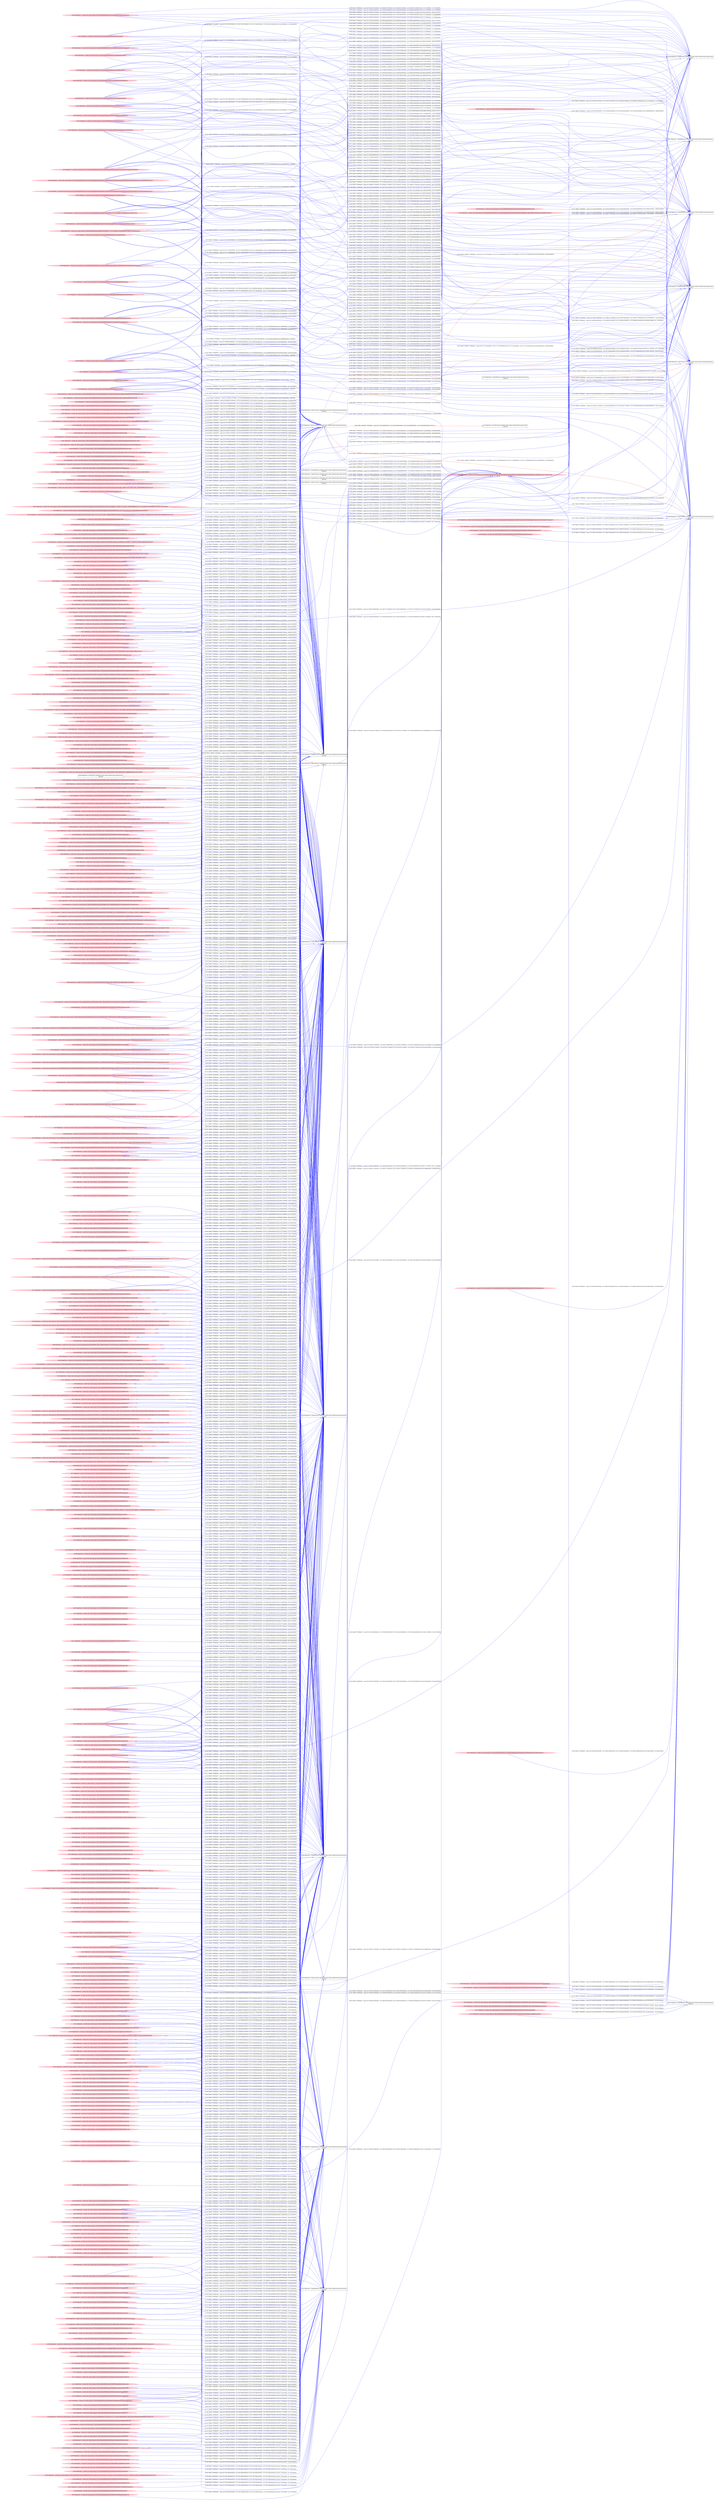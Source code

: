 digraph  {
rankdir=LR
"0"[color=black,label="id:0 HopCount: 0 pid:1516 proc_starttime:0 cmd: owner uid:null owner group id:null,\n null null", shape=box,style=solid];
"1"[color=black,label="id:1 HopCount: 1 pid:7824 proc_starttime:0 cmd: owner uid:null owner group id:null,\n null null", shape=box,style=solid];
"0" -> "1" [id=492,__obj="PROC_CREATE"color=red,label="id:492 PROC_CREATE **NORMAL**  seqs:[1557241826406000000, 1557241826406000000] T:[1557241826406000000, 1557241826406000000] relT:[0, 0]",style=solid];
"459"[color=pink,label="id:459 HopCount: -2 owner uid: owner group id: /Device/HarddiskVolume2/Users/admin/Downloads ", shape=oval,style=filled];
"439"[color=black,label="id:439 HopCount: -3 pid:4780 proc_starttime:0 cmd: owner uid:null owner group id:null,\n null null", shape=box,style=solid];
"459" -> "439" [id=493,__obj="READ"color=blue,label="id:493 READ **NORMAL**  seqs:[1557237713820000000, 1557237713820000000] T:[1557237713820000000, 1557237713820000000] relT:[4112586000000, 4112586000000]",style=solid];
"296"[color=pink,label="id:296 HopCount: -4 owner uid: owner group id: /Device/HarddiskVolume2/Windows/System32/urlmon.dll ", shape=oval,style=filled];
"418"[color=black,label="id:418 HopCount: -3 pid:4516 proc_starttime:0 cmd: owner uid:null owner group id:null,\n null null", shape=box,style=solid];
"296" -> "418" [id=494,__obj="READ"color=blue,label="id:494 READ **NORMAL**  seqs:[1557237713835000000, 1557237713835000000] T:[1557237713835000000, 1557237713835000000] relT:[4112571000000, 4112571000000]",style=solid];
"312"[color=pink,label="id:312 HopCount: -4 owner uid: owner group id: /Device/HarddiskVolume2/USERS/ADMIN/APPDATA/LOCAL/MICROSOFT/OFFICE/15.0/WEBSERVICECACHE/ALLUSERS/CLIENTTEMPLATES.CONTENT.OFFICE.NET/SUPPORT-TEMPLATES-EN-US-MT16402400.PNG0 ", shape=oval,style=filled];
"312" -> "418" [id=495,__obj="READ"color=blue,label="id:495 READ **NORMAL**  seqs:[1557239391647000000, 1557239391647000000] T:[1557239391647000000, 1557239391647000000] relT:[2434759000000, 2434759000000]",style=solid];
"304"[color=pink,label="id:304 HopCount: -4 owner uid: owner group id: /Device/HarddiskVolume2/Windows/System32/ws2_32.dll ", shape=oval,style=filled];
"304" -> "418" [id=496,__obj="READ"color=blue,label="id:496 READ **NORMAL**  seqs:[1557237713842000000, 1557238281685000000] T:[1557237713842000000, 1557238281685000000] relT:[4112564000000, 3544721000000]",style=solid];
"292"[color=pink,label="id:292 HopCount: -4 owner uid: owner group id: /Device/HarddiskVolume2/Windows/System32/sspicli.dll ", shape=oval,style=filled];
"292" -> "439" [id=497,__obj="READ"color=blue,label="id:497 READ **NORMAL**  seqs:[1557238063212000000, 1557238063212000000] T:[1557238063212000000, 1557238063212000000] relT:[3763194000000, 3763194000000]",style=solid];
"5"[color=pink,label="id:5 HopCount: -4 owner uid: owner group id: /Device/HarddiskVolume2/Windows/System32/TextInputFramework.dll ", shape=oval,style=filled];
"5" -> "418" [id=498,__obj="READ"color=blue,label="id:498 READ **NORMAL**  seqs:[1557237713839000000, 1557237713839000000] T:[1557237713839000000, 1557237713839000000] relT:[4112567000000, 4112567000000]",style=solid];
"6"[color=pink,label="id:6 HopCount: -4 owner uid: owner group id: /Device/HarddiskVolume2/WINDOWS/system32/PING.EXE ", shape=oval,style=filled];
"6" -> "439" [id=499,__obj="READ"color=blue,label="id:499 READ **NORMAL**  seqs:[1557237546805000000, 1557237546805000000] T:[1557237546805000000, 1557237546805000000] relT:[4279601000000, 4279601000000]",style=solid];
"370"[color=pink,label="id:370 HopCount: -4 owner uid: owner group id: /Device/HarddiskVolume2/USERS/ADMIN/APPDATA/ROAMING/MICROSOFT/BIBLIOGRAPHY/STYLE/HARVARDANGLIA2008OFFICEONLINE.XSL ", shape=oval,style=filled];
"370" -> "418" [id=500,__obj="READ"color=blue,label="id:500 READ **NORMAL**  seqs:[1557239391646000000, 1557239391646000000] T:[1557239391646000000, 1557239391646000000] relT:[2434760000000, 2434760000000]",style=solid];
"244"[color=pink,label="id:244 HopCount: -4 owner uid: owner group id: /Device/HarddiskVolume2/Windows/System32/wship6.dll ", shape=oval,style=filled];
"244" -> "439" [id=501,__obj="READ"color=blue,label="id:501 READ **NORMAL**  seqs:[1557237546807000000, 1557237546807000000] T:[1557237546807000000, 1557237546807000000] relT:[4279599000000, 4279599000000]",style=solid];
"154"[color=pink,label="id:154 HopCount: -4 owner uid: owner group id: /Device/HarddiskVolume2/WINDOWS/SYSWOW64/GLOBINPUTHOST.DLL ", shape=oval,style=filled];
"154" -> "418" [id=502,__obj="READ"color=blue,label="id:502 READ **NORMAL**  seqs:[1557239392448000000, 1557239392448000000] T:[1557239392448000000, 1557239392448000000] relT:[2433958000000, 2433958000000]",style=solid];
"9"[color=pink,label="id:9 HopCount: -4 owner uid: owner group id: /Device/HarddiskVolume2/WINDOWS/SYSTEM32/DRIVERSTORE/FILEREPOSITORY/PRNMS011.INF_AMD64_98454FBCC35BDC3A ", shape=oval,style=filled];
"9" -> "439" [id=503,__obj="READ"color=blue,label="id:503 READ **NORMAL**  seqs:[1557237713824000000, 1557237713824000000] T:[1557237713824000000, 1557237713824000000] relT:[4112582000000, 4112582000000]",style=solid];
"10"[color=pink,label="id:10 HopCount: -4 owner uid: owner group id: /Device/HarddiskVolume2/WINDOWS/SYSTEM32/apphelp.dll ", shape=oval,style=filled];
"10" -> "418" [id=504,__obj="READ"color=blue,label="id:504 READ **NORMAL**  seqs:[1557237713832000000, 1557237713832000000] T:[1557237713832000000, 1557237713832000000] relT:[4112574000000, 4112574000000]",style=solid];
"395"[color=pink,label="id:395 HopCount: -2 owner uid: owner group id: /Device/HarddiskVolume2/Users/admin/AppData ", shape=oval,style=filled];
"395" -> "439" [id=505,__obj="READ"color=blue,label="id:505 READ **NORMAL**  seqs:[1557237713819000000, 1557238281680000000] T:[1557237713819000000, 1557238281680000000] relT:[4112587000000, 3544726000000]",style=solid];
"13"[color=pink,label="id:13 HopCount: -4 owner uid: owner group id: /Device/HarddiskVolume2/Users/admin/AppData/Local/Microsoft/Windows/Caches/cversions.1.db ", shape=oval,style=filled];
"13" -> "418" [id=506,__obj="READ"color=blue,label="id:506 READ **NORMAL**  seqs:[1557237713840000000, 1557237713840000000] T:[1557237713840000000, 1557237713840000000] relT:[4112566000000, 4112566000000]",style=solid];
"362"[color=pink,label="id:362 HopCount: -4 owner uid: owner group id: /Device/HarddiskVolume2/WINDOWS/FONTS ", shape=oval,style=filled];
"362" -> "439" [id=507,__obj="READ"color=blue,label="id:507 READ **NORMAL**  seqs:[1557237713822000000, 1557237713822000000] T:[1557237713822000000, 1557237713822000000] relT:[4112584000000, 4112584000000]",style=solid];
"323"[color=pink,label="id:323 HopCount: -4 owner uid: owner group id: /Device/HarddiskVolume2/WINDOWS/REGISTRATION ", shape=oval,style=filled];
"323" -> "439" [id=508,__obj="READ"color=blue,label="id:508 READ **NORMAL**  seqs:[1557237713823000000, 1557238281682000000] T:[1557237713823000000, 1557238281682000000] relT:[4112583000000, 3544724000000]",style=solid];
"457"[color=pink,label="id:457 HopCount: -4 owner uid: owner group id: /Device/HarddiskVolume1 ", shape=oval,style=filled];
"457" -> "439" [id=509,__obj="READ"color=blue,label="id:509 READ **NORMAL**  seqs:[1557237713817000000, 1557238281674000000] T:[1557237713817000000, 1557238281674000000] relT:[4112589000000, 3544732000000]",style=solid];
"29"[color=pink,label="id:29 HopCount: -4 owner uid: owner group id: /Device/HarddiskVolume2/Windows/System32/Secur32.dll ", shape=oval,style=filled];
"29" -> "439" [id=510,__obj="READ"color=blue,label="id:510 READ **NORMAL**  seqs:[1557238063212000000, 1557238063212000000] T:[1557238063212000000, 1557238063212000000] relT:[3763194000000, 3763194000000]",style=solid];
"453"[color=pink,label="id:453 HopCount: -2 owner uid: owner group id: /Device/HarddiskVolume2/WINDOWS/SYSTEM32/kernelbase.dll ", shape=oval,style=filled];
"453" -> "418" [id=511,__obj="READ"color=blue,label="id:511 READ **NORMAL**  seqs:[1557235096172000000, 1557238281683000000] T:[1557235096172000000, 1557238281683000000] relT:[6730234000000, 3544723000000]",style=solid];
"33"[color=pink,label="id:33 HopCount: -4 owner uid: owner group id: /Device/HarddiskVolume2/WINDOWS/System32/npmproxy.dll ", shape=oval,style=filled];
"33" -> "439" [id=512,__obj="READ"color=blue,label="id:512 READ **NORMAL**  seqs:[1557236766549000000, 1557236766549000000] T:[1557236766549000000, 1557236766549000000] relT:[5059857000000, 5059857000000]",style=solid];
"18"[color=pink,label="id:18 HopCount: -4 owner uid: owner group id: /Device/HarddiskVolume2/Windows/System32/dcomp.dll ", shape=oval,style=filled];
"18" -> "418" [id=513,__obj="READ"color=blue,label="id:513 READ **NORMAL**  seqs:[1557237713838000000, 1557237713838000000] T:[1557237713838000000, 1557237713838000000] relT:[4112568000000, 4112568000000]",style=solid];
"369"[color=pink,label="id:369 HopCount: -4 owner uid: owner group id: /Device/HarddiskVolume2/WINDOWS/System32/dnsapi.dll ", shape=oval,style=filled];
"369" -> "418" [id=514,__obj="READ"color=blue,label="id:514 READ **NORMAL**  seqs:[1557235096173000000, 1557235096173000000] T:[1557235096173000000, 1557235096173000000] relT:[6730233000000, 6730233000000]",style=solid];
"175"[color=pink,label="id:175 HopCount: -4 owner uid: owner group id: /Device/HarddiskVolume2/WINDOWS/system32/rpcss.dll ", shape=oval,style=filled];
"175" -> "439" [id=515,__obj="READ"color=blue,label="id:515 READ **NORMAL**  seqs:[1557236766548000000, 1557236766548000000] T:[1557236766548000000, 1557236766548000000] relT:[5059858000000, 5059858000000]",style=solid];
"19"[color=pink,label="id:19 HopCount: -4 owner uid: owner group id: /Device/HarddiskVolume2/Windows/System32/taskhostw.exe ", shape=oval,style=filled];
"19" -> "439" [id=516,__obj="READ"color=blue,label="id:516 READ **NORMAL**  seqs:[1557236766546000000, 1557236766546000000] T:[1557236766546000000, 1557236766546000000] relT:[5059860000000, 5059860000000]",style=solid];
"20"[color=pink,label="id:20 HopCount: -4 owner uid: owner group id: /Device/HarddiskVolume2/Windows/System32/imageres.dll ", shape=oval,style=filled];
"20" -> "418" [id=517,__obj="READ"color=blue,label="id:517 READ **NORMAL**  seqs:[1557237713842000000, 1557237713842000000] T:[1557237713842000000, 1557237713842000000] relT:[4112564000000, 4112564000000]",style=solid];
"178"[color=pink,label="id:178 HopCount: -4 owner uid: owner group id: /Device/HarddiskVolume2/WINDOWS/SYSTEM32/LOCALE.NLS ", shape=oval,style=filled];
"178" -> "439" [id=518,__obj="READ"color=blue,label="id:518 READ **NORMAL**  seqs:[1557237546806000000, 1557238063210000000] T:[1557237546806000000, 1557238063210000000] relT:[4279600000000, 3763196000000]",style=solid];
"116"[color=pink,label="id:116 HopCount: -4 owner uid: owner group id: /Device/HarddiskVolume2/WINDOWS/System32/netprofm.dll ", shape=oval,style=filled];
"116" -> "418" [id=519,__obj="READ"color=blue,label="id:519 READ **NORMAL**  seqs:[1557237713841000000, 1557237713841000000] T:[1557237713841000000, 1557237713841000000] relT:[4112565000000, 4112565000000]",style=solid];
"21"[color=black,label="id:21 HopCount: -2 pid:6060 proc_starttime:0 cmd: owner uid:null owner group id:null,\n null null", shape=box,style=solid];
"21" -> "0" [id=520,__obj="PROC_CREATE"color=red,label="id:520 PROC_CREATE **NORMAL**  seqs:[1557237722783000000, 1557237722783000000] T:[1557237722783000000, 1557237722783000000] relT:[4103623000000, 4103623000000]",style=solid];
"305"[color=pink,label="id:305 HopCount: -4 owner uid: owner group id: /Device/HarddiskVolume2/WINDOWS/system32/CRYPTSP.dll ", shape=oval,style=filled];
"305" -> "439" [id=521,__obj="READ"color=blue,label="id:521 READ **NORMAL**  seqs:[1557236766549000000, 1557236766549000000] T:[1557236766549000000, 1557236766549000000] relT:[5059857000000, 5059857000000]",style=solid];
"33" -> "418" [id=522,__obj="READ"color=blue,label="id:522 READ **NORMAL**  seqs:[1557237713841000000, 1557237713841000000] T:[1557237713841000000, 1557237713841000000] relT:[4112565000000, 4112565000000]",style=solid];
"23"[color=pink,label="id:23 HopCount: -4 owner uid: owner group id: /Device/HarddiskVolume2/WINDOWS/WINSXS/AMD64_MICROSOFT.WINDOWS.GDIPLUS_6595B64144CCF1DF_1.1.16299.125_NONE_46B6C26DEDF485D7 ", shape=oval,style=filled];
"23" -> "439" [id=523,__obj="READ"color=blue,label="id:523 READ **NORMAL**  seqs:[1557237713823000000, 1557237713823000000] T:[1557237713823000000, 1557237713823000000] relT:[4112583000000, 4112583000000]",style=solid];
"334"[color=pink,label="id:334 HopCount: -4 owner uid: owner group id: /Device/HarddiskVolume2/Users/admin/AppData/Local/Packages/Microsoft.Windows.ContentDeliveryManager_cw5n1h2txyewy/Settings/settings.dat.LOG1 ", shape=oval,style=filled];
"334" -> "418" [id=524,__obj="READ"color=blue,label="id:524 READ **NORMAL**  seqs:[1557235822657000000, 1557235822770000000] T:[1557235822657000000, 1557235822770000000] relT:[6003749000000, 6003636000000]",style=solid];
"22"[color=pink,label="id:22 HopCount: -2 owner uid: owner group id: /Device/HarddiskVolume2/Users/admin/AppData/Roaming/Microsoft/Windows/Recent/AutomaticDestinations/5f7b5f1e01b83767.automaticDestinations-ms ", shape=oval,style=filled];
"22" -> "0" [id=525,__obj="READ"color=blue,label="id:525 READ **NORMAL**  seqs:[1557240723887000000, 1557240928569000000] T:[1557240723887000000, 1557240928569000000] relT:[1102519000000, 897837000000]",style=solid];
"27"[color=pink,label="id:27 HopCount: -4 owner uid: owner group id: /Device/HarddiskVolume2/Windows/System32/cldapi.dll ", shape=oval,style=filled];
"27" -> "418" [id=526,__obj="READ"color=blue,label="id:526 READ **NORMAL**  seqs:[1557237713839000000, 1557237713839000000] T:[1557237713839000000, 1557237713839000000] relT:[4112567000000, 4112567000000]",style=solid];
"202"[color=pink,label="id:202 HopCount: -4 owner uid: owner group id: /Device/HarddiskVolume2/WINDOWS/system32/netutils.dll ", shape=oval,style=filled];
"202" -> "439" [id=527,__obj="READ"color=blue,label="id:527 READ **NORMAL**  seqs:[1557238063212000000, 1557238063212000000] T:[1557238063212000000, 1557238063212000000] relT:[3763194000000, 3763194000000]",style=solid];
"25"[color=pink,label="id:25 HopCount: -2 owner uid: owner group id: /Device/HarddiskVolume2/Program Files/WindowsApps/Microsoft.WindowsStore_11811.1001.18.0_x64__8wekyb3d8bbwe/resources.pri ", shape=oval,style=filled];
"25" -> "0" [id=528,__obj="READ"color=blue,label="id:528 READ **NORMAL**  seqs:[1557241425945000000, 1557241425945000000] T:[1557241425945000000, 1557241425945000000] relT:[400461000000, 400461000000]",style=solid];
"383"[color=pink,label="id:383 HopCount: -4 owner uid: owner group id: /Device/HarddiskVolume2/WINDOWS/SYSTEM32/EN-US/IPCONFIG.EXE.MUI ", shape=oval,style=filled];
"427"[color=black,label="id:427 HopCount: -3 pid:5160 proc_starttime:0 cmd: owner uid:null owner group id:null,\n null null", shape=box,style=solid];
"383" -> "427" [id=529,__obj="READ"color=blue,label="id:529 READ **NORMAL**  seqs:[1557238657629000000, 1557238657629000000] T:[1557238657629000000, 1557238657629000000] relT:[3168777000000, 3168777000000]",style=solid];
"264"[color=pink,label="id:264 HopCount: -4 owner uid: owner group id: /Device/HarddiskVolume2/ProgramData/Microsoft/Windows/AppRepository/Packages/Microsoft.Windows.ContentDeliveryManager_10.0.16299.15_neutral_neutral_cw5n1h2txyewy/ActivationStore.dat.LOG2 ", shape=oval,style=filled];
"264" -> "427" [id=530,__obj="READ"color=blue,label="id:530 READ **NORMAL**  seqs:[1557235162299000000, 1557237144343000000] T:[1557235162299000000, 1557237144343000000] relT:[6664107000000, 4682063000000]",style=solid];
"29" -> "427" [id=531,__obj="READ"color=blue,label="id:531 READ **NORMAL**  seqs:[1557237867484000000, 1557237867484000000] T:[1557237867484000000, 1557237867484000000] relT:[3958922000000, 3958922000000]",style=solid];
"31"[color=pink,label="id:31 HopCount: -4 owner uid: owner group id: /Device/HarddiskVolume2/Program Files/OpenSSH-Win64/ssh.exe ", shape=oval,style=filled];
"31" -> "427" [id=532,__obj="READ"color=blue,label="id:532 READ **NORMAL**  seqs:[1557237867482000000, 1557237867482000000] T:[1557237867482000000, 1557237867482000000] relT:[3958924000000, 3958924000000]",style=solid];
"277"[color=pink,label="id:277 HopCount: -4 owner uid: owner group id: /Device/HarddiskVolume2/Windows/System32/sechost.dll ", shape=oval,style=filled];
"277" -> "427" [id=533,__obj="READ"color=blue,label="id:533 READ **NORMAL**  seqs:[1557235096172000000, 1557238657629000000] T:[1557235096172000000, 1557238657629000000] relT:[6730234000000, 3168777000000]",style=solid];
"295"[color=pink,label="id:295 HopCount: -4 owner uid: owner group id: /Device/HarddiskVolume2/WINDOWS/GLOBALIZATION/SORTING ", shape=oval,style=filled];
"295" -> "427" [id=534,__obj="READ"color=blue,label="id:534 READ **NORMAL**  seqs:[1557236748900000000, 1557236748900000000] T:[1557236748900000000, 1557236748900000000] relT:[5077506000000, 5077506000000]",style=solid];
"359"[color=pink,label="id:359 HopCount: -4 owner uid: owner group id: /Device/HarddiskVolume2/ProgramData/Microsoft/Windows/AppRepository/Packages/Microsoft.Windows.ContentDeliveryManager_10.0.16299.15_neutral_neutral_cw5n1h2txyewy/ActivationStore.dat.LOG1 ", shape=oval,style=filled];
"359" -> "427" [id=535,__obj="READ"color=blue,label="id:535 READ **NORMAL**  seqs:[1557235162298000000, 1557237144343000000] T:[1557235162298000000, 1557237144343000000] relT:[6664108000000, 4682063000000]",style=solid];
"37"[color=pink,label="id:37 HopCount: -4 owner uid: owner group id: /Device/HarddiskVolume2/WINDOWS/SYSTEM32/EN-US/FMS.DLL.MUI ", shape=oval,style=filled];
"37" -> "439" [id=536,__obj="READ"color=blue,label="id:536 READ **NORMAL**  seqs:[1557237713846000000, 1557237713846000000] T:[1557237713846000000, 1557237713846000000] relT:[4112560000000, 4112560000000]",style=solid];
"189"[color=pink,label="id:189 HopCount: -4 owner uid: owner group id: /Device/HarddiskVolume2/Windows/System32/kernel32.dll ", shape=oval,style=filled];
"189" -> "439" [id=537,__obj="READ"color=blue,label="id:537 READ **NORMAL**  seqs:[1557237546805000000, 1557238063209000000] T:[1557237546805000000, 1557238063209000000] relT:[4279601000000, 3763197000000]",style=solid];
"81"[color=pink,label="id:81 HopCount: -4 owner uid: owner group id: /Device/HarddiskVolume2/Windows/System32/wshqos.dll ", shape=oval,style=filled];
"81" -> "439" [id=538,__obj="READ"color=blue,label="id:538 READ **NORMAL**  seqs:[1557237546807000000, 1557237546807000000] T:[1557237546807000000, 1557237546807000000] relT:[4279599000000, 4279599000000]",style=solid];
"343"[color=pink,label="id:343 HopCount: -4 owner uid: owner group id: /Device/HarddiskVolume2/Users/admin/AppData/Local/Packages/Microsoft.Windows.ContentDeliveryManager_cw5n1h2txyewy/Settings/settings.dat.LOG2 ", shape=oval,style=filled];
"343" -> "439" [id=539,__obj="READ"color=blue,label="id:539 READ **NORMAL**  seqs:[1557236484106000000, 1557237440581000000] T:[1557236484106000000, 1557237440581000000] relT:[5342300000000, 4385825000000]",style=solid];
"39"[color=pink,label="id:39 HopCount: -4 owner uid: owner group id: /Device/HarddiskVolume2/WINDOWS/SYSTEM32/DRIVERSTORE/FILEREPOSITORY ", shape=oval,style=filled];
"39" -> "439" [id=540,__obj="READ"color=blue,label="id:540 READ **NORMAL**  seqs:[1557237713824000000, 1557237713824000000] T:[1557237713824000000, 1557237713824000000] relT:[4112582000000, 4112582000000]",style=solid];
"155"[color=pink,label="id:155 HopCount: -4 owner uid: owner group id: /Device/HarddiskVolume2/Windows/System32/msvcrt.dll ", shape=oval,style=filled];
"155" -> "439" [id=541,__obj="READ"color=blue,label="id:541 READ **NORMAL**  seqs:[1557236766546000000, 1557238063211000000] T:[1557236766546000000, 1557238063211000000] relT:[5059860000000, 3763195000000]",style=solid];
"328"[color=pink,label="id:328 HopCount: -4 owner uid: owner group id: /Device/HarddiskVolume2/WINDOWS/system32 ", shape=oval,style=filled];
"328" -> "439" [id=542,__obj="READ"color=blue,label="id:542 READ **NORMAL**  seqs:[1557237713823000000, 1557238281682000000] T:[1557237713823000000, 1557238281682000000] relT:[4112583000000, 3544724000000]",style=solid];
"40"[color=pink,label="id:40 HopCount: -4 owner uid: owner group id: /Device/HarddiskVolume2/WINDOWS/SYSTEM32/DRIVERSTORE/FILEREPOSITORY/PRNMS003.INF_AMD64_D953309EC763FCC7/AMD64 ", shape=oval,style=filled];
"40" -> "439" [id=543,__obj="READ"color=blue,label="id:543 READ **NORMAL**  seqs:[1557237713824000000, 1557237713824000000] T:[1557237713824000000, 1557237713824000000] relT:[4112582000000, 4112582000000]",style=solid];
"41"[color=pink,label="id:41 HopCount: -4 owner uid: owner group id: /Device/HarddiskVolume2/WINDOWS/SYSTEM32/WBEM ", shape=oval,style=filled];
"41" -> "418" [id=544,__obj="READ"color=blue,label="id:544 READ **NORMAL**  seqs:[1557238943619000000, 1557238943619000000] T:[1557238943619000000, 1557238943619000000] relT:[2882787000000, 2882787000000]",style=solid];
"34"[color=pink,label="id:34 HopCount: -4 owner uid: owner group id: /Device/HarddiskVolume2/Windows/System32/WSHTCPIP.DLL ", shape=oval,style=filled];
"34" -> "427" [id=545,__obj="READ"color=blue,label="id:545 READ **NORMAL**  seqs:[1557237867486000000, 1557237867486000000] T:[1557237867486000000, 1557237867486000000] relT:[3958920000000, 3958920000000]",style=solid];
"42"[color=pink,label="id:42 HopCount: -4 owner uid: owner group id: /Device/HarddiskVolume2/Program Files/OpenSSH-Win64/libcrypto-41.dll ", shape=oval,style=filled];
"42" -> "427" [id=546,__obj="READ"color=blue,label="id:546 READ **NORMAL**  seqs:[1557237867484000000, 1557237867484000000] T:[1557237867484000000, 1557237867484000000] relT:[3958922000000, 3958922000000]",style=solid];
"44"[color=pink,label="id:44 HopCount: -4 owner uid: owner group id: /Device/HarddiskVolume2/WINDOWS/SYSTEM32/WINRNR.DLL ", shape=oval,style=filled];
"44" -> "427" [id=547,__obj="READ"color=blue,label="id:547 READ **NORMAL**  seqs:[1557235096173000000, 1557237867486000000] T:[1557235096173000000, 1557237867486000000] relT:[6730233000000, 3958920000000]",style=solid];
"278"[color=pink,label="id:278 HopCount: -4 owner uid: owner group id: /Device/HarddiskVolume2/WINDOWS/SYSTEM32/EN-US ", shape=oval,style=filled];
"278" -> "427" [id=548,__obj="READ"color=blue,label="id:548 READ **NORMAL**  seqs:[1557236748900000000, 1557236748900000000] T:[1557236748900000000, 1557236748900000000] relT:[5077506000000, 5077506000000]",style=solid];
"343" -> "427" [id=549,__obj="READ"color=blue,label="id:549 READ **NORMAL**  seqs:[1557235162405000000, 1557237144430000000] T:[1557235162405000000, 1557237144430000000] relT:[6664001000000, 4681976000000]",style=solid];
"46"[color=pink,label="id:46 HopCount: -4 owner uid: owner group id: /Device/HarddiskVolume2/Windows/System32/config/DRIVERS{47a6a166-a514-11e7-a94e-ec0d9a05c860}.TMContainer00000000000000000002.regtrans-ms ", shape=oval,style=filled];
"46" -> "427" [id=550,__obj="READ"color=blue,label="id:550 READ **NORMAL**  seqs:[1557236762619000000, 1557236900685000000] T:[1557236762619000000, 1557236762619000000] relT:[5063787000000, 5063787000000]",style=solid];
"48"[color=pink,label="id:48 HopCount: -4 owner uid: owner group id: /Device/HarddiskVolume2/WINDOWS/SYSWOW64/NCRYPTSSLP.DLL ", shape=oval,style=filled];
"438"[color=black,label="id:438 HopCount: -3 pid:6424 proc_starttime:0 cmd: owner uid:null owner group id:null,\n null null", shape=box,style=solid];
"48" -> "438" [id=551,__obj="READ"color=blue,label="id:551 READ **NORMAL**  seqs:[1557239390917000000, 1557239390917000000] T:[1557239390917000000, 1557239390917000000] relT:[2435489000000, 2435489000000]",style=solid];
"434"[color=pink,label="id:434 HopCount: -2 owner uid: owner group id: /Device/HarddiskVolume2/Users/admin/AppData/Local ", shape=oval,style=filled];
"434" -> "439" [id=552,__obj="READ"color=blue,label="id:552 READ **NORMAL**  seqs:[1557237713819000000, 1557238281680000000] T:[1557237713819000000, 1557238281680000000] relT:[4112587000000, 3544726000000]",style=solid];
"49"[color=pink,label="id:49 HopCount: -4 owner uid: owner group id: /Device/HarddiskVolume2/PROGRAM FILES/WINDOWS NT/ACCESSORIES/EN-US/WORDPAD.EXE.MUI ", shape=oval,style=filled];
"49" -> "439" [id=553,__obj="READ"color=blue,label="id:553 READ **NORMAL**  seqs:[1557237713843000000, 1557237713843000000] T:[1557237713843000000, 1557237713843000000] relT:[4112563000000, 4112563000000]",style=solid];
"51"[color=pink,label="id:51 HopCount: -4 owner uid: owner group id: /Device/HarddiskVolume2/Windows/System32/SHCore.dll ", shape=oval,style=filled];
"51" -> "439" [id=554,__obj="READ"color=blue,label="id:554 READ **NORMAL**  seqs:[1557236766549000000, 1557236766549000000] T:[1557236766549000000, 1557236766549000000] relT:[5059857000000, 5059857000000]",style=solid];
"190"[color=pink,label="id:190 HopCount: -4 owner uid: owner group id: /Device/HarddiskVolume2/Windows/System32/advapi32.dll ", shape=oval,style=filled];
"190" -> "438" [id=555,__obj="READ"color=blue,label="id:555 READ **NORMAL**  seqs:[1557238943621000000, 1557238943621000000] T:[1557238943621000000, 1557238943621000000] relT:[2882785000000, 2882785000000]",style=solid];
"338"[color=pink,label="id:338 HopCount: -4 owner uid: owner group id: /Device/HarddiskVolume2/Program Files (x86)/Common Files/Microsoft Shared/OFFICE15/ADAL.DLL ", shape=oval,style=filled];
"338" -> "438" [id=556,__obj="READ"color=blue,label="id:556 READ **NORMAL**  seqs:[1557239390914000000, 1557239390914000000] T:[1557239390914000000, 1557239390914000000] relT:[2435492000000, 2435492000000]",style=solid];
"52"[color=pink,label="id:52 HopCount: -4 owner uid: owner group id: /Device/HarddiskVolume2/WINDOWS/SYSWOW64/SCHANNEL.DLL ", shape=oval,style=filled];
"52" -> "438" [id=557,__obj="READ"color=blue,label="id:557 READ **NORMAL**  seqs:[1557239390916000000, 1557239390916000000] T:[1557239390916000000, 1557239390916000000] relT:[2435490000000, 2435490000000]",style=solid];
"53"[color=pink,label="id:53 HopCount: -4 owner uid: owner group id: /Device/HarddiskVolume2/WINDOWS/SYSTEM32/DRIVERSTORE/FILEREPOSITORY/PRNMS003.INF_AMD64_D953309EC763FCC7 ", shape=oval,style=filled];
"53" -> "439" [id=558,__obj="READ"color=blue,label="id:558 READ **NORMAL**  seqs:[1557237713824000000, 1557237713824000000] T:[1557237713824000000, 1557237713824000000] relT:[4112582000000, 4112582000000]",style=solid];
"111"[color=pink,label="id:111 HopCount: -4 owner uid: owner group id: /Device/HarddiskVolume2/Windows/System32/gdi32.dll ", shape=oval,style=filled];
"111" -> "438" [id=559,__obj="READ"color=blue,label="id:559 READ **NORMAL**  seqs:[1557238943622000000, 1557238943622000000] T:[1557238943622000000, 1557238943622000000] relT:[2882784000000, 2882784000000]",style=solid];
"54"[color=pink,label="id:54 HopCount: -4 owner uid: owner group id: /Device/HarddiskVolume2/Program Files/mozilla/firefox ", shape=oval,style=filled];
"54" -> "439" [id=560,__obj="READ"color=blue,label="id:560 READ **NORMAL**  seqs:[1557238281679000000, 1557238281679000000] T:[1557238281679000000, 1557238281679000000] relT:[3544727000000, 3544727000000]",style=solid];
"56"[color=pink,label="id:56 HopCount: -4 owner uid: owner group id: /Device/HarddiskVolume2/WINDOWS/SYSWOW64/UXTHEME.DLL ", shape=oval,style=filled];
"56" -> "438" [id=561,__obj="READ"color=blue,label="id:561 READ **NORMAL**  seqs:[1557239390911000000, 1557239390911000000] T:[1557239390911000000, 1557239390911000000] relT:[2435495000000, 2435495000000]",style=solid];
"47"[color=pink,label="id:47 HopCount: -4 owner uid: owner group id: /Device/HarddiskVolume2/WINDOWS/system32/CRYPTBASE.dll ", shape=oval,style=filled];
"47" -> "427" [id=562,__obj="READ"color=blue,label="id:562 READ **NORMAL**  seqs:[1557237867487000000, 1557237867487000000] T:[1557237867487000000, 1557237867487000000] relT:[3958919000000, 3958919000000]",style=solid];
"190" -> "439" [id=563,__obj="READ"color=blue,label="id:563 READ **NORMAL**  seqs:[1557236766549000000, 1557238063211000000] T:[1557236766549000000, 1557238063211000000] relT:[5059857000000, 3763195000000]",style=solid];
"404"[color=pink,label="id:404 HopCount: -4 owner uid: owner group id: /Device/HarddiskVolume2/Windows/System32/ntdll.dll ", shape=oval,style=filled];
"404" -> "427" [id=564,__obj="READ"color=blue,label="id:564 READ **NORMAL**  seqs:[1557235096172000000, 1557237867481000000] T:[1557235096172000000, 1557237867481000000] relT:[6730234000000, 3958925000000]",style=solid];
"35"[color=pink,label="id:35 HopCount: -4 owner uid: owner group id: /Device/HarddiskVolume2/Windows/System32/wintrust.dll ", shape=oval,style=filled];
"35" -> "438" [id=565,__obj="READ"color=blue,label="id:565 READ **NORMAL**  seqs:[1557239478543000000, 1557239478543000000] T:[1557239478543000000, 1557239478543000000] relT:[2347863000000, 2347863000000]",style=solid];
"100"[color=pink,label="id:100 HopCount: -4 owner uid: owner group id: /Device/HarddiskVolume2/Windows/System32/kernel.appcore.dll ", shape=oval,style=filled];
"100" -> "439" [id=566,__obj="READ"color=blue,label="id:566 READ **NORMAL**  seqs:[1557238063213000000, 1557238063213000000] T:[1557238063213000000, 1557238063213000000] relT:[3763193000000, 3763193000000]",style=solid];
"80"[color=pink,label="id:80 HopCount: -4 owner uid: owner group id: /Device/HarddiskVolume2/WINDOWS/system32/rsaenh.dll ", shape=oval,style=filled];
"80" -> "427" [id=567,__obj="READ"color=blue,label="id:567 READ **NORMAL**  seqs:[1557237867487000000, 1557237867487000000] T:[1557237867487000000, 1557237867487000000] relT:[3958919000000, 3958919000000]",style=solid];
"60"[color=pink,label="id:60 HopCount: -4 owner uid: owner group id: /Device/HarddiskVolume2/Windows/System32/MrmCoreR.dll ", shape=oval,style=filled];
"60" -> "427" [id=568,__obj="READ"color=blue,label="id:568 READ **NORMAL**  seqs:[1557238984697000000, 1557238984697000000] T:[1557238984697000000, 1557238984697000000] relT:[2841709000000, 2841709000000]",style=solid];
"62"[color=pink,label="id:62 HopCount: -4 owner uid: owner group id: /Device/HarddiskVolume2/WINDOWS/system32/NETAPI32.dll ", shape=oval,style=filled];
"62" -> "427" [id=569,__obj="READ"color=blue,label="id:569 READ **NORMAL**  seqs:[1557237867484000000, 1557237867484000000] T:[1557237867484000000, 1557237867484000000] relT:[3958922000000, 3958922000000]",style=solid];
"64"[color=pink,label="id:64 HopCount: -4 owner uid: owner group id: /Device/HarddiskVolume2/Windows/WindowsShell.Manifest ", shape=oval,style=filled];
"64" -> "427" [id=570,__obj="READ"color=blue,label="id:570 READ **NORMAL**  seqs:[1557238984696000000, 1557238984696000000] T:[1557238984696000000, 1557238984696000000] relT:[2841710000000, 2841710000000]",style=solid];
"280"[color=pink,label="id:280 HopCount: -4 owner uid: owner group id: /Device/HarddiskVolume2/WINDOWS/Registration/R00000000000d.clb ", shape=oval,style=filled];
"280" -> "427" [id=571,__obj="READ"color=blue,label="id:571 READ **NORMAL**  seqs:[1557235100426000000, 1557235100426000000] T:[1557235100426000000, 1557235100426000000] relT:[6725980000000, 6725980000000]",style=solid];
"270"[color=pink,label="id:270 HopCount: -4 owner uid: owner group id: /Device/HarddiskVolume2/WINDOWS/system32/combase.dll ", shape=oval,style=filled];
"270" -> "438" [id=572,__obj="READ"color=blue,label="id:572 READ **NORMAL**  seqs:[1557239478542000000, 1557239478542000000] T:[1557239478542000000, 1557239478542000000] relT:[2347864000000, 2347864000000]",style=solid];
"67"[color=pink,label="id:67 HopCount: -4 owner uid: owner group id: /Device/HarddiskVolume2/WINDOWS/SYSWOW64/D3D10WARP.DLL ", shape=oval,style=filled];
"67" -> "438" [id=573,__obj="READ"color=blue,label="id:573 READ **NORMAL**  seqs:[1557239390911000000, 1557239390911000000] T:[1557239390911000000, 1557239390911000000] relT:[2435495000000, 2435495000000]",style=solid];
"334" -> "439" [id=574,__obj="READ"color=blue,label="id:574 READ **NORMAL**  seqs:[1557236484007000000, 1557237440581000000] T:[1557236484007000000, 1557237440581000000] relT:[5342399000000, 4385825000000]",style=solid];
"251"[color=pink,label="id:251 HopCount: -4 owner uid: owner group id: /Device/HarddiskVolume2/USERS/ADMIN/APPDATA/ROAMING/MICROSOFT/BIBLIOGRAPHY/STYLE/ISO690NMERICAL.XSL ", shape=oval,style=filled];
"251" -> "438" [id=575,__obj="READ"color=blue,label="id:575 READ **NORMAL**  seqs:[1557239390919000000, 1557239390919000000] T:[1557239390919000000, 1557239390919000000] relT:[2435487000000, 2435487000000]",style=solid];
"62" -> "439" [id=576,__obj="READ"color=blue,label="id:576 READ **NORMAL**  seqs:[1557238063212000000, 1557238063212000000] T:[1557238063212000000, 1557238063212000000] relT:[3763194000000, 3763194000000]",style=solid];
"357"[color=pink,label="id:357 HopCount: -2 owner uid: owner group id: /Device/HarddiskVolume2/Users/admin/Videos ", shape=oval,style=filled];
"357" -> "439" [id=577,__obj="READ"color=blue,label="id:577 READ **NORMAL**  seqs:[1557237713821000000, 1557237713821000000] T:[1557237713821000000, 1557237713821000000] relT:[4112585000000, 4112585000000]",style=solid];
"47" -> "439" [id=578,__obj="READ"color=blue,label="id:578 READ **NORMAL**  seqs:[1557236766549000000, 1557236766549000000] T:[1557236766549000000, 1557236766549000000] relT:[5059857000000, 5059857000000]",style=solid];
"453" -> "438" [id=579,__obj="READ"color=blue,label="id:579 READ **NORMAL**  seqs:[1557238943621000000, 1557238943621000000] T:[1557238943621000000, 1557238943621000000] relT:[2882785000000, 2882785000000]",style=solid];
"275"[color=pink,label="id:275 HopCount: -4 owner uid: owner group id: /Device/HarddiskVolume2/Windows/System32/msvcp_win.dll ", shape=oval,style=filled];
"275" -> "438" [id=580,__obj="READ"color=blue,label="id:580 READ **NORMAL**  seqs:[1557238943623000000, 1557238943623000000] T:[1557238943623000000, 1557238943623000000] relT:[2882783000000, 2882783000000]",style=solid];
"320"[color=pink,label="id:320 HopCount: -4 owner uid: owner group id: /Device/HarddiskVolume2/USERS/ADMIN/APPDATA/LOCAL/MICROSOFT/OFFICE/15.0/WEBSERVICECACHE/ALLUSERS/CLIENTTEMPLATES.CONTENT.OFFICE.NET/SUPPORT-TEMPLATES-EN-US-MT78500733.PNG0 ", shape=oval,style=filled];
"320" -> "438" [id=581,__obj="READ"color=blue,label="id:581 READ **NORMAL**  seqs:[1557239390925000000, 1557239390925000000] T:[1557239390925000000, 1557239390925000000] relT:[2435481000000, 2435481000000]",style=solid];
"260"[color=pink,label="id:260 HopCount: -4 owner uid: owner group id: /Device/HarddiskVolume2/WINDOWS/GLOBALIZATION ", shape=oval,style=filled];
"260" -> "439" [id=582,__obj="READ"color=blue,label="id:582 READ **NORMAL**  seqs:[1557237713822000000, 1557238281681000000] T:[1557237713822000000, 1557238281681000000] relT:[4112584000000, 3544725000000]",style=solid];
"211"[color=pink,label="id:211 HopCount: -4 owner uid: owner group id: /Device/HarddiskVolume2/Windows/System32/rpcrt4.dll ", shape=oval,style=filled];
"211" -> "438" [id=583,__obj="READ"color=blue,label="id:583 READ **NORMAL**  seqs:[1557239478542000000, 1557239478542000000] T:[1557239478542000000, 1557239478542000000] relT:[2347864000000, 2347864000000]",style=solid];
"72"[color=pink,label="id:72 HopCount: -4 owner uid: owner group id: /Device/HarddiskVolume2/WINDOWS/System32/DriverStore ", shape=oval,style=filled];
"72" -> "439" [id=584,__obj="READ"color=blue,label="id:584 READ **NORMAL**  seqs:[1557237713824000000, 1557237713824000000] T:[1557237713824000000, 1557237713824000000] relT:[4112582000000, 4112582000000]",style=solid];
"74"[color=pink,label="id:74 HopCount: -4 owner uid: owner group id: /Device/HarddiskVolume2/WINDOWS/SYSTEM32/EN-US/MSWSOCK.DLL.MUI ", shape=oval,style=filled];
"74" -> "438" [id=585,__obj="READ"color=blue,label="id:585 READ **NORMAL**  seqs:[1557239390916000000, 1557239390916000000] T:[1557239390916000000, 1557239390916000000] relT:[2435490000000, 2435490000000]",style=solid];
"76"[color=pink,label="id:76 HopCount: -4 owner uid: owner group id: /Device/HarddiskVolume2/Users/admin/AppData/Roaming/Microsoft/Windows/Recent/AutomaticDestinations/a4a5324453625195.automaticDestinations-ms ", shape=oval,style=filled];
"429"[color=black,label="id:429 HopCount: -3 pid:8112 proc_starttime:0 cmd: owner uid:null owner group id:null,\n null null", shape=box,style=solid];
"76" -> "429" [id=586,__obj="READ"color=blue,label="id:586 READ **NORMAL**  seqs:[1557239464047000000, 1557239477072000000] T:[1557239464047000000, 1557239477072000000] relT:[2362359000000, 2349334000000]",style=solid];
"261"[color=pink,label="id:261 HopCount: -4 owner uid: owner group id: /Device/HarddiskVolume2/Users/admin/AppData/Local/Microsoft ", shape=oval,style=filled];
"261" -> "439" [id=587,__obj="READ"color=blue,label="id:587 READ **NORMAL**  seqs:[1557237713819000000, 1557238281681000000] T:[1557237713819000000, 1557238281681000000] relT:[4112587000000, 3544725000000]",style=solid];
"73"[color=pink,label="id:73 HopCount: -4 owner uid: owner group id: /Device/HarddiskVolume2/Windows/System32/config/DRIVERS{47a6a166-a514-11e7-a94e-ec0d9a05c860}.TM.blf ", shape=oval,style=filled];
"73" -> "427" [id=588,__obj="READ"color=blue,label="id:588 READ **NORMAL**  seqs:[1557236762616000000, 1557236900685000000] T:[1557236762616000000, 1557236900685000000] relT:[5063790000000, 4925721000000]",style=solid];
"78"[color=pink,label="id:78 HopCount: -4 owner uid: owner group id: /Device/HarddiskVolume2/WINDOWS/SYSWOW64/RASADHLP.DLL ", shape=oval,style=filled];
"78" -> "438" [id=589,__obj="READ"color=blue,label="id:589 READ **NORMAL**  seqs:[1557239390916000000, 1557239390916000000] T:[1557239390916000000, 1557239390916000000] relT:[2435490000000, 2435490000000]",style=solid];
"404" -> "439" [id=590,__obj="READ"color=blue,label="id:590 READ **NORMAL**  seqs:[1557237546805000000, 1557238063209000000] T:[1557237546805000000, 1557238063209000000] relT:[4279601000000, 3763197000000]",style=solid];
"268"[color=pink,label="id:268 HopCount: -4 owner uid: owner group id: /Device/HarddiskVolume2/WINDOWS/System32/drivers/etc/lmhosts ", shape=oval,style=filled];
"268" -> "427" [id=591,__obj="READ"color=blue,label="id:591 READ **NORMAL**  seqs:[1557239026896000000, 1557239026896000000] T:[1557239026896000000, 1557239026896000000] relT:[2799510000000, 2799510000000]",style=solid];
"109"[color=pink,label="id:109 HopCount: -4 owner uid: owner group id: /Device/HarddiskVolume2/Windows/System32/bcryptprimitives.dll ", shape=oval,style=filled];
"109" -> "439" [id=592,__obj="READ"color=blue,label="id:592 READ **NORMAL**  seqs:[1557236766547000000, 1557236766547000000] T:[1557236766547000000, 1557236766547000000] relT:[5059859000000, 5059859000000]",style=solid];
"81" -> "427" [id=593,__obj="READ"color=blue,label="id:593 READ **NORMAL**  seqs:[1557237867486000000, 1557237867486000000] T:[1557237867486000000, 1557237867486000000] relT:[3958920000000, 3958920000000]",style=solid];
"84"[color=pink,label="id:84 HopCount: -4 owner uid: owner group id: /Device/HarddiskVolume2/Windows/System32/CoreUIComponents.dll ", shape=oval,style=filled];
"84" -> "427" [id=594,__obj="READ"color=blue,label="id:594 READ **NORMAL**  seqs:[1557238984698000000, 1557238984698000000] T:[1557238984698000000, 1557238984698000000] relT:[2841708000000, 2841708000000]",style=solid];
"85"[color=pink,label="id:85 HopCount: -4 owner uid: owner group id: /Device/HarddiskVolume2/WINDOWS/System32/config/DRIVERS ", shape=oval,style=filled];
"85" -> "427" [id=595,__obj="READ"color=blue,label="id:595 READ **NORMAL**  seqs:[1557236762565000000, 1557236762565000000] T:[1557236762565000000, 1557236762565000000] relT:[5063841000000, 5063841000000]",style=solid];
"451"[color=pink,label="id:451 HopCount: -4 owner uid: owner group id: /Device/HarddiskVolume4 ", shape=oval,style=filled];
"451" -> "427" [id=596,__obj="READ"color=blue,label="id:596 READ **NORMAL**  seqs:[1557236748899000000, 1557236748899000000] T:[1557236748899000000, 1557236748899000000] relT:[5077507000000, 5077507000000]",style=solid];
"89"[color=pink,label="id:89 HopCount: -4 owner uid: owner group id: /Device/HarddiskVolume2/WINDOWS/SYSWOW64/NPMPROXY.DLL ", shape=oval,style=filled];
"89" -> "438" [id=597,__obj="READ"color=blue,label="id:597 READ **NORMAL**  seqs:[1557239390915000000, 1557239390915000000] T:[1557239390915000000, 1557239390915000000] relT:[2435491000000, 2435491000000]",style=solid];
"342"[color=pink,label="id:342 HopCount: -4 owner uid: owner group id: /Device/HarddiskVolume2/USERS/ADMIN/APPDATA/ROAMING/MICROSOFT/BIBLIOGRAPHY/STYLE/TURABIAN.XSL ", shape=oval,style=filled];
"342" -> "418" [id=598,__obj="READ"color=blue,label="id:598 READ **NORMAL**  seqs:[1557239391646000000, 1557239391646000000] T:[1557239391646000000, 1557239391646000000] relT:[2434760000000, 2434760000000]",style=solid];
"246"[color=pink,label="id:246 HopCount: -4 owner uid: owner group id: /Device/HarddiskVolume2/Windows/System32/powrprof.dll ", shape=oval,style=filled];
"246" -> "418" [id=599,__obj="READ"color=blue,label="id:599 READ **NORMAL**  seqs:[1557237713834000000, 1557237713834000000] T:[1557237713834000000, 1557237713834000000] relT:[4112572000000, 4112572000000]",style=solid];
"63"[color=pink,label="id:63 HopCount: -4 owner uid: owner group id: /Device/HarddiskVolume2/Windows/System32/user32.dll ", shape=oval,style=filled];
"63" -> "438" [id=600,__obj="READ"color=blue,label="id:600 READ **NORMAL**  seqs:[1557238943622000000, 1557239390908000000] T:[1557238943622000000, 1557239390908000000] relT:[2882784000000, 2435498000000]",style=solid];
"91"[color=pink,label="id:91 HopCount: -4 owner uid: owner group id: /Device/HarddiskVolume2/WINDOWS/system32/coremessaging.dll ", shape=oval,style=filled];
"91" -> "418" [id=601,__obj="READ"color=blue,label="id:601 READ **NORMAL**  seqs:[1557237713839000000, 1557237713839000000] T:[1557237713839000000, 1557237713839000000] relT:[4112567000000, 4112567000000]",style=solid];
"278" -> "438" [id=602,__obj="READ"color=blue,label="id:602 READ **NORMAL**  seqs:[1557238984686000000, 1557240131037000000] T:[1557238984686000000, 1557240131037000000] relT:[2841720000000, 1695369000000]",style=solid];
"227"[color=pink,label="id:227 HopCount: -4 owner uid: owner group id: /Device/HarddiskVolume2/Windows/System32/shlwapi.dll ", shape=oval,style=filled];
"227" -> "418" [id=603,__obj="READ"color=blue,label="id:603 READ **NORMAL**  seqs:[1557235100424000000, 1557237713832000000] T:[1557235100424000000, 1557237713832000000] relT:[6725982000000, 4112574000000]",style=solid];
"96"[color=pink,label="id:96 HopCount: -4 owner uid: owner group id: /Device/HarddiskVolume2/WINDOWS/SYSTEM32/FMS.DLL ", shape=oval,style=filled];
"96" -> "439" [id=604,__obj="READ"color=blue,label="id:604 READ **NORMAL**  seqs:[1557237713846000000, 1557237714061000000] T:[1557237713846000000, 1557237714061000000] relT:[4112560000000, 4112345000000]",style=solid];
"377"[color=pink,label="id:377 HopCount: -2 owner uid: owner group id: /Device/HarddiskVolume2 ", shape=oval,style=filled];
"377" -> "438" [id=605,__obj="READ"color=blue,label="id:605 READ **NORMAL**  seqs:[1557238984684000000, 1557240131036000000] T:[1557238984684000000, 1557240131036000000] relT:[2841722000000, 1695370000000]",style=solid];
"288"[color=pink,label="id:288 HopCount: -4 owner uid: owner group id: /Device/HarddiskVolume2/PROGRAM FILES (X86)/MICROSOFT OFFICE/OFFICE15/BIBLIOGRAPHY/STYLE/IEEE2006OFFICEONLINE.XSL ", shape=oval,style=filled];
"288" -> "438" [id=606,__obj="READ"color=blue,label="id:606 READ **NORMAL**  seqs:[1557239390919000000, 1557239390919000000] T:[1557239390919000000, 1557239390919000000] relT:[2435487000000, 2435487000000]",style=solid];
"228"[color=pink,label="id:228 HopCount: -4 owner uid: owner group id: /Device/HarddiskVolume2/USERS/ADMIN/APPDATA/LOCAL/MICROSOFT/OFFICE/15.0/WEBSERVICECACHE/ALLUSERS/CLIENTTEMPLATES.CONTENT.OFFICE.NET/SUPPORT-TEMPLATES-EN-US-MT02923949.PNG0 ", shape=oval,style=filled];
"228" -> "438" [id=607,__obj="READ"color=blue,label="id:607 READ **NORMAL**  seqs:[1557239390925000000, 1557239390926000000] T:[1557239390926000000, 1557239390926000000] relT:[2435480000000, 2435480000000]",style=solid];
"209"[color=pink,label="id:209 HopCount: -4 owner uid: owner group id: /Device/HarddiskVolume2/WINDOWS/SYSTEM32/WBEM/EN-US/WMIUTILS.DLL.MUI ", shape=oval,style=filled];
"209" -> "438" [id=608,__obj="READ"color=blue,label="id:608 READ **NORMAL**  seqs:[1557238943627000000, 1557238943627000000] T:[1557238943627000000, 1557238943627000000] relT:[2882779000000, 2882779000000]",style=solid];
"211" -> "439" [id=609,__obj="READ"color=blue,label="id:609 READ **NORMAL**  seqs:[1557237546806000000, 1557238063210000000] T:[1557237546806000000, 1557238063210000000] relT:[4279600000000, 3763196000000]",style=solid];
"97"[color=pink,label="id:97 HopCount: -4 owner uid: owner group id: /Device/HarddiskVolume2/WINDOWS/SYSTEM32/NAPINSP.DLL ", shape=oval,style=filled];
"97" -> "427" [id=610,__obj="READ"color=blue,label="id:610 READ **NORMAL**  seqs:[1557237867485000000, 1557237867485000000] T:[1557237867485000000, 1557237867485000000] relT:[3958921000000, 3958921000000]",style=solid];
"101"[color=pink,label="id:101 HopCount: -4 owner uid: owner group id: /Device/HarddiskVolume2/WINDOWS/SERVICEPROFILES/LOCALSERVICE/APPDATA/LOCAL/FONTCACHE/~FONTCACHE-SYSTEM.DAT ", shape=oval,style=filled];
"101" -> "438" [id=611,__obj="READ"color=blue,label="id:611 READ **NORMAL**  seqs:[1557239390914000000, 1557239390914000000] T:[1557239390914000000, 1557239390914000000] relT:[2435492000000, 2435492000000]",style=solid];
"34" -> "439" [id=612,__obj="READ"color=blue,label="id:612 READ **NORMAL**  seqs:[1557237546807000000, 1557237546807000000] T:[1557237546807000000, 1557237546807000000] relT:[4279599000000, 4279599000000]",style=solid];
"396"[color=pink,label="id:396 HopCount: -2 owner uid: owner group id: /Device/HarddiskVolume2/Users/admin/AppData/Roaming/Microsoft/Windows/Recent/AutomaticDestinations/f01b4d95cf55d32a.automaticDestinations-ms ", shape=oval,style=filled];
"426"[color=black,label="id:426 HopCount: -3 pid:5736 proc_starttime:0 cmd: owner uid:null owner group id:null,\n null null", shape=box,style=solid];
"396" -> "426" [id=613,__obj="READ"color=blue,label="id:613 READ **NORMAL**  seqs:[1557237698425000000, 1557237698425000000] T:[1557237698425000000, 1557237698425000000] relT:[4127981000000, 4127981000000]",style=solid];
"451" -> "439" [id=614,__obj="READ"color=blue,label="id:614 READ **NORMAL**  seqs:[1557237713817000000, 1557238281674000000] T:[1557237713817000000, 1557238281674000000] relT:[4112589000000, 3544732000000]",style=solid];
"344"[color=pink,label="id:344 HopCount: -2 owner uid: owner group id: /Device/HarddiskVolume2/Users/admin/Downloads/desktop.ini ", shape=oval,style=filled];
"344" -> "426" [id=615,__obj="READ"color=blue,label="id:615 READ **NORMAL**  seqs:[1557237698451000000, 1557237698451000000] T:[1557237698451000000, 1557237698451000000] relT:[4127955000000, 4127955000000]",style=solid];
"100" -> "427" [id=616,__obj="READ"color=blue,label="id:616 READ **NORMAL**  seqs:[1557235100426000000, 1557235100426000000] T:[1557235100426000000, 1557235100426000000] relT:[6725980000000, 6725980000000]",style=solid];
"226"[color=pink,label="id:226 HopCount: -4 owner uid: owner group id: /Device/HarddiskVolume2/USERS/ADMIN/APPDATA/LOCALLOW/MICROSOFT/CRYPTNETURLCACHE/METADATA/6BADA8974A10C4BD62CC921D13E43B18_88614FFAD35D353421B8A7E1FE18FCE4 ", shape=oval,style=filled];
"226" -> "438" [id=617,__obj="READ"color=blue,label="id:617 READ **NORMAL**  seqs:[1557239390921000000, 1557239390921000000] T:[1557239390921000000, 1557239390921000000] relT:[2435485000000, 2435485000000]",style=solid];
"66"[color=pink,label="id:66 HopCount: -4 owner uid: owner group id: /Device/HarddiskVolume2/Users/admin/AppData/Local/Microsoft/Windows/Caches ", shape=oval,style=filled];
"66" -> "439" [id=618,__obj="READ"color=blue,label="id:618 READ **NORMAL**  seqs:[1557237713820000000, 1557238281681000000] T:[1557237713820000000, 1557238281681000000] relT:[4112586000000, 3544725000000]",style=solid];
"424"[color=pink,label="id:424 HopCount: -2 owner uid: owner group id: /Device/HarddiskVolume2/Users/admin/AppData/Roaming/Microsoft/desktop.ini ", shape=oval,style=filled];
"424" -> "426" [id=619,__obj="READ"color=blue,label="id:619 READ **NORMAL**  seqs:[1557237698330000000, 1557237698330000000] T:[1557237698330000000, 1557237698330000000] relT:[4128076000000, 4128076000000]",style=solid];
"348"[color=pink,label="id:348 HopCount: -2 owner uid: owner group id: /Device/HarddiskVolume2/Users/admin/AppData/Roaming/Microsoft/Windows/Themes/CachedFiles/CachedImage_1024_768_POS4.jpg ", shape=oval,style=filled];
"348" -> "426" [id=620,__obj="READ"color=blue,label="id:620 READ **NORMAL**  seqs:[1557237698421000000, 1557237703339000000] T:[1557237698421000000, 1557237703339000000] relT:[4127985000000, 4123067000000]",style=solid];
"105"[color=pink,label="id:105 HopCount: -4 owner uid: owner group id: /Device/HarddiskVolume2/Windows/System32/tasklist.exe ", shape=oval,style=filled];
"105" -> "427" [id=621,__obj="READ"color=blue,label="id:621 READ **NORMAL**  seqs:[1557235100421000000, 1557235100421000000] T:[1557235100421000000, 1557235100421000000] relT:[6725985000000, 6725985000000]",style=solid];
"361"[color=pink,label="id:361 HopCount: -2 owner uid: owner group id: /Device/HarddiskVolume2/Users/Public ", shape=oval,style=filled];
"361" -> "426" [id=622,__obj="READ"color=blue,label="id:622 READ **NORMAL**  seqs:[1557237698374000000, 1557237698374000000] T:[1557237698374000000, 1557237698374000000] relT:[4128032000000, 4128032000000]",style=solid];
"372"[color=pink,label="id:372 HopCount: -2 owner uid: owner group id: /Device/HarddiskVolume2/Users/admin/AppData/Roaming/Microsoft/Windows ", shape=oval,style=filled];
"372" -> "426" [id=623,__obj="READ"color=blue,label="id:623 READ **NORMAL**  seqs:[1557237698331000000, 1557237698488000000] T:[1557237698331000000, 1557237698488000000] relT:[4128075000000, 4127918000000]",style=solid];
"107"[color=pink,label="id:107 HopCount: -4 owner uid: owner group id: /Device/HarddiskVolume2/WINDOWS/SYSTEM32/bcrypt.dll ", shape=oval,style=filled];
"107" -> "427" [id=624,__obj="READ"color=blue,label="id:624 READ **NORMAL**  seqs:[1557237867487000000, 1557237867487000000] T:[1557237867487000000, 1557237867487000000] relT:[3958919000000, 3958919000000]",style=solid];
"422"[color=pink,label="id:422 HopCount: -2 owner uid: owner group id: /Device/HarddiskVolume2/WINDOWS/AppPatch/sysmain.sdb ", shape=oval,style=filled];
"422" -> "426" [id=625,__obj="READ"color=blue,label="id:625 READ **NORMAL**  seqs:[1557234851596000000, 1557234851597000000] T:[1557234851596000000, 1557234851597000000] relT:[6974810000000, 6974809000000]",style=solid];
"127"[color=pink,label="id:127 HopCount: -4 owner uid: owner group id: /Device/HarddiskVolume2/WINDOWS/Globalization/Sorting/sortdefault.nls ", shape=oval,style=filled];
"127" -> "427" [id=626,__obj="READ"color=blue,label="id:626 READ **NORMAL**  seqs:[1557237867487000000, 1557238984697000000] T:[1557237867487000000, 1557238984697000000] relT:[3958919000000, 2841709000000]",style=solid];
"331"[color=pink,label="id:331 HopCount: -2 owner uid: owner group id: /Device/HarddiskVolume2/Users/admin/AppData/Roaming ", shape=oval,style=filled];
"331" -> "426" [id=627,__obj="READ"color=blue,label="id:627 READ **NORMAL**  seqs:[1557237698330000000, 1557237698487000000] T:[1557237698330000000, 1557237698487000000] relT:[4128076000000, 4127919000000]",style=solid];
"328" -> "427" [id=628,__obj="READ"color=blue,label="id:628 READ **NORMAL**  seqs:[1557236748900000000, 1557236748900000000] T:[1557236748900000000, 1557236748900000000] relT:[5077506000000, 5077506000000]",style=solid];
"463"[color=pink,label="id:463 HopCount: -2 owner uid: owner group id: /Device/HarddiskVolume2/Users/admin/AppData/Roaming/Microsoft/Windows/Themes ", shape=oval,style=filled];
"463" -> "426" [id=629,__obj="READ"color=blue,label="id:629 READ **NORMAL**  seqs:[1557237698332000000, 1557237698417000000] T:[1557237698332000000, 1557237698417000000] relT:[4128074000000, 4127989000000]",style=solid];
"374"[color=pink,label="id:374 HopCount: -2 owner uid: owner group id: /Device/HarddiskVolume2/Users/desktop.ini ", shape=oval,style=filled];
"374" -> "426" [id=630,__obj="READ"color=blue,label="id:630 READ **NORMAL**  seqs:[1557237698328000000, 1557237698328000000] T:[1557237698328000000, 1557237698328000000] relT:[4128078000000, 4128078000000]",style=solid];
"284"[color=pink,label="id:284 HopCount: -4 owner uid: owner group id: /Device/HarddiskVolume2/Program Files (x86)/Microsoft Office/Office15/OART.DLL ", shape=oval,style=filled];
"284" -> "418" [id=631,__obj="READ"color=blue,label="id:631 READ **NORMAL**  seqs:[1557239392449000000, 1557239392449000000] T:[1557239392449000000, 1557239392449000000] relT:[2433957000000, 2433957000000]",style=solid];
"114"[color=pink,label="id:114 HopCount: -4 owner uid: owner group id: /Device/HarddiskVolume2/WINDOWS/SYSWOW64/D2D1.DLL ", shape=oval,style=filled];
"114" -> "438" [id=632,__obj="READ"color=blue,label="id:632 READ **NORMAL**  seqs:[1557239390910000000, 1557239390910000000] T:[1557239390910000000, 1557239390910000000] relT:[2435496000000, 2435496000000]",style=solid];
"115"[color=pink,label="id:115 HopCount: -4 owner uid: owner group id: /Device/HarddiskVolume2/Windows/System32/aepic.dll ", shape=oval,style=filled];
"115" -> "418" [id=633,__obj="READ"color=blue,label="id:633 READ **NORMAL**  seqs:[1557237713840000000, 1557237713840000000] T:[1557237713840000000, 1557237713840000000] relT:[4112566000000, 4112566000000]",style=solid];
"145"[color=pink,label="id:145 HopCount: -4 owner uid: owner group id: /Device/HarddiskVolume2/WINDOWS/SYSTEM32/wbemcomn.dll ", shape=oval,style=filled];
"145" -> "438" [id=634,__obj="READ"color=blue,label="id:634 READ **NORMAL**  seqs:[1557238943626000000, 1557238943626000000] T:[1557238943626000000, 1557238943626000000] relT:[2882780000000, 2882780000000]",style=solid];
"262"[color=pink,label="id:262 HopCount: -4 owner uid: owner group id: /Device/HarddiskVolume2/Windows/System32/userenv.dll ", shape=oval,style=filled];
"262" -> "418" [id=635,__obj="READ"color=blue,label="id:635 READ **NORMAL**  seqs:[1557238281687000000, 1557238281687000000] T:[1557238281687000000, 1557238281687000000] relT:[3544719000000, 3544719000000]",style=solid];
"417"[color=pink,label="id:417 HopCount: -4 owner uid: owner group id: /Device/HarddiskVolume2/PROGRAM FILES (X86)/MICROSOFT OFFICE/OFFICE15/1033/WWINTL.DLL ", shape=oval,style=filled];
"417" -> "438" [id=636,__obj="READ"color=blue,label="id:636 READ **NORMAL**  seqs:[1557239390913000000, 1557239390913000000] T:[1557239390913000000, 1557239390913000000] relT:[2435493000000, 2435493000000]",style=solid];
"49" -> "418" [id=637,__obj="READ"color=blue,label="id:637 READ **NORMAL**  seqs:[1557237713834000000, 1557237714047000000] T:[1557237713834000000, 1557237713834000000] relT:[4112572000000, 4112572000000]",style=solid];
"397"[color=pink,label="id:397 HopCount: -4 owner uid: owner group id: /Device/HarddiskVolume2/USERS/ADMIN/APPDATA/LOCAL/MICROSOFT/OFFICE/15.0/WEBSERVICECACHE/ALLUSERS/CLIENTTEMPLATES.CONTENT.OFFICE.NET/SUPPORT-TEMPLATES-EN-US-MT02835058.PNG0 ", shape=oval,style=filled];
"397" -> "418" [id=638,__obj="READ"color=blue,label="id:638 READ **NORMAL**  seqs:[1557239391647000000, 1557239391647000000] T:[1557239391647000000, 1557239391647000000] relT:[2434759000000, 2434759000000]",style=solid];
"264" -> "418" [id=639,__obj="READ"color=blue,label="id:639 READ **NORMAL**  seqs:[1557235822655000000, 1557236483098000000] T:[1557235822655000000, 1557236483098000000] relT:[6003751000000, 5343308000000]",style=solid];
"118"[color=pink,label="id:118 HopCount: -4 owner uid: owner group id: /Device/HarddiskVolume2/WINDOWS/SYSWOW64/GDI32.DLL ", shape=oval,style=filled];
"118" -> "438" [id=640,__obj="READ"color=blue,label="id:640 READ **NORMAL**  seqs:[1557239390909000000, 1557239390909000000] T:[1557239390909000000, 1557239390909000000] relT:[2435497000000, 2435497000000]",style=solid];
"117"[color=pink,label="id:117 HopCount: -4 owner uid: owner group id: /Device/HarddiskVolume2/Windows/System32/EhStorShell.dll ", shape=oval,style=filled];
"117" -> "427" [id=641,__obj="READ"color=blue,label="id:641 READ **NORMAL**  seqs:[1557238984698000000, 1557238984698000000] T:[1557238984698000000, 1557238984698000000] relT:[2841708000000, 2841708000000]",style=solid];
"327"[color=pink,label="id:327 HopCount: -4 owner uid: owner group id: /Device/HarddiskVolume2/USERS/ADMIN/APPDATA/LOCAL/MICROSOFT/OFFICE/15.0/WEBSERVICECACHE/ALLUSERS/CLIENTTEMPLATES.CONTENT.OFFICE.NET/SUPPORT-TEMPLATES-EN-US-MT88924273.PNG0 ", shape=oval,style=filled];
"327" -> "438" [id=642,__obj="READ"color=blue,label="id:642 READ **NORMAL**  seqs:[1557239390923000000, 1557239390923000000] T:[1557239390923000000, 1557239390923000000] relT:[2435483000000, 2435483000000]",style=solid];
"226" -> "418" [id=643,__obj="READ"color=blue,label="id:643 READ **NORMAL**  seqs:[1557239391646000000, 1557239391646000000] T:[1557239391646000000, 1557239391646000000] relT:[2434760000000, 2434760000000]",style=solid];
"28"[color=pink,label="id:28 HopCount: -2 owner uid: owner group id: /Device/HarddiskVolume2/Users/admin/AppData/Roaming/Microsoft/Windows/Themes/CachedFiles ", shape=oval,style=filled];
"28" -> "426" [id=644,__obj="READ"color=blue,label="id:644 READ **NORMAL**  seqs:[1557237698366000000, 1557237703338000000] T:[1557237698366000000, 1557237703338000000] relT:[4128040000000, 4123068000000]",style=solid];
"100" -> "438" [id=645,__obj="READ"color=blue,label="id:645 READ **NORMAL**  seqs:[1557238943625000000, 1557238943625000000] T:[1557238943625000000, 1557238943625000000] relT:[2882781000000, 2882781000000]",style=solid];
"155" -> "418" [id=646,__obj="READ"color=blue,label="id:646 READ **NORMAL**  seqs:[1557235096172000000, 1557235096172000000] T:[1557235096172000000, 1557235096172000000] relT:[6730234000000, 6730234000000]",style=solid];
"377" -> "426" [id=647,__obj="READ"color=blue,label="id:647 READ **NORMAL**  seqs:[1557237698327000000, 1557237698486000000] T:[1557237698327000000, 1557237698486000000] relT:[4128079000000, 4127920000000]",style=solid];
"119"[color=pink,label="id:119 HopCount: -4 owner uid: owner group id: /Device/HarddiskVolume2/WINDOWS/AppPatch/drvmain.sdb ", shape=oval,style=filled];
"119" -> "427" [id=648,__obj="READ"color=blue,label="id:648 READ **NORMAL**  seqs:[1557236766262000000, 1557236766262000000] T:[1557236766262000000, 1557236766262000000] relT:[5060144000000, 5060144000000]",style=solid];
"124"[color=pink,label="id:124 HopCount: -4 owner uid: owner group id: /Device/HarddiskVolume2/WINDOWS/SYSWOW64/NTDLL.DLL ", shape=oval,style=filled];
"124" -> "438" [id=649,__obj="READ"color=blue,label="id:649 READ **NORMAL**  seqs:[1557239390908000000, 1557239390908000000] T:[1557239390908000000, 1557239390908000000] relT:[2435498000000, 2435498000000]",style=solid];
"128"[color=pink,label="id:128 HopCount: -4 owner uid: owner group id: /Device/HarddiskVolume2/Windows/System32/dwmapi.dll ", shape=oval,style=filled];
"128" -> "418" [id=650,__obj="READ"color=blue,label="id:650 READ **NORMAL**  seqs:[1557237713837000000, 1557238281687000000] T:[1557237713837000000, 1557238281687000000] relT:[4112569000000, 3544719000000]",style=solid];
"393"[color=pink,label="id:393 HopCount: -2 owner uid: owner group id: /Device/HarddiskVolume2/Users/admin/AppData/Roaming/Microsoft/Windows/Recent/AutomaticDestinations ", shape=oval,style=filled];
"393" -> "426" [id=651,__obj="READ"color=blue,label="id:651 READ **NORMAL**  seqs:[1557237698425000000, 1557237698463000000] T:[1557237698425000000, 1557237698463000000] relT:[4127981000000, 4127943000000]",style=solid];
"96" -> "418" [id=652,__obj="READ"color=blue,label="id:652 READ **NORMAL**  seqs:[1557237713839000000, 1557237714149000000] T:[1557237713839000000, 1557237714149000000] relT:[4112567000000, 4112257000000]",style=solid];
"392"[color=pink,label="id:392 HopCount: -2 owner uid: owner group id: /Device/HarddiskVolume2/Users/admin/Documents ", shape=oval,style=filled];
"392" -> "426" [id=653,__obj="READ"color=blue,label="id:653 READ **NORMAL**  seqs:[1557237698460000000, 1557237698460000000] T:[1557237698460000000, 1557237698460000000] relT:[4127946000000, 4127946000000]",style=solid];
"122"[color=pink,label="id:122 HopCount: -4 owner uid: owner group id: /Device/HarddiskVolume2/Windows/System32/tzres.dll ", shape=oval,style=filled];
"122" -> "427" [id=654,__obj="READ"color=blue,label="id:654 READ **NORMAL**  seqs:[1557238063213000000, 1557238063213000000] T:[1557238063213000000, 1557238063213000000] relT:[3763193000000, 3763193000000]",style=solid];
"444"[color=pink,label="id:444 HopCount: -2 owner uid: owner group id: /Device/HarddiskVolume2/Users/admin/Music ", shape=oval,style=filled];
"444" -> "426" [id=655,__obj="READ"color=blue,label="id:655 READ **NORMAL**  seqs:[1557237698455000000, 1557237698455000000] T:[1557237698455000000, 1557237698455000000] relT:[4127951000000, 4127951000000]",style=solid];
"458"[color=pink,label="id:458 HopCount: -4 owner uid: owner group id: /Device/HarddiskVolume2/WINDOWS ", shape=oval,style=filled];
"458" -> "427" [id=656,__obj="READ"color=blue,label="id:656 READ **NORMAL**  seqs:[1557236748899000000, 1557236748899000000] T:[1557236748899000000, 1557236748899000000] relT:[5077507000000, 5077507000000]",style=solid];
"22" -> "426" [id=657,__obj="READ"color=blue,label="id:657 READ **NORMAL**  seqs:[1557237698462000000, 1557237698463000000] T:[1557237698462000000, 1557237698463000000] relT:[4127944000000, 4127943000000]",style=solid];
"408"[color=pink,label="id:408 HopCount: -2 owner uid: owner group id: /Windows/System32/ploptin.dll ", shape=oval,style=filled];
"408" -> "426" [id=658,__obj="READ"color=blue,label="id:658 READ **NORMAL**  seqs:[1557234851630000000, 1557234851630000000] T:[1557234851630000000, 1557234851630000000] relT:[6974776000000, 6974776000000]",style=solid];
"128" -> "427" [id=659,__obj="READ"color=blue,label="id:659 READ **NORMAL**  seqs:[1557238984697000000, 1557238984697000000] T:[1557238984697000000, 1557238984697000000] relT:[2841709000000, 2841709000000]",style=solid];
"373"[color=pink,label="id:373 HopCount: -2 owner uid: owner group id: /Device/HarddiskVolume2/Users/admin ", shape=oval,style=filled];
"373" -> "426" [id=660,__obj="READ"color=blue,label="id:660 READ **NORMAL**  seqs:[1557237698329000000, 1557237698487000000] T:[1557237698329000000, 1557237698487000000] relT:[4128077000000, 4127919000000]",style=solid];
"453" -> "426" [id=661,__obj="READ"color=blue,label="id:661 READ **NORMAL**  seqs:[1557234851630000000, 1557234851630000000] T:[1557234851630000000, 1557234851630000000] relT:[6974776000000, 6974776000000]",style=solid];
"357" -> "426" [id=662,__obj="READ"color=blue,label="id:662 READ **NORMAL**  seqs:[1557237698453000000, 1557237698453000000] T:[1557237698453000000, 1557237698453000000] relT:[4127953000000, 4127953000000]",style=solid];
"105" -> "438" [id=663,__obj="READ"color=blue,label="id:663 READ **NORMAL**  seqs:[1557238943620000000, 1557238943620000000] T:[1557238943620000000, 1557238943620000000] relT:[2882786000000, 2882786000000]",style=solid];
"131"[color=pink,label="id:131 HopCount: -4 owner uid: owner group id: /Device/HarddiskVolume2/WINDOWS/SYSWOW64/SHLWAPI.DLL ", shape=oval,style=filled];
"131" -> "438" [id=664,__obj="READ"color=blue,label="id:664 READ **NORMAL**  seqs:[1557239390912000000, 1557239390912000000] T:[1557239390912000000, 1557239390912000000] relT:[2435494000000, 2435494000000]",style=solid];
"126"[color=pink,label="id:126 HopCount: -4 owner uid: owner group id: /Device/HarddiskVolume2/WINDOWS/system32/IMM32.DLL ", shape=oval,style=filled];
"126" -> "418" [id=665,__obj="READ"color=blue,label="id:665 READ **NORMAL**  seqs:[1557235100427000000, 1557235100427000000] T:[1557235100427000000, 1557235100427000000] relT:[6725979000000, 6725979000000]",style=solid];
"133"[color=pink,label="id:133 HopCount: -4 owner uid: owner group id: /Device/HarddiskVolume2/WINDOWS/SYSTEM32/SPP/PLUGIN-MANIFESTS-SIGNED/SPPOBJS-SPP-PLUGIN-MANIFEST-SIGNED.XRM-MS ", shape=oval,style=filled];
"133" -> "418" [id=666,__obj="READ"color=blue,label="id:666 READ **NORMAL**  seqs:[1557239395235000000, 1557239395235000000] T:[1557239395235000000, 1557239395235000000] relT:[2431171000000, 2431171000000]",style=solid];
"295" -> "438" [id=667,__obj="READ"color=blue,label="id:667 READ **NORMAL**  seqs:[1557238984685000000, 1557238984685000000] T:[1557238984685000000, 1557238984685000000] relT:[2841721000000, 2841721000000]",style=solid];
"135"[color=pink,label="id:135 HopCount: -4 owner uid: owner group id: /Device/HarddiskVolume2/WINDOWS/system32/oleaut32.dll ", shape=oval,style=filled];
"135" -> "438" [id=668,__obj="READ"color=blue,label="id:668 READ **NORMAL**  seqs:[1557238943623000000, 1557238943623000000] T:[1557238943623000000, 1557238943623000000] relT:[2882783000000, 2882783000000]",style=solid];
"323" -> "418" [id=669,__obj="READ"color=blue,label="id:669 READ **NORMAL**  seqs:[1557238943618000000, 1557238943618000000] T:[1557238943618000000, 1557238943618000000] relT:[2882788000000, 2882788000000]",style=solid];
"189" -> "418" [id=670,__obj="READ"color=blue,label="id:670 READ **NORMAL**  seqs:[1557237713831000000, 1557238281683000000] T:[1557237713831000000, 1557238281683000000] relT:[4112575000000, 3544723000000]",style=solid];
"107" -> "418" [id=671,__obj="READ"color=blue,label="id:671 READ **NORMAL**  seqs:[1557235100426000000, 1557238281688000000] T:[1557235100426000000, 1557238281688000000] relT:[6725980000000, 3544718000000]",style=solid];
"143"[color=pink,label="id:143 HopCount: -4 owner uid: owner group id: /Device/HarddiskVolume2/Program Files/OpenSSH-Win64/sshd_config ", shape=oval,style=filled];
"143" -> "418" [id=672,__obj="READ"color=blue,label="id:672 READ **NORMAL**  seqs:[1557237713837000000, 1557237713837000000] T:[1557237713837000000, 1557237713837000000] relT:[4112569000000, 4112569000000]",style=solid];
"129"[color=pink,label="id:129 HopCount: -4 owner uid: owner group id: /SystemRoot/system32/drivers/tsusbhub.sys ", shape=oval,style=filled];
"129" -> "427" [id=673,__obj="READ"color=blue,label="id:673 READ **NORMAL**  seqs:[1557236766262000000, 1557236766262000000] T:[1557236766262000000, 1557236766262000000] relT:[5060144000000, 5060144000000]",style=solid];
"139"[color=pink,label="id:139 HopCount: -4 owner uid: owner group id: /Device/HarddiskVolume2/WINDOWS/SYSWOW64/DHCPCSVC.DLL ", shape=oval,style=filled];
"139" -> "438" [id=674,__obj="READ"color=blue,label="id:674 READ **NORMAL**  seqs:[1557239390915000000, 1557239390915000000] T:[1557239390915000000, 1557239390915000000] relT:[2435491000000, 2435491000000]",style=solid];
"461"[color=pink,label="id:461 HopCount: -2 owner uid: owner group id: /Device/HarddiskVolume2/ProgramData/Microsoft/Windows/AppRepository/Packages/Microsoft.MicrosoftEdge_41.16299.15.0_neutral__8wekyb3d8bbwe/S-1-5-21-231540947-922634896-4161786520-1004.pckgdep ", shape=oval,style=filled];
"461" -> "426" [id=675,__obj="READ"color=blue,label="id:675 READ **NORMAL**  seqs:[1557234851594000000, 1557234851594000000] T:[1557234851594000000, 1557234851594000000] relT:[6974812000000, 6974812000000]",style=solid];
"137"[color=pink,label="id:137 HopCount: -4 owner uid: owner group id: /Device/HarddiskVolume2/WINDOWS/SYSTEM32/EFSWRT.DLL ", shape=oval,style=filled];
"137" -> "427" [id=676,__obj="READ"color=blue,label="id:676 READ **NORMAL**  seqs:[1557238984697000000, 1557238984697000000] T:[1557238984697000000, 1557238984697000000] relT:[2841709000000, 2841709000000]",style=solid];
"340"[color=pink,label="id:340 HopCount: -2 owner uid: owner group id: /Device/HarddiskVolume2/$RECYCLE.BIN/S-1-5-21-231540947-922634896-4161786520-1004 ", shape=oval,style=filled];
"340" -> "426" [id=677,__obj="READ"color=blue,label="id:677 READ **NORMAL**  seqs:[1557237698366000000, 1557237698367000000] T:[1557237698366000000, 1557237698367000000] relT:[4128040000000, 4128039000000]",style=solid];
"155" -> "427" [id=678,__obj="READ"color=blue,label="id:678 READ **NORMAL**  seqs:[1557235100422000000, 1557237867484000000] T:[1557235100422000000, 1557237867484000000] relT:[6725984000000, 3958922000000]",style=solid];
"146"[color=pink,label="id:146 HopCount: -4 owner uid: owner group id: /Device/HarddiskVolume2/WINDOWS/SYSWOW64/CRYPTSP.DLL ", shape=oval,style=filled];
"146" -> "438" [id=679,__obj="READ"color=blue,label="id:679 READ **NORMAL**  seqs:[1557239390921000000, 1557239390921000000] T:[1557239390921000000, 1557239390921000000] relT:[2435485000000, 2435485000000]",style=solid];
"460"[color=pink,label="id:460 HopCount: -2 owner uid: owner group id: /Device/HarddiskVolume2/Users/admin/AppData/Roaming/Microsoft ", shape=oval,style=filled];
"460" -> "426" [id=680,__obj="READ"color=blue,label="id:680 READ **NORMAL**  seqs:[1557237698331000000, 1557237698488000000] T:[1557237698331000000, 1557237698488000000] relT:[4128075000000, 4127918000000]",style=solid];
"457" -> "418" [id=681,__obj="READ"color=blue,label="id:681 READ **NORMAL**  seqs:[1557238943616000000, 1557238943616000000] T:[1557238943616000000, 1557238943616000000] relT:[2882790000000, 2882790000000]",style=solid];
"459" -> "426" [id=682,__obj="READ"color=blue,label="id:682 READ **NORMAL**  seqs:[1557237698450000000, 1557237698450000000] T:[1557237698450000000, 1557237698450000000] relT:[4127956000000, 4127956000000]",style=solid];
"145" -> "427" [id=683,__obj="READ"color=blue,label="id:683 READ **NORMAL**  seqs:[1557235100426000000, 1557235100426000000] T:[1557235100426000000, 1557235100426000000] relT:[6725980000000, 6725980000000]",style=solid];
"112"[color=pink,label="id:112 HopCount: -4 owner uid: owner group id: /Device/HarddiskVolume2/WINDOWS/SYSWOW64/DWRITE.DLL ", shape=oval,style=filled];
"112" -> "438" [id=684,__obj="READ"color=blue,label="id:684 READ **NORMAL**  seqs:[1557239390914000000, 1557239390914000000] T:[1557239390914000000, 1557239390914000000] relT:[2435492000000, 2435492000000]",style=solid];
"161"[color=pink,label="id:161 HopCount: -4 owner uid: owner group id: /Device/HarddiskVolume2/WINDOWS/SYSTEM32/DRIVERSTORE/FILEREPOSITORY/PRNMS011.INF_AMD64_98454FBCC35BDC3A/AMD64/MSAPPMON-MANIFEST.INI ", shape=oval,style=filled];
"161" -> "418" [id=685,__obj="READ"color=blue,label="id:685 READ **NORMAL**  seqs:[1557237713842000000, 1557237713842000000] T:[1557237713842000000, 1557237713842000000] relT:[4112564000000, 4112564000000]",style=solid];
"390"[color=pink,label="id:390 HopCount: -2 owner uid: owner group id: /Device/HarddiskVolume2/Users/admin/Music/desktop.ini ", shape=oval,style=filled];
"390" -> "426" [id=686,__obj="READ"color=blue,label="id:686 READ **NORMAL**  seqs:[1557237698456000000, 1557237698457000000] T:[1557237698456000000, 1557237698457000000] relT:[4127950000000, 4127949000000]",style=solid];
"399"[color=pink,label="id:399 HopCount: -2 owner uid: owner group id: /Device/HarddiskVolume2/$RECYCLE.BIN/S-1-5-21-231540947-922634896-4161786520-1004/desktop.ini ", shape=oval,style=filled];
"399" -> "426" [id=687,__obj="READ"color=blue,label="id:687 READ **NORMAL**  seqs:[1557237698367000000, 1557237698367000000] T:[1557237698367000000, 1557237698367000000] relT:[4128039000000, 4128039000000]",style=solid];
"151"[color=pink,label="id:151 HopCount: -4 owner uid: owner group id: /Device/HarddiskVolume2/WINDOWS/WinSxS/amd64_microsoft.windows.common-controls_6595b64144ccf1df_6.0.16299.125_none_15cbcf8893620c09 ", shape=oval,style=filled];
"151" -> "427" [id=688,__obj="READ"color=blue,label="id:688 READ **NORMAL**  seqs:[1557236748901000000, 1557236748901000000] T:[1557236748901000000, 1557236748901000000] relT:[5077505000000, 5077505000000]",style=solid];
"432"[color=pink,label="id:432 HopCount: -2 owner uid: owner group id: /Device/HarddiskVolume2/Users/admin/Videos/desktop.ini ", shape=oval,style=filled];
"432" -> "426" [id=689,__obj="READ"color=blue,label="id:689 READ **NORMAL**  seqs:[1557237698454000000, 1557237698454000000] T:[1557237698454000000, 1557237698454000000] relT:[4127952000000, 4127952000000]",style=solid];
"411"[color=pink,label="id:411 HopCount: -2 owner uid: owner group id: /Device/HarddiskVolume2/Users ", shape=oval,style=filled];
"411" -> "426" [id=690,__obj="READ"color=blue,label="id:690 READ **NORMAL**  seqs:[1557237698329000000, 1557237698486000000] T:[1557237698329000000, 1557237698486000000] relT:[4128077000000, 4127920000000]",style=solid];
"153"[color=pink,label="id:153 HopCount: -4 owner uid: owner group id: /Device/HarddiskVolume2/WINDOWS/SYSTEM32/PNRPNSP.DLL ", shape=oval,style=filled];
"153" -> "427" [id=691,__obj="READ"color=blue,label="id:691 READ **NORMAL**  seqs:[1557237867485000000, 1557237867485000000] T:[1557237867485000000, 1557237867485000000] relT:[3958921000000, 3958921000000]",style=solid];
"391"[color=pink,label="id:391 HopCount: -2 owner uid: owner group id: /Device/HarddiskVolume2/Users/admin/Desktop ", shape=oval,style=filled];
"391" -> "426" [id=692,__obj="READ"color=blue,label="id:692 READ **NORMAL**  seqs:[1557237698445000000, 1557237698445000000] T:[1557237698445000000, 1557237698445000000] relT:[4127961000000, 4127961000000]",style=solid];
"410"[color=pink,label="id:410 HopCount: -2 owner uid: owner group id: /Device/HarddiskVolume2/Users/admin/Documents/desktop.ini ", shape=oval,style=filled];
"410" -> "426" [id=693,__obj="READ"color=blue,label="id:693 READ **NORMAL**  seqs:[1557237698462000000, 1557237698462000000] T:[1557237698462000000, 1557237698462000000] relT:[4127944000000, 4127944000000]",style=solid];
"158"[color=pink,label="id:158 HopCount: -4 owner uid: owner group id: /Device/HarddiskVolume2/Windows/SysWOW64/msvcp100.dll ", shape=oval,style=filled];
"158" -> "438" [id=694,__obj="READ"color=blue,label="id:694 READ **NORMAL**  seqs:[1557239390910000000, 1557239390910000000] T:[1557239390910000000, 1557239390910000000] relT:[2435496000000, 2435496000000]",style=solid];
"159"[color=pink,label="id:159 HopCount: -4 owner uid: owner group id: /Device/HarddiskVolume2/WINDOWS/SYSWOW64/SHCORE.DLL ", shape=oval,style=filled];
"159" -> "438" [id=695,__obj="READ"color=blue,label="id:695 READ **NORMAL**  seqs:[1557239390912000000, 1557239390912000000] T:[1557239390912000000, 1557239390912000000] relT:[2435494000000, 2435494000000]",style=solid];
"160"[color=pink,label="id:160 HopCount: -4 owner uid: owner group id: /Device/HarddiskVolume2/WINDOWS/SYSWOW64/WTSAPI32.DLL ", shape=oval,style=filled];
"160" -> "438" [id=696,__obj="READ"color=blue,label="id:696 READ **NORMAL**  seqs:[1557239390911000000, 1557239390911000000] T:[1557239390911000000, 1557239390911000000] relT:[2435495000000, 2435495000000]",style=solid];
"163"[color=pink,label="id:163 HopCount: -4 owner uid: owner group id: /Device/HarddiskVolume2/WINDOWS/SYSTEM32/ntmarta.dll ", shape=oval,style=filled];
"163" -> "427" [id=697,__obj="READ"color=blue,label="id:697 READ **NORMAL**  seqs:[1557238984698000000, 1557238984698000000] T:[1557238984698000000, 1557238984698000000] relT:[2841708000000, 2841708000000]",style=solid];
"356"[color=pink,label="id:356 HopCount: -2 owner uid: owner group id: /Device/HarddiskVolume2/Users/admin/Pictures/desktop.ini ", shape=oval,style=filled];
"356" -> "426" [id=698,__obj="READ"color=blue,label="id:698 READ **NORMAL**  seqs:[1557237698459000000, 1557237698459000000] T:[1557237698459000000, 1557237698459000000] relT:[4127947000000, 4127947000000]",style=solid];
"313"[color=pink,label="id:313 HopCount: -4 owner uid: owner group id: /Device/HarddiskVolume2/WINDOWS/SYSTEM32/IPHLPAPI.DLL ", shape=oval,style=filled];
"313" -> "427" [id=699,__obj="READ"color=blue,label="id:699 READ **NORMAL**  seqs:[1557237867486000000, 1557237867486000000] T:[1557237867486000000, 1557237867486000000] relT:[3958920000000, 3958920000000]",style=solid];
"433"[color=pink,label="id:433 HopCount: -2 owner uid: owner group id: /Device/HarddiskVolume2/WINDOWS/SYSTEM32/ploptin.dll ", shape=oval,style=filled];
"433" -> "426" [id=700,__obj="READ"color=blue,label="id:700 READ **NORMAL**  seqs:[1557234851629000000, 1557234851629000000] T:[1557234851629000000, 1557234851629000000] relT:[6974777000000, 6974777000000]",style=solid];
"63" -> "427" [id=701,__obj="READ"color=blue,label="id:701 READ **NORMAL**  seqs:[1557237867482000000, 1557237867482000000] T:[1557237867482000000, 1557237867482000000] relT:[3958924000000, 3958924000000]",style=solid];
"168"[color=pink,label="id:168 HopCount: -4 owner uid: owner group id: /Device/HarddiskVolume2/WINDOWS/SYSWOW64/ADVAPI32.DLL ", shape=oval,style=filled];
"168" -> "438" [id=702,__obj="READ"color=blue,label="id:702 READ **NORMAL**  seqs:[1557239390909000000, 1557239390909000000] T:[1557239390909000000, 1557239390909000000] relT:[2435497000000, 2435497000000]",style=solid];
"387"[color=pink,label="id:387 HopCount: -2 owner uid: owner group id: /Device/HarddiskVolume2/Users/admin/Pictures ", shape=oval,style=filled];
"387" -> "426" [id=703,__obj="READ"color=blue,label="id:703 READ **NORMAL**  seqs:[1557237698458000000, 1557237698458000000] T:[1557237698458000000, 1557237698458000000] relT:[4127948000000, 4127948000000]",style=solid];
"304" -> "427" [id=704,__obj="READ"color=blue,label="id:704 READ **NORMAL**  seqs:[1557235096172000000, 1557238657628000000] T:[1557235096172000000, 1557238657628000000] relT:[6730234000000, 3168778000000]",style=solid];
"384"[color=pink,label="id:384 HopCount: -2 owner uid: owner group id: /Device/HarddiskVolume2/Users/admin/Desktop/desktop.ini ", shape=oval,style=filled];
"384" -> "426" [id=705,__obj="READ"color=blue,label="id:705 READ **NORMAL**  seqs:[1557237698446000000, 1557237698446000000] T:[1557237698446000000, 1557237698446000000] relT:[4127960000000, 4127960000000]",style=solid];
"280" -> "438" [id=706,__obj="READ"color=blue,label="id:706 READ **NORMAL**  seqs:[1557238943625000000, 1557238943625000000] T:[1557238943625000000, 1557238943625000000] relT:[2882781000000, 2882781000000]",style=solid];
"265"[color=pink,label="id:265 HopCount: -4 owner uid: owner group id: /Device/HarddiskVolume2/PROGRAM FILES (X86)/MICROSOFT OFFICE/OFFICE15/DOCUMENT PARTS/1033/15/BUILT-IN BUILDING BLOCKS.DOTX ", shape=oval,style=filled];
"265" -> "418" [id=707,__obj="READ"color=blue,label="id:707 READ **NORMAL**  seqs:[1557239391647000000, 1557239391647000000] T:[1557239391647000000, 1557239391647000000] relT:[2434759000000, 2434759000000]",style=solid];
"169"[color=pink,label="id:169 HopCount: -4 owner uid: owner group id: /Device/HarddiskVolume2/Windows/System32/drivers/tsusbhub.sys ", shape=oval,style=filled];
"169" -> "427" [id=708,__obj="READ"color=blue,label="id:708 READ **NORMAL**  seqs:[1557236766261000000, 1557236766261000000] T:[1557236766261000000, 1557236766261000000] relT:[5060145000000, 5060145000000]",style=solid];
"349"[color=pink,label="id:349 HopCount: -4 owner uid: owner group id: /Device/HarddiskVolume2/USERS/ADMIN/APPDATA/LOCAL/MICROSOFT/OFFICE/15.0/WEBSERVICECACHE/ALLUSERS/CLIENTTEMPLATES.CONTENT.OFFICE.NET/SUPPORT-TEMPLATES-EN-US-MT00546271.PNG0 ", shape=oval,style=filled];
"349" -> "438" [id=709,__obj="READ"color=blue,label="id:709 READ **NORMAL**  seqs:[1557239390923000000, 1557239390923000000] T:[1557239390923000000, 1557239390923000000] relT:[2435483000000, 2435483000000]",style=solid];
"130"[color=pink,label="id:130 HopCount: -4 owner uid: owner group id: /Device/HarddiskVolume2/Windows/System32/AcGenral.dll ", shape=oval,style=filled];
"130" -> "418" [id=710,__obj="READ"color=blue,label="id:710 READ **NORMAL**  seqs:[1557237713832000000, 1557237713832000000] T:[1557237713832000000, 1557237713832000000] relT:[4112574000000, 4112574000000]",style=solid];
"171"[color=pink,label="id:171 HopCount: -4 owner uid: owner group id: /Device/HarddiskVolume2/Program Files/Five Directions/Acuity/data/.winlogbeat.yml.new ", shape=oval,style=filled];
"437"[color=black,label="id:437 HopCount: -3 pid:4900 proc_starttime:0 cmd: owner uid:null owner group id:null,\n null null", shape=box,style=solid];
"171" -> "437" [id=711,__obj="READ"color=blue,label="id:711 READ **NORMAL**  seqs:[1557234335020000000, 1557234335020000000] T:[1557234335020000000, 1557234335020000000] relT:[7491386000000, 7491386000000]",style=solid];
"348" -> "437" [id=712,__obj="READ"color=blue,label="id:712 READ **NORMAL**  seqs:[1557234335020000000, 1557234335020000000] T:[1557234335020000000, 1557234335020000000] relT:[7491386000000, 7491386000000]",style=solid];
"175" -> "427" [id=713,__obj="READ"color=blue,label="id:713 READ **NORMAL**  seqs:[1557238984696000000, 1557238984696000000] T:[1557238984696000000, 1557238984696000000] relT:[2841710000000, 2841710000000]",style=solid];
"346"[color=pink,label="id:346 HopCount: -4 owner uid: owner group id: /Device/HarddiskVolume2/Windows/System32/nsi.dll ", shape=oval,style=filled];
"346" -> "427" [id=714,__obj="READ"color=blue,label="id:714 READ **NORMAL**  seqs:[1557235096173000000, 1557238657628000000] T:[1557235096173000000, 1557238657628000000] relT:[6730233000000, 3168778000000]",style=solid];
"177"[color=pink,label="id:177 HopCount: -4 owner uid: owner group id: /Device/HarddiskVolume2/Program Files/Five Directions/Acuity/data ", shape=oval,style=filled];
"177" -> "437" [id=715,__obj="READ"color=blue,label="id:715 READ **NORMAL**  seqs:[1557234335019000000, 1557234335019000000] T:[1557234335019000000, 1557234335019000000] relT:[7491387000000, 7491387000000]",style=solid];
"277" -> "438" [id=716,__obj="READ"color=blue,label="id:716 READ **NORMAL**  seqs:[1557238943621000000, 1557238943621000000] T:[1557238943621000000, 1557238943621000000] relT:[2882785000000, 2882785000000]",style=solid];
"362" -> "438" [id=717,__obj="READ"color=blue,label="id:717 READ **NORMAL**  seqs:[1557238984685000000, 1557238984685000000] T:[1557238984685000000, 1557238984685000000] relT:[2841721000000, 2841721000000]",style=solid];
"182"[color=pink,label="id:182 HopCount: -4 owner uid: owner group id: /Device/HarddiskVolume2/WINDOWS/SYSWOW64/WINNLSRES.DLL ", shape=oval,style=filled];
"182" -> "438" [id=718,__obj="READ"color=blue,label="id:718 READ **NORMAL**  seqs:[1557239390916000000, 1557239390916000000] T:[1557239390916000000, 1557239390916000000] relT:[2435490000000, 2435490000000]",style=solid];
"65"[color=pink,label="id:65 HopCount: -4 owner uid: owner group id: /Device/HarddiskVolume2/Windows/System32/gdi32full.dll ", shape=oval,style=filled];
"65" -> "438" [id=719,__obj="READ"color=blue,label="id:719 READ **NORMAL**  seqs:[1557239478543000000, 1557239478543000000] T:[1557239478543000000, 1557239478543000000] relT:[2347863000000, 2347863000000]",style=solid];
"193"[color=pink,label="id:193 HopCount: -4 owner uid: owner group id: /Device/HarddiskVolume2/Windows/System32/version.dll ", shape=oval,style=filled];
"193" -> "438" [id=720,__obj="READ"color=blue,label="id:720 READ **NORMAL**  seqs:[1557238943624000000, 1557238943624000000] T:[1557238943624000000, 1557238943624000000] relT:[2882782000000, 2882782000000]",style=solid];
"183"[color=pink,label="id:183 HopCount: -4 owner uid: owner group id: /Device/HarddiskVolume2/WINDOWS/SYSWOW64/NSI.DLL ", shape=oval,style=filled];
"183" -> "438" [id=721,__obj="READ"color=blue,label="id:721 READ **NORMAL**  seqs:[1557239390915000000, 1557239390915000000] T:[1557239390915000000, 1557239390915000000] relT:[2435491000000, 2435491000000]",style=solid];
"184"[color=pink,label="id:184 HopCount: -4 owner uid: owner group id: /Device/HarddiskVolume2/WINDOWS/system32/mswsock.dll ", shape=oval,style=filled];
"184" -> "427" [id=722,__obj="READ"color=blue,label="id:722 READ **NORMAL**  seqs:[1557235096172000000, 1557237867485000000] T:[1557235096172000000, 1557237867485000000] relT:[6730234000000, 3958921000000]",style=solid];
"179"[color=black,label="id:179 HopCount: -4 pid:6960 proc_starttime:0 cmd: owner uid:null owner group id:null,\n null null", shape=box,style=solid];
"449"[color=black,label="id:449 HopCount: -3 pid:720 proc_starttime:0 cmd: owner uid:null owner group id:null,\n null null", shape=box,style=solid];
"179" -> "449" [id=723,__obj="PROC_CREATE"color=red,label="id:723 PROC_CREATE **NORMAL**  seqs:[1557236754249000000, 1557236754249000000] T:[1557236754249000000, 1557236754249000000] relT:[5072157000000, 5072157000000]",style=solid];
"369" -> "427" [id=724,__obj="READ"color=blue,label="id:724 READ **NORMAL**  seqs:[1557237867485000000, 1557238657628000000] T:[1557237867485000000, 1557238657628000000] relT:[3958921000000, 3168778000000]",style=solid];
"28" -> "449" [id=725,__obj="READ"color=blue,label="id:725 READ **NORMAL**  seqs:[1557240140632000000, 1557240342664000000] T:[1557240141056000000, 1557240342647000000] relT:[1685350000000, 1483759000000]",style=solid];
"305" -> "427" [id=726,__obj="READ"color=blue,label="id:726 READ **NORMAL**  seqs:[1557237867487000000, 1557237867487000000] T:[1557237867487000000, 1557237867487000000] relT:[3958919000000, 3958919000000]",style=solid];
"373" -> "449" [id=727,__obj="READ"color=blue,label="id:727 READ **NORMAL**  seqs:[1557239052184000000, 1557240337697000000] T:[1557239052184000000, 1557240337697000000] relT:[2774222000000, 1488709000000]",style=solid];
"229"[color=pink,label="id:229 HopCount: -4 owner uid: owner group id: /Device/HarddiskVolume2/Users/admin/AppData/Local/Packages/Microsoft.Windows.ContentDeliveryManager_cw5n1h2txyewy/Settings/settings.dat ", shape=oval,style=filled];
"229" -> "427" [id=728,__obj="READ"color=blue,label="id:728 READ **NORMAL**  seqs:[1557235162345000000, 1557237144429000000] T:[1557235162345000000, 1557237144429000000] relT:[6664061000000, 4681977000000]",style=solid];
"186"[color=pink,label="id:186 HopCount: -4 owner uid: owner group id: /Device/HarddiskVolume2/WINDOWS/SYSTEM32/SPP/STORE ", shape=oval,style=filled];
"406"[color=black,label="id:406 HopCount: -3 pid:4136 proc_starttime:0 cmd: owner uid:null owner group id:null,\n null null", shape=box,style=solid];
"186" -> "406" [id=729,__obj="READ"color=blue,label="id:729 READ **NORMAL**  seqs:[1557239395231000000, 1557239395231000000] T:[1557239395231000000, 1557239395231000000] relT:[2431175000000, 2431175000000]",style=solid];
"452"[color=pink,label="id:452 HopCount: -2 owner uid: owner group id: /Device/HarddiskVolume2/Program Files/WindowsApps/Microsoft.WindowsStore_11811.1001.18.0_neutral_split.scale-100_8wekyb3d8bbwe/resources.pri ", shape=oval,style=filled];
"452" -> "449" [id=730,__obj="READ"color=blue,label="id:730 READ **NORMAL**  seqs:[1557239014663000000, 1557239014664000000] T:[1557239014664000000, 1557239014664000000] relT:[2811742000000, 2811742000000]",style=solid];
"191"[color=pink,label="id:191 HopCount: -4 owner uid: owner group id: /Device/HarddiskVolume2/WINDOWS/SYSWOW64/DXGI.DLL ", shape=oval,style=filled];
"191" -> "438" [id=731,__obj="READ"color=blue,label="id:731 READ **NORMAL**  seqs:[1557239390911000000, 1557239390911000000] T:[1557239390911000000, 1557239390911000000] relT:[2435495000000, 2435495000000]",style=solid];
"328" -> "406" [id=732,__obj="READ"color=blue,label="id:732 READ **NORMAL**  seqs:[1557238657627000000, 1557239478541000000] T:[1557238657627000000, 1557239478541000000] relT:[3168779000000, 2347865000000]",style=solid];
"25" -> "449" [id=733,__obj="READ"color=blue,label="id:733 READ **NORMAL**  seqs:[1557239014663000000, 1557239014665000000] T:[1557239014663000000, 1557239014665000000] relT:[2811743000000, 2811741000000]",style=solid];
"188"[color=pink,label="id:188 HopCount: -4 owner uid: owner group id: /Device/HarddiskVolume2/WINDOWS/system32/wbem/fastprox.dll ", shape=oval,style=filled];
"188" -> "427" [id=734,__obj="READ"color=blue,label="id:734 READ **NORMAL**  seqs:[1557235100427000000, 1557235100427000000] T:[1557235100427000000, 1557235100427000000] relT:[6725979000000, 6725979000000]",style=solid];
"445"[color=pink,label="id:445 HopCount: -2 owner uid: owner group id: /Device/HarddiskVolume2/Users/admin/AppData/Roaming/Microsoft/Windows/Themes/slideshow.ini ", shape=oval,style=filled];
"445" -> "449" [id=735,__obj="READ"color=blue,label="id:735 READ **NORMAL**  seqs:[1557239052186000000, 1557239052188000000] T:[1557239052186000000, 1557239052188000000] relT:[2774220000000, 2774218000000]",style=solid];
"156"[color=pink,label="id:156 HopCount: -4 owner uid: owner group id: /Device/HarddiskVolume2/WINDOWS/SYSWOW64/NTMARTA.DLL ", shape=oval,style=filled];
"156" -> "438" [id=736,__obj="READ"color=blue,label="id:736 READ **NORMAL**  seqs:[1557239390917000000, 1557239390917000000] T:[1557239390917000000, 1557239390917000000] relT:[2435489000000, 2435489000000]",style=solid];
"192"[color=pink,label="id:192 HopCount: -4 owner uid: owner group id: /Device/HarddiskVolume2/USERS/ADMIN/APPDATA/LOCAL/MICROSOFT/OFFICE/15.0/WEBSERVICECACHE/ALLUSERS/CLIENTTEMPLATES.CONTENT.OFFICE.NET/SUPPORT-TEMPLATES-EN-US-MT16402488.PNG0 ", shape=oval,style=filled];
"192" -> "406" [id=737,__obj="READ"color=blue,label="id:737 READ **NORMAL**  seqs:[1557239390930000000, 1557239390930000000] T:[1557239390930000000, 1557239390930000000] relT:[2435476000000, 2435476000000]",style=solid];
"340" -> "449" [id=738,__obj="READ"color=blue,label="id:738 READ **NORMAL**  seqs:[1557240141056000000, 1557240337617000000] T:[1557240141056000000, 1557240337617000000] relT:[1685350000000, 1488789000000]",style=solid];
"193" -> "427" [id=739,__obj="READ"color=blue,label="id:739 READ **NORMAL**  seqs:[1557235100424000000, 1557235100424000000] T:[1557235100424000000, 1557235100424000000] relT:[6725982000000, 6725982000000]",style=solid];
"460" -> "449" [id=740,__obj="READ"color=blue,label="id:740 READ **NORMAL**  seqs:[1557240141042000000, 1557240337698000000] T:[1557240141042000000, 1557240337698000000] relT:[1685364000000, 1488708000000]",style=solid];
"178" -> "427" [id=741,__obj="READ"color=blue,label="id:741 READ **NORMAL**  seqs:[1557235096172000000, 1557238657628000000] T:[1557235096172000000, 1557238657628000000] relT:[6730234000000, 3168778000000]",style=solid];
"195"[color=pink,label="id:195 HopCount: -4 owner uid: owner group id: /Device/HarddiskVolume2/PROGRAM FILES (X86)/MICROSOFT OFFICE/OFFICE15/BIBLIOGRAPHY/STYLE ", shape=oval,style=filled];
"195" -> "406" [id=742,__obj="READ"color=blue,label="id:742 READ **NORMAL**  seqs:[1557239390860000000, 1557239390860000000] T:[1557239390860000000, 1557239390860000000] relT:[2435546000000, 2435546000000]",style=solid];
"399" -> "449" [id=743,__obj="READ"color=blue,label="id:743 READ **NORMAL**  seqs:[1557240141057000000, 1557240337617000000] T:[1557240141057000000, 1557240337617000000] relT:[1685349000000, 1488789000000]",style=solid];
"451" -> "406" [id=744,__obj="READ"color=blue,label="id:744 READ **NORMAL**  seqs:[1557238657627000000, 1557239478541000000] T:[1557238657627000000, 1557239478541000000] relT:[3168779000000, 2347865000000]",style=solid];
"322"[color=pink,label="id:322 HopCount: -2 owner uid: owner group id: /Device/HarddiskVolume2/Program Files/WindowsApps/microsoft.windowscommunicationsapps_16005.11231.20192.0_x64__8wekyb3d8bbwe/resources.pri ", shape=oval,style=filled];
"322" -> "449" [id=745,__obj="READ"color=blue,label="id:745 READ **NORMAL**  seqs:[1557237722341000000, 1557237722342000000] T:[1557237722341000000, 1557237722342000000] relT:[4104065000000, 4104064000000]",style=solid];
"198"[color=pink,label="id:198 HopCount: -4 owner uid: owner group id: /Device/HarddiskVolume2/USERS/ADMIN/APPDATA/ROAMING/MICROSOFT/BIBLIOGRAPHY/STYLE/ISO690.XSL ", shape=oval,style=filled];
"198" -> "406" [id=746,__obj="READ"color=blue,label="id:746 READ **NORMAL**  seqs:[1557239390930000000, 1557239390930000000] T:[1557239390930000000, 1557239390930000000] relT:[2435476000000, 2435476000000]",style=solid];
"121"[color=pink,label="id:121 HopCount: -4 owner uid: owner group id: /Device/HarddiskVolume2/WINDOWS/SYSTEM32/ole32.dll ", shape=oval,style=filled];
"121" -> "438" [id=747,__obj="READ"color=blue,label="id:747 READ **NORMAL**  seqs:[1557238943625000000, 1557238943625000000] T:[1557238943625000000, 1557238943625000000] relT:[2882781000000, 2882781000000]",style=solid];
"127" -> "438" [id=748,__obj="READ"color=blue,label="id:748 READ **NORMAL**  seqs:[1557239390912000000, 1557239390912000000] T:[1557239390912000000, 1557239390912000000] relT:[2435494000000, 2435494000000]",style=solid];
"200"[color=pink,label="id:200 HopCount: -4 owner uid: owner group id: /Device/HarddiskVolume2/WINDOWS/SYSWOW64/WINTYPES.DLL ", shape=oval,style=filled];
"200" -> "438" [id=749,__obj="READ"color=blue,label="id:749 READ **NORMAL**  seqs:[1557239390922000000, 1557239390922000000] T:[1557239390922000000, 1557239390922000000] relT:[2435484000000, 2435484000000]",style=solid];
"201"[color=pink,label="id:201 HopCount: -4 owner uid: owner group id: /Device/HarddiskVolume2/WINDOWS/SYSWOW64/TZRES.DLL ", shape=oval,style=filled];
"201" -> "438" [id=750,__obj="READ"color=blue,label="id:750 READ **NORMAL**  seqs:[1557239390921000000, 1557239390921000000] T:[1557239390921000000, 1557239390921000000] relT:[2435485000000, 2435485000000]",style=solid];
"205"[color=pink,label="id:205 HopCount: -4 owner uid: owner group id: /Device/HarddiskVolume2/Windows/System32/framedynos.dll ", shape=oval,style=filled];
"205" -> "438" [id=751,__obj="READ"color=blue,label="id:751 READ **NORMAL**  seqs:[1557238943624000000, 1557238943624000000] T:[1557238943624000000, 1557238943624000000] relT:[2882782000000, 2882782000000]",style=solid];
"65" -> "427" [id=752,__obj="READ"color=blue,label="id:752 READ **NORMAL**  seqs:[1557235100423000000, 1557237867483000000] T:[1557235100423000000, 1557237867483000000] relT:[6725983000000, 3958923000000]",style=solid];
"458" -> "438" [id=753,__obj="READ"color=blue,label="id:753 READ **NORMAL**  seqs:[1557238984685000000, 1557240131036000000] T:[1557238984685000000, 1557240131036000000] relT:[2841721000000, 1695370000000]",style=solid];
"440"[color=black,label="id:440 HopCount: -4 pid:28 proc_starttime:0 cmd: owner uid:null owner group id:null,\n null null", shape=box,style=solid];
"440" -> "438" [id=754,__obj="PROC_CREATE"color=red,label="id:754 PROC_CREATE **NORMAL**  seqs:[1557238609477000000, 1557238609477000000] T:[1557238609477000000, 1557238609477000000] relT:[3216929000000, 3216929000000]",style=solid];
"348" -> "449" [id=755,__obj="READ"color=blue,label="id:755 READ **NORMAL**  seqs:[1557240140633000000, 1557240342665000000] T:[1557240140633000000, 1557240342665000000] relT:[1685773000000, 1483741000000]",style=solid];
"366"[color=pink,label="id:366 HopCount: -4 owner uid: owner group id: /Device/HarddiskVolume2/Program Files (x86)/Common Files/Microsoft Shared/OFFICE15/RICHED20.DLL ", shape=oval,style=filled];
"366" -> "438" [id=756,__obj="READ"color=blue,label="id:756 READ **NORMAL**  seqs:[1557239390915000000, 1557239390915000000] T:[1557239390915000000, 1557239390915000000] relT:[2435491000000, 2435491000000]",style=solid];
"431"[color=pink,label="id:431 HopCount: -2 owner uid: owner group id: /Device/HarddiskVolume2/Program Files/WindowsApps/Microsoft.WindowsStore_11811.1001.18.0_x64__8wekyb3d8bbwe/Microsoft.System.Package.Metadata/S-1-5-21-231540947-922634896-4161786520-1004-MergedResources-0.pri ", shape=oval,style=filled];
"431" -> "449" [id=757,__obj="READ"color=blue,label="id:757 READ **NORMAL**  seqs:[1557239014663000000, 1557239014663000000] T:[1557239014663000000, 1557239014663000000] relT:[2811743000000, 2811743000000]",style=solid];
"380"[color=pink,label="id:380 HopCount: -4 owner uid: owner group id: /Device/HarddiskVolume2/USERS/ADMIN/APPDATA/LOCAL/MICROSOFT/OFFICE/15.0/WEBSERVICECACHE/ALLUSERS/CLIENTTEMPLATES.CONTENT.OFFICE.NET/SUPPORT-TEMPLATES-EN-US-MT56348247.PNG0 ", shape=oval,style=filled];
"380" -> "438" [id=758,__obj="READ"color=blue,label="id:758 READ **NORMAL**  seqs:[1557239390925000000, 1557239390925000000] T:[1557239390925000000, 1557239390925000000] relT:[2435481000000, 2435481000000]",style=solid];
"22" -> "449" [id=759,__obj="READ"color=blue,label="id:759 READ **NORMAL**  seqs:[1557240141132000000, 1557240337685000000] T:[1557240141132000000, 1557240337685000000] relT:[1685274000000, 1488721000000]",style=solid];
"189" -> "438" [id=760,__obj="READ"color=blue,label="id:760 READ **NORMAL**  seqs:[1557239390908000000, 1557239478542000000] T:[1557239390908000000, 1557239478542000000] relT:[2435498000000, 2347864000000]",style=solid];
"204"[color=pink,label="id:204 HopCount: -4 owner uid: owner group id: /Device/HarddiskVolume2/USERS/ADMIN/APPDATA/ROAMING/MICROSOFT/DOCUMENT BUILDING BLOCKS/1033/15 ", shape=oval,style=filled];
"204" -> "406" [id=761,__obj="READ"color=blue,label="id:761 READ **NORMAL**  seqs:[1557239390904000000, 1557239390904000000] T:[1557239390904000000, 1557239390904000000] relT:[2435502000000, 2435502000000]",style=solid];
"411" -> "449" [id=762,__obj="READ"color=blue,label="id:762 READ **NORMAL**  seqs:[1557240141040000000, 1557240337697000000] T:[1557240141040000000, 1557240337697000000] relT:[1685366000000, 1488709000000]",style=solid];
"393" -> "449" [id=763,__obj="READ"color=blue,label="id:763 READ **NORMAL**  seqs:[1557240141113000000, 1557240337685000000] T:[1557240141113000000, 1557240337685000000] relT:[1685293000000, 1488721000000]",style=solid];
"207"[color=pink,label="id:207 HopCount: -4 owner uid: owner group id: /Device/HarddiskVolume2/WINDOWS/SYSWOW64/MSVCRT.DLL ", shape=oval,style=filled];
"207" -> "438" [id=764,__obj="READ"color=blue,label="id:764 READ **NORMAL**  seqs:[1557239390909000000, 1557239390909000000] T:[1557239390909000000, 1557239390909000000] relT:[2435497000000, 2435497000000]",style=solid];
"208"[color=pink,label="id:208 HopCount: -4 owner uid: owner group id: /Device/HarddiskVolume2/USERS/ADMIN/APPDATA/LOCAL/MICROSOFT/OFFICE/15.0/WEBSERVICECACHE/ALLUSERS ", shape=oval,style=filled];
"208" -> "406" [id=765,__obj="READ"color=blue,label="id:765 READ **NORMAL**  seqs:[1557239390864000000, 1557239390864000000] T:[1557239390864000000, 1557239390864000000] relT:[2435542000000, 2435542000000]",style=solid];
"424" -> "449" [id=766,__obj="READ"color=blue,label="id:766 READ **NORMAL**  seqs:[1557240141145000000, 1557240337698000000] T:[1557240141145000000, 1557240337698000000] relT:[1685261000000, 1488708000000]",style=solid];
"197"[color=pink,label="id:197 HopCount: -4 owner uid: owner group id: /Device/HarddiskVolume2/USERS/ADMIN/APPDATA/LOCAL/MICROSOFT/OFFICE/15.0/WEBSERVICECACHE/ALLUSERS/CLIENTTEMPLATES.CONTENT.OFFICE.NET/SUPPORT-TEMPLATES-EN-US-MT22746018.PNG0 ", shape=oval,style=filled];
"197" -> "438" [id=767,__obj="READ"color=blue,label="id:767 READ **NORMAL**  seqs:[1557239390923000000, 1557239390924000000] T:[1557239390923000000, 1557239390923000000] relT:[2435483000000, 2435483000000]",style=solid];
"214"[color=pink,label="id:214 HopCount: -4 owner uid: owner group id: /Device/HarddiskVolume2/WINDOWS/SYSTEM32/EN-US/SVCHOST.EXE.MUI ", shape=oval,style=filled];
"214" -> "438" [id=768,__obj="READ"color=blue,label="id:768 READ **NORMAL**  seqs:[1557239478544000000, 1557239478544000000] T:[1557239478544000000, 1557239478544000000] relT:[2347862000000, 2347862000000]",style=solid];
"331" -> "449" [id=769,__obj="READ"color=blue,label="id:769 READ **NORMAL**  seqs:[1557239052184000000, 1557240337698000000] T:[1557239052184000000, 1557240337698000000] relT:[2774222000000, 1488708000000]",style=solid];
"211" -> "406" [id=770,__obj="READ"color=blue,label="id:770 READ **NORMAL**  seqs:[1557240131039000000, 1557240131039000000] T:[1557240131039000000, 1557240131039000000] relT:[1695367000000, 1695367000000]",style=solid];
"396" -> "449" [id=771,__obj="READ"color=blue,label="id:771 READ **NORMAL**  seqs:[1557240141113000000, 1557240337660000000] T:[1557240141113000000, 1557240337660000000] relT:[1685293000000, 1488746000000]",style=solid];
"213"[color=pink,label="id:213 HopCount: -4 owner uid: owner group id: /Device/HarddiskVolume2/WINDOWS/SYSWOW64/USERENV.DLL ", shape=oval,style=filled];
"213" -> "438" [id=772,__obj="READ"color=blue,label="id:772 READ **NORMAL**  seqs:[1557239390913000000, 1557239390913000000] T:[1557239390913000000, 1557239390913000000] relT:[2435493000000, 2435493000000]",style=solid];
"377" -> "449" [id=773,__obj="READ"color=blue,label="id:773 READ **NORMAL**  seqs:[1557240141040000000, 1557240337696000000] T:[1557240141040000000, 1557240337696000000] relT:[1685366000000, 1488710000000]",style=solid];
"216"[color=pink,label="id:216 HopCount: -4 owner uid: owner group id: /Device/HarddiskVolume2/USERS/ADMIN/APPDATA/LOCAL/MICROSOFT/OFFICE/15.0/WEBSERVICECACHE ", shape=oval,style=filled];
"216" -> "406" [id=774,__obj="READ"color=blue,label="id:774 READ **NORMAL**  seqs:[1557239390863000000, 1557239390863000000] T:[1557239390863000000, 1557239390863000000] relT:[2435543000000, 2435543000000]",style=solid];
"372" -> "449" [id=775,__obj="READ"color=blue,label="id:775 READ **NORMAL**  seqs:[1557240141042000000, 1557240337699000000] T:[1557240141042000000, 1557240337699000000] relT:[1685364000000, 1488707000000]",style=solid];
"218"[color=pink,label="id:218 HopCount: -4 owner uid: owner group id: /Device/HarddiskVolume2/WINDOWS/SERVICEPROFILES/LOCALSERVICE/APPDATA ", shape=oval,style=filled];
"218" -> "406" [id=776,__obj="READ"color=blue,label="id:776 READ **NORMAL**  seqs:[1557239390906000000, 1557239390906000000] T:[1557239390906000000, 1557239390906000000] relT:[2435500000000, 2435500000000]",style=solid];
"151" -> "438" [id=777,__obj="READ"color=blue,label="id:777 READ **NORMAL**  seqs:[1557238984686000000, 1557238984686000000] T:[1557238984686000000, 1557238984686000000] relT:[2841720000000, 2841720000000]",style=solid];
"220"[color=pink,label="id:220 HopCount: -4 owner uid: owner group id: /Device/HarddiskVolume2/WINDOWS/SYSWOW64/WININET.DLL ", shape=oval,style=filled];
"220" -> "438" [id=778,__obj="READ"color=blue,label="id:778 READ **NORMAL**  seqs:[1557239390914000000, 1557239390914000000] T:[1557239390914000000, 1557239390914000000] relT:[2435492000000, 2435492000000]",style=solid];
"323" -> "438" [id=779,__obj="READ"color=blue,label="id:779 READ **NORMAL**  seqs:[1557238984686000000, 1557238984686000000] T:[1557238984686000000, 1557238984686000000] relT:[2841720000000, 2841720000000]",style=solid];
"221"[color=pink,label="id:221 HopCount: -4 owner uid: owner group id: /Device/HarddiskVolume2/WINDOWS/SYSWOW64/MSASN1.DLL ", shape=oval,style=filled];
"221" -> "438" [id=780,__obj="READ"color=blue,label="id:780 READ **NORMAL**  seqs:[1557239390910000000, 1557239390910000000] T:[1557239390910000000, 1557239390910000000] relT:[2435496000000, 2435496000000]",style=solid];
"222"[color=pink,label="id:222 HopCount: -4 owner uid: owner group id: /Device/HarddiskVolume2/WINDOWS/SYSWOW64/POWRPROF.DLL ", shape=oval,style=filled];
"222" -> "438" [id=781,__obj="READ"color=blue,label="id:781 READ **NORMAL**  seqs:[1557239390912000000, 1557239390912000000] T:[1557239390912000000, 1557239390912000000] relT:[2435494000000, 2435494000000]",style=solid];
"219"[color=pink,label="id:219 HopCount: -4 owner uid: owner group id: /Device/HarddiskVolume2/WINDOWS/SYSWOW64/WEBSERVICES.DLL ", shape=oval,style=filled];
"219" -> "438" [id=782,__obj="READ"color=blue,label="id:782 READ **NORMAL**  seqs:[1557239390917000000, 1557239390917000000] T:[1557239390917000000, 1557239390917000000] relT:[2435489000000, 2435489000000]",style=solid];
"395" -> "449" [id=783,__obj="READ"color=blue,label="id:783 READ **NORMAL**  seqs:[1557240141041000000, 1557240337697000000] T:[1557240141041000000, 1557240337697000000] relT:[1685365000000, 1488709000000]",style=solid];
"463" -> "449" [id=784,__obj="READ"color=blue,label="id:784 READ **NORMAL**  seqs:[1557239052185000000, 1557240337652000000] T:[1557239052185000000, 1557240337652000000] relT:[2774221000000, 1488754000000]",style=solid];
"374" -> "449" [id=785,__obj="READ"color=blue,label="id:785 READ **NORMAL**  seqs:[1557240141144000000, 1557240337696000000] T:[1557240141144000000, 1557240337696000000] relT:[1685262000000, 1488710000000]",style=solid];
"225"[color=pink,label="id:225 HopCount: -4 owner uid: owner group id: /Device/HarddiskVolume2/USERS/ADMIN/APPDATA/LOCAL/MICROSOFT/OFFICE/15.0/WEBSERVICECACHE/ALLUSERS/CLIENTTEMPLATES.CONTENT.OFFICE.NET/SUPPORT-TEMPLATES-EN-US-MT16382941.PNG0 ", shape=oval,style=filled];
"225" -> "406" [id=786,__obj="READ"color=blue,label="id:786 READ **NORMAL**  seqs:[1557239390930000000, 1557239390930000000] T:[1557239390930000000, 1557239390930000000] relT:[2435476000000, 2435476000000]",style=solid];
"414"[color=black,label="id:414 HopCount: -3 pid:6460 proc_starttime:0 cmd: owner uid:null owner group id:null,\n null null", shape=box,style=solid];
"227" -> "414" [id=787,__obj="READ"color=blue,label="id:787 READ **NORMAL**  seqs:[1557236748906000000, 1557236748906000000] T:[1557236748906000000, 1557236748906000000] relT:[5077500000000, 5077500000000]",style=solid];
"229" -> "406" [id=788,__obj="READ"color=blue,label="id:788 READ **NORMAL**  seqs:[1557239092388000000, 1557240655315000000] T:[1557239092388000000, 1557240655315000000] relT:[2734018000000, 1171091000000]",style=solid];
"231"[color=pink,label="id:231 HopCount: -4 owner uid: owner group id: /Device/HarddiskVolume2/WINDOWS/SYSTEM32/AMSIPROXY.DLL ", shape=oval,style=filled];
"231" -> "414" [id=789,__obj="READ"color=blue,label="id:789 READ **NORMAL**  seqs:[1557236748907000000, 1557236748907000000] T:[1557236748907000000, 1557236748907000000] relT:[5077499000000, 5077499000000]",style=solid];
"234"[color=pink,label="id:234 HopCount: -4 owner uid: owner group id: /Device/HarddiskVolume2/WINDOWS/SERVICEPROFILES/LOCALSERVICE ", shape=oval,style=filled];
"234" -> "406" [id=790,__obj="READ"color=blue,label="id:790 READ **NORMAL**  seqs:[1557239390906000000, 1557239390906000000] T:[1557239390906000000, 1557239390906000000] relT:[2435500000000, 2435500000000]",style=solid];
"199"[color=pink,label="id:199 HopCount: -4 owner uid: owner group id: /Device/HarddiskVolume2/WINDOWS/SYSWOW64/CRYPTBASE.DLL ", shape=oval,style=filled];
"199" -> "438" [id=791,__obj="READ"color=blue,label="id:791 READ **NORMAL**  seqs:[1557239390909000000, 1557239390909000000] T:[1557239390909000000, 1557239390909000000] relT:[2435497000000, 2435497000000]",style=solid];
"236"[color=pink,label="id:236 HopCount: -4 owner uid: owner group id: /Device/HarddiskVolume2/windows/system32/consent.exe ", shape=oval,style=filled];
"236" -> "414" [id=792,__obj="READ"color=blue,label="id:792 READ **NORMAL**  seqs:[1557236748901000000, 1557236748901000000] T:[1557236748901000000, 1557236748901000000] relT:[5077505000000, 5077505000000]",style=solid];
"238"[color=pink,label="id:238 HopCount: -4 owner uid: owner group id: /Device/HarddiskVolume2/USERS/ADMIN/APPDATA/LOCAL/MICROSOFT/OFFICE/15.0 ", shape=oval,style=filled];
"238" -> "406" [id=793,__obj="READ"color=blue,label="id:793 READ **NORMAL**  seqs:[1557239390863000000, 1557239390863000000] T:[1557239390863000000, 1557239390863000000] relT:[2435543000000, 2435543000000]",style=solid];
"242"[color=pink,label="id:242 HopCount: -4 owner uid: owner group id: /Device/HarddiskVolume2/WINDOWS/WINSXS/X86_MICROSOFT.WINDOWS.GDIPLUS_6595B64144CCF1DF_1.1.16299.125_NONE_8E63F9450270AEDD ", shape=oval,style=filled];
"242" -> "406" [id=794,__obj="READ"color=blue,label="id:794 READ **NORMAL**  seqs:[1557239390858000000, 1557239390858000000] T:[1557239390858000000, 1557239390858000000] relT:[2435548000000, 2435548000000]",style=solid];
"240"[color=pink,label="id:240 HopCount: -4 owner uid: owner group id: /Device/HarddiskVolume2/WINDOWS/SYSTEM32/AMSI.DLL ", shape=oval,style=filled];
"240" -> "414" [id=795,__obj="READ"color=blue,label="id:795 READ **NORMAL**  seqs:[1557236748904000000, 1557236748904000000] T:[1557236748904000000, 1557236748904000000] relT:[5077502000000, 5077502000000]",style=solid];
"246" -> "414" [id=796,__obj="READ"color=blue,label="id:796 READ **NORMAL**  seqs:[1557236748907000000, 1557236748907000000] T:[1557236748907000000, 1557236748907000000] relT:[5077499000000, 5077499000000]",style=solid];
"247"[color=pink,label="id:247 HopCount: -4 owner uid: owner group id: /Device/HarddiskVolume2/USERS/ADMIN/APPDATA/LOCALLOW/MICROSOFT/CRYPTNETURLCACHE ", shape=oval,style=filled];
"247" -> "406" [id=797,__obj="READ"color=blue,label="id:797 READ **NORMAL**  seqs:[1557239390862000000, 1557239390862000000] T:[1557239390862000000, 1557239390862000000] relT:[2435544000000, 2435544000000]",style=solid];
"250"[color=pink,label="id:250 HopCount: -4 owner uid: owner group id: /Device/HarddiskVolume2/Windows/System32/windows.storage.dll ", shape=oval,style=filled];
"250" -> "414" [id=798,__obj="READ"color=blue,label="id:798 READ **NORMAL**  seqs:[1557236748906000000, 1557236748906000000] T:[1557236748906000000, 1557236748906000000] relT:[5077500000000, 5077500000000]",style=solid];
"252"[color=pink,label="id:252 HopCount: -4 owner uid: owner group id: /Device/HarddiskVolume2/USERS/ADMIN/APPDATA/LOCALLOW/MICROSOFT/CRYPTNETURLCACHE/METADATA ", shape=oval,style=filled];
"252" -> "406" [id=799,__obj="READ"color=blue,label="id:799 READ **NORMAL**  seqs:[1557239390862000000, 1557239390862000000] T:[1557239390862000000, 1557239390862000000] relT:[2435544000000, 2435544000000]",style=solid];
"155" -> "414" [id=800,__obj="READ"color=blue,label="id:800 READ **NORMAL**  seqs:[1557236748903000000, 1557236748903000000] T:[1557236748903000000, 1557236748903000000] relT:[5077503000000, 5077503000000]",style=solid];
"256"[color=pink,label="id:256 HopCount: -4 owner uid: owner group id: /Device/HarddiskVolume2/PROGRAM FILES (X86)/MICROSOFT OFFICE/OFFICE15/1033/MSO.ACL ", shape=oval,style=filled];
"256" -> "406" [id=801,__obj="READ"color=blue,label="id:801 READ **NORMAL**  seqs:[1557239390929000000, 1557239390929000000] T:[1557239390929000000, 1557239390929000000] relT:[2435477000000, 2435477000000]",style=solid];
"257"[color=pink,label="id:257 HopCount: -4 owner uid: owner group id: /Device/HarddiskVolume2/WINDOWS/SYSTEM32/WMSGAPI.DLL ", shape=oval,style=filled];
"257" -> "414" [id=802,__obj="READ"color=blue,label="id:802 READ **NORMAL**  seqs:[1557236748904000000, 1557236748904000000] T:[1557236748904000000, 1557236748904000000] relT:[5077502000000, 5077502000000]",style=solid];
"261" -> "406" [id=803,__obj="READ"color=blue,label="id:803 READ **NORMAL**  seqs:[1557239390863000000, 1557239390863000000] T:[1557239390863000000, 1557239390863000000] relT:[2435543000000, 2435543000000]",style=solid];
"262" -> "414" [id=804,__obj="READ"color=blue,label="id:804 READ **NORMAL**  seqs:[1557236748904000000, 1557236748904000000] T:[1557236748904000000, 1557236748904000000] relT:[5077502000000, 5077502000000]",style=solid];
"265" -> "406" [id=805,__obj="READ"color=blue,label="id:805 READ **NORMAL**  seqs:[1557239390930000000, 1557239390930000000] T:[1557239390930000000, 1557239390930000000] relT:[2435476000000, 2435476000000]",style=solid];
"267"[color=pink,label="id:267 HopCount: -4 owner uid: owner group id: /Device/HarddiskVolume2/WINDOWS/SYSTEM32/EN-US/CONSENT.EXE.MUI ", shape=oval,style=filled];
"267" -> "414" [id=806,__obj="READ"color=blue,label="id:806 READ **NORMAL**  seqs:[1557236748906000000, 1557236748906000000] T:[1557236748906000000, 1557236748906000000] relT:[5077500000000, 5077500000000]",style=solid];
"269"[color=pink,label="id:269 HopCount: -4 owner uid: owner group id: /Device/HarddiskVolume2/USERS/ADMIN/APPDATA/LOCAL/MICROSOFT/OFFICE/15.0/WEBSERVICECACHE/ALLUSERS/CLIENTTEMPLATES.CONTENT.OFFICE.NET/SUPPORT-TEMPLATES-EN-US-MT45137469.PNG0 ", shape=oval,style=filled];
"269" -> "406" [id=807,__obj="READ"color=blue,label="id:807 READ **NORMAL**  seqs:[1557239390930000000, 1557239390930000000] T:[1557239390930000000, 1557239390930000000] relT:[2435476000000, 2435476000000]",style=solid];
"270" -> "414" [id=808,__obj="READ"color=blue,label="id:808 READ **NORMAL**  seqs:[1557236748903000000, 1557236748903000000] T:[1557236748903000000, 1557236748903000000] relT:[5077503000000, 5077503000000]",style=solid];
"448"[color=black,label="id:448 HopCount: -3 pid:5180 proc_starttime:0 cmd: owner uid:null owner group id:null,\n null null", shape=box,style=solid];
"424" -> "448" [id=809,__obj="READ"color=blue,label="id:809 READ **NORMAL**  seqs:[1557239279168000000, 1557239374051000000] T:[1557239279168000000, 1557239374051000000] relT:[2547238000000, 2452355000000]",style=solid];
"189" -> "414" [id=810,__obj="READ"color=blue,label="id:810 READ **NORMAL**  seqs:[1557236748901000000, 1557236748901000000] T:[1557236748901000000, 1557236748901000000] relT:[5077505000000, 5077505000000]",style=solid];
"460" -> "448" [id=811,__obj="READ"color=blue,label="id:811 READ **NORMAL**  seqs:[1557238847942000000, 1557239374171000000] T:[1557238847942000000, 1557239374171000000] relT:[2978464000000, 2452235000000]",style=solid];
"273"[color=pink,label="id:273 HopCount: -4 owner uid: owner group id: /Device/HarddiskVolume2/USERS/ADMIN/APPDATA/LOCAL/MICROSOFT/OFFICE/15.0/WEBSERVICECACHE/ALLUSERS/CLIENTTEMPLATES.CONTENT.OFFICE.NET/SUPPORT-TEMPLATES-EN-US-MT16412178.PNG0 ", shape=oval,style=filled];
"273" -> "406" [id=812,__obj="READ"color=blue,label="id:812 READ **NORMAL**  seqs:[1557239390930000000, 1557239390930000000] T:[1557239390930000000, 1557239390930000000] relT:[2435476000000, 2435476000000]",style=solid];
"275" -> "414" [id=813,__obj="READ"color=blue,label="id:813 READ **NORMAL**  seqs:[1557236748902000000, 1557236748902000000] T:[1557236748902000000, 1557236748902000000] relT:[5077504000000, 5077504000000]",style=solid];
"276"[color=pink,label="id:276 HopCount: -4 owner uid: owner group id: /Device/HarddiskVolume2/Users/admin/AppData/Roaming/Microsoft/Windows/Start Menu/Programs/System Tools/Command Prompt.lnk ", shape=oval,style=filled];
"276" -> "448" [id=814,__obj="READ"color=blue,label="id:814 READ **NORMAL**  seqs:[1557238847937000000, 1557238847938000000] T:[1557238847937000000, 1557238847938000000] relT:[2978469000000, 2978468000000]",style=solid];
"278" -> "406" [id=815,__obj="READ"color=blue,label="id:815 READ **NORMAL**  seqs:[1557238657627000000, 1557239478541000000] T:[1557238657627000000, 1557239478541000000] relT:[3168779000000, 2347865000000]",style=solid];
"453" -> "448" [id=816,__obj="READ"color=blue,label="id:816 READ **NORMAL**  seqs:[1557238451742000000, 1557238451742000000] T:[1557238451742000000, 1557238451742000000] relT:[3374664000000, 3374664000000]",style=solid];
"280" -> "414" [id=817,__obj="READ"color=blue,label="id:817 READ **NORMAL**  seqs:[1557236748907000000, 1557236748907000000] T:[1557236748907000000, 1557236748907000000] relT:[5077499000000, 5077499000000]",style=solid];
"282"[color=pink,label="id:282 HopCount: -4 owner uid: owner group id: /Device/HarddiskVolume2/PROGRAM FILES (X86)/MICROSOFT OFFICE/OFFICE15/BIBLIOGRAPHY/STYLE/ISO690.XSL ", shape=oval,style=filled];
"282" -> "406" [id=818,__obj="READ"color=blue,label="id:818 READ **NORMAL**  seqs:[1557239390929000000, 1557239390929000000] T:[1557239390929000000, 1557239390929000000] relT:[2435477000000, 2435477000000]",style=solid];
"457" -> "414" [id=819,__obj="READ"color=blue,label="id:819 READ **NORMAL**  seqs:[1557236766545000000, 1557236766545000000] T:[1557236766545000000, 1557236766545000000] relT:[5059861000000, 5059861000000]",style=solid];
"283"[color=pink,label="id:283 HopCount: -4 owner uid: owner group id: /Device/HarddiskVolume2/Users/admin/AppData/Roaming/Microsoft/Windows/Start Menu/desktop.ini ", shape=oval,style=filled];
"283" -> "448" [id=820,__obj="READ"color=blue,label="id:820 READ **NORMAL**  seqs:[1557238847944000000, 1557238847944000000] T:[1557238847944000000, 1557238847944000000] relT:[2978462000000, 2978462000000]",style=solid];
"348" -> "448" [id=821,__obj="READ"color=blue,label="id:821 READ **NORMAL**  seqs:[1557239279197000000, 1557239379072000000] T:[1557239279197000000, 1557239379071000000] relT:[2547209000000, 2447335000000]",style=solid];
"286"[color=pink,label="id:286 HopCount: -4 owner uid: owner group id: /Device/HarddiskVolume2/WINDOWS/SYSTEM32/dhcpcsvc6.DLL ", shape=oval,style=filled];
"286" -> "406" [id=822,__obj="READ"color=blue,label="id:822 READ **NORMAL**  seqs:[1557240131040000000, 1557240131040000000] T:[1557240131040000000, 1557240131040000000] relT:[1695366000000, 1695366000000]",style=solid];
"287"[color=pink,label="id:287 HopCount: -4 owner uid: owner group id: /Device/HarddiskVolume2/Users/admin/AppData/Roaming/Microsoft/Windows/Start Menu/Programs ", shape=oval,style=filled];
"287" -> "448" [id=823,__obj="READ"color=blue,label="id:823 READ **NORMAL**  seqs:[1557238847945000000, 1557238847946000000] T:[1557238847945000000, 1557238847946000000] relT:[2978461000000, 2978460000000]",style=solid];
"289"[color=pink,label="id:289 HopCount: -4 owner uid: owner group id: /Device/HarddiskVolume2/Windows/System32/msasn1.dll ", shape=oval,style=filled];
"289" -> "414" [id=824,__obj="READ"color=blue,label="id:824 READ **NORMAL**  seqs:[1557236748903000000, 1557236748903000000] T:[1557236748903000000, 1557236748903000000] relT:[5077503000000, 5077503000000]",style=solid];
"291"[color=pink,label="id:291 HopCount: -4 owner uid: owner group id: /Device/HarddiskVolume2/USERS/ADMIN/APPDATA/LOCAL/MICROSOFT/OFFICE/15.0/WEBSERVICECACHE/ALLUSERS/CLIENTTEMPLATES.CONTENT.OFFICE.NET ", shape=oval,style=filled];
"291" -> "406" [id=825,__obj="READ"color=blue,label="id:825 READ **NORMAL**  seqs:[1557239390864000000, 1557239390864000000] T:[1557239390864000000, 1557239390864000000] relT:[2435542000000, 2435542000000]",style=solid];
"292" -> "414" [id=826,__obj="READ"color=blue,label="id:826 READ **NORMAL**  seqs:[1557236748904000000, 1557236748904000000] T:[1557236748904000000, 1557236748904000000] relT:[5077502000000, 5077502000000]",style=solid];
"399" -> "448" [id=827,__obj="READ"color=blue,label="id:827 READ **NORMAL**  seqs:[1557239279183000000, 1557239374070000000] T:[1557239279183000000, 1557239374070000000] relT:[2547223000000, 2452336000000]",style=solid];
"408" -> "448" [id=828,__obj="READ"color=blue,label="id:828 READ **NORMAL**  seqs:[1557238451741000000, 1557238451741000000] T:[1557238451741000000, 1557238451741000000] relT:[3374665000000, 3374665000000]",style=solid];
"294"[color=pink,label="id:294 HopCount: -4 owner uid: owner group id: /Device/HarddiskVolume2/USERS/ADMIN/APPDATA/ROAMING/MICROSOFT/BIBLIOGRAPHY/STYLE/GOSTNAME.XSL ", shape=oval,style=filled];
"294" -> "406" [id=829,__obj="READ"color=blue,label="id:829 READ **NORMAL**  seqs:[1557239390929000000, 1557239390929000000] T:[1557239390929000000, 1557239390929000000] relT:[2435477000000, 2435477000000]",style=solid];
"296" -> "414" [id=830,__obj="READ"color=blue,label="id:830 READ **NORMAL**  seqs:[1557236748908000000, 1557236748908000000] T:[1557236748908000000, 1557236748908000000] relT:[5077498000000, 5077498000000]",style=solid];
"178" -> "414" [id=831,__obj="READ"color=blue,label="id:831 READ **NORMAL**  seqs:[1557236748902000000, 1557236748902000000] T:[1557236748902000000, 1557236748902000000] relT:[5077504000000, 5077504000000]",style=solid];
"297"[color=pink,label="id:297 HopCount: -4 owner uid: owner group id: /Device/HarddiskVolume2/Users/admin/AppData/Roaming/Microsoft/Windows/Start Menu/Programs/System Tools ", shape=oval,style=filled];
"297" -> "448" [id=832,__obj="READ"color=blue,label="id:832 READ **NORMAL**  seqs:[1557238847936000000, 1557238847947000000] T:[1557238847936000000, 1557238847947000000] relT:[2978470000000, 2978459000000]",style=solid];
"298"[color=pink,label="id:298 HopCount: -4 owner uid: owner group id: /Device/HarddiskVolume2/PROGRAM FILES (X86)/MICROSOFT OFFICE/OFFICE15/MSOHEV.DLL ", shape=oval,style=filled];
"298" -> "406" [id=833,__obj="READ"color=blue,label="id:833 READ **NORMAL**  seqs:[1557239390930000000, 1557239391704000000] T:[1557239390930000000, 1557239391704000000] relT:[2435476000000, 2434702000000]",style=solid];
"433" -> "448" [id=834,__obj="READ"color=blue,label="id:834 READ **NORMAL**  seqs:[1557238451741000000, 1557238451741000000] T:[1557238451741000000, 1557238451741000000] relT:[3374665000000, 3374665000000]",style=solid];
"301"[color=pink,label="id:301 HopCount: -4 owner uid: owner group id: /Device/HarddiskVolume2/WINDOWS/WinSxS/amd64_microsoft.windows.common-controls_6595b64144ccf1df_6.0.16299.125_none_15cbcf8893620c09/COMCTL32.dll ", shape=oval,style=filled];
"301" -> "414" [id=835,__obj="READ"color=blue,label="id:835 READ **NORMAL**  seqs:[1557236748905000000, 1557236748905000000] T:[1557236748905000000, 1557236748905000000] relT:[5077501000000, 5077501000000]",style=solid];
"373" -> "448" [id=836,__obj="READ"color=blue,label="id:836 READ **NORMAL**  seqs:[1557238847941000000, 1557239374170000000] T:[1557238847941000000, 1557239374170000000] relT:[2978465000000, 2452236000000]",style=solid];
"302"[color=pink,label="id:302 HopCount: -4 owner uid: owner group id: /Device/HarddiskVolume2/USERS/ADMIN/APPDATA/LOCAL/MICROSOFT/OFFICE/15.0/WEBSERVICECACHE/ALLUSERS/OFFICE15CLIENT.MICROSOFT.COM ", shape=oval,style=filled];
"302" -> "406" [id=837,__obj="READ"color=blue,label="id:837 READ **NORMAL**  seqs:[1557239390864000000, 1557239390865000000] T:[1557239390865000000, 1557239390865000000] relT:[2435541000000, 2435541000000]",style=solid];
"306"[color=pink,label="id:306 HopCount: -4 owner uid: owner group id: /Device/HarddiskVolume2/Users/admin/AppData/Roaming/Microsoft/Windows/Start Menu/Programs/System Tools/desktop.ini ", shape=oval,style=filled];
"306" -> "448" [id=838,__obj="READ"color=blue,label="id:838 READ **NORMAL**  seqs:[1557238847946000000, 1557238847946000000] T:[1557238847946000000, 1557238847946000000] relT:[2978460000000, 2978460000000]",style=solid];
"307"[color=pink,label="id:307 HopCount: -4 owner uid: owner group id: /Device/HarddiskVolume2/PROGRAM FILES (X86)/MICROSOFT OFFICE/OFFICE15/BIBLIOGRAPHY/STYLE/TURABIAN.XSL ", shape=oval,style=filled];
"307" -> "406" [id=839,__obj="READ"color=blue,label="id:839 READ **NORMAL**  seqs:[1557239390929000000, 1557239390929000000] T:[1557239390929000000, 1557239390929000000] relT:[2435477000000, 2435477000000]",style=solid];
"22" -> "448" [id=840,__obj="READ"color=blue,label="id:840 READ **NORMAL**  seqs:[1557239279216000000, 1557239374141000000] T:[1557239279216000000, 1557239374141000000] relT:[2547190000000, 2452265000000]",style=solid];
"311"[color=pink,label="id:311 HopCount: -4 owner uid: owner group id: /Device/HarddiskVolume2/PROGRAM FILES (X86)/COMMON FILES/MICROSOFT SHARED ", shape=oval,style=filled];
"311" -> "406" [id=841,__obj="READ"color=blue,label="id:841 READ **NORMAL**  seqs:[1557239390858000000, 1557239390858000000] T:[1557239390858000000, 1557239390858000000] relT:[2435548000000, 2435548000000]",style=solid];
"310"[color=pink,label="id:310 HopCount: -4 owner uid: owner group id: /Device/HarddiskVolume2/Users/admin/AppData/Roaming/Microsoft/Windows/Start Menu/Programs/desktop.ini ", shape=oval,style=filled];
"310" -> "448" [id=842,__obj="READ"color=blue,label="id:842 READ **NORMAL**  seqs:[1557238847945000000, 1557238847945000000] T:[1557238847945000000, 1557238847945000000] relT:[2978461000000, 2978461000000]",style=solid];
"372" -> "448" [id=843,__obj="READ"color=blue,label="id:843 READ **NORMAL**  seqs:[1557238847943000000, 1557239374172000000] T:[1557238847943000000, 1557239374172000000] relT:[2978463000000, 2452234000000]",style=solid];
"314"[color=pink,label="id:314 HopCount: -4 owner uid: owner group id: /Device/HarddiskVolume2/WINDOWS/MICROSOFT.NET/FRAMEWORK ", shape=oval,style=filled];
"314" -> "406" [id=844,__obj="READ"color=blue,label="id:844 READ **NORMAL**  seqs:[1557239390905000000, 1557239390905000000] T:[1557239390905000000, 1557239390905000000] relT:[2435501000000, 2435501000000]",style=solid];
"318"[color=pink,label="id:318 HopCount: -4 owner uid: owner group id: /Device/HarddiskVolume2/Users/admin/AppData/Roaming/Microsoft/Windows/Start Menu/Programs/Accessories ", shape=oval,style=filled];
"318" -> "448" [id=845,__obj="READ"color=blue,label="id:845 READ **NORMAL**  seqs:[1557239022135000000, 1557239022135000000] T:[1557239022135000000, 1557239022135000000] relT:[2804271000000, 2804271000000]",style=solid];
"319"[color=pink,label="id:319 HopCount: -4 owner uid: owner group id: /Device/HarddiskVolume2/PROGRAM FILES (X86)/COMMON FILES/MICROSOFT SHARED/OFFICE15 ", shape=oval,style=filled];
"319" -> "406" [id=846,__obj="READ"color=blue,label="id:846 READ **NORMAL**  seqs:[1557239390859000000, 1557239390859000000] T:[1557239390859000000, 1557239390859000000] relT:[2435547000000, 2435547000000]",style=solid];
"374" -> "448" [id=847,__obj="READ"color=blue,label="id:847 READ **NORMAL**  seqs:[1557239279165000000, 1557239374049000000] T:[1557239279165000000, 1557239374049000000] relT:[2547241000000, 2452357000000]",style=solid];
"463" -> "448" [id=848,__obj="READ"color=blue,label="id:848 READ **NORMAL**  seqs:[1557239279169000000, 1557239374096000000] T:[1557239279169000000, 1557239374096000000] relT:[2547237000000, 2452310000000]",style=solid];
"323" -> "406" [id=849,__obj="READ"color=blue,label="id:849 READ **NORMAL**  seqs:[1557239390905000000, 1557239390905000000] T:[1557239390905000000, 1557239390905000000] relT:[2435501000000, 2435501000000]",style=solid];
"396" -> "448" [id=850,__obj="READ"color=blue,label="id:850 READ **NORMAL**  seqs:[1557239279200000000, 1557239374105000000] T:[1557239279200000000, 1557239374105000000] relT:[2547206000000, 2452301000000]",style=solid];
"457" -> "406" [id=851,__obj="READ"color=blue,label="id:851 READ **NORMAL**  seqs:[1557238657626000000, 1557239478541000000] T:[1557238657626000000, 1557239478541000000] relT:[3168780000000, 2347865000000]",style=solid];
"328" -> "448" [id=852,__obj="READ"color=blue,label="id:852 READ **NORMAL**  seqs:[1557238847934000000, 1557238847934000000] T:[1557238847934000000, 1557238847934000000] relT:[2978472000000, 2978472000000]",style=solid];
"330"[color=pink,label="id:330 HopCount: -4 owner uid: owner group id: /Device/HarddiskVolume2/WINDOWS/MICROSOFT.NET ", shape=oval,style=filled];
"330" -> "406" [id=853,__obj="READ"color=blue,label="id:853 READ **NORMAL**  seqs:[1557239390905000000, 1557239390905000000] T:[1557239390905000000, 1557239390905000000] relT:[2435501000000, 2435501000000]",style=solid];
"332"[color=pink,label="id:332 HopCount: -4 owner uid: owner group id: /Device/HarddiskVolume2/Users/admin/AppData/Roaming/Microsoft/Windows/Start Menu/Programs/Accessories/Notepad.lnk ", shape=oval,style=filled];
"332" -> "448" [id=854,__obj="READ"color=blue,label="id:854 READ **NORMAL**  seqs:[1557239022136000000, 1557239022136000000] T:[1557239022136000000, 1557239022136000000] relT:[2804270000000, 2804270000000]",style=solid];
"336"[color=pink,label="id:336 HopCount: -4 owner uid: owner group id: /Device/HarddiskVolume2/PROGRAM FILES (X86)/MICROSOFT OFFICE/OFFICE15/BIBLIOGRAPHY/STYLE/HARVARDANGLIA2008OFFICEONLINE.XSL ", shape=oval,style=filled];
"336" -> "406" [id=855,__obj="READ"color=blue,label="id:855 READ **NORMAL**  seqs:[1557239390929000000, 1557239390929000000] T:[1557239390929000000, 1557239390929000000] relT:[2435477000000, 2435477000000]",style=solid];
"395" -> "448" [id=856,__obj="READ"color=blue,label="id:856 READ **NORMAL**  seqs:[1557238847941000000, 1557239374171000000] T:[1557238847941000000, 1557239374171000000] relT:[2978465000000, 2452235000000]",style=solid];
"377" -> "448" [id=857,__obj="READ"color=blue,label="id:857 READ **NORMAL**  seqs:[1557238672849000000, 1557239374170000000] T:[1557238672849000000, 1557239374170000000] relT:[3153557000000, 2452236000000]",style=solid];
"339"[color=pink,label="id:339 HopCount: -4 owner uid: owner group id: /Device/HarddiskVolume2/PROGRAM FILES (X86)/MICROSOFT OFFICE/OFFICE15/BIBLIOGRAPHY/STYLE/GB.XSL ", shape=oval,style=filled];
"339" -> "406" [id=858,__obj="READ"color=blue,label="id:858 READ **NORMAL**  seqs:[1557239390928000000, 1557239390928000000] T:[1557239390928000000, 1557239390928000000] relT:[2435478000000, 2435478000000]",style=solid];
"393" -> "448" [id=859,__obj="READ"color=blue,label="id:859 READ **NORMAL**  seqs:[1557239279200000000, 1557239374141000000] T:[1557239279200000000, 1557239374141000000] relT:[2547206000000, 2452265000000]",style=solid];
"340" -> "448" [id=860,__obj="READ"color=blue,label="id:860 READ **NORMAL**  seqs:[1557239279182000000, 1557239374070000000] T:[1557239279182000000, 1557239374070000000] relT:[2547224000000, 2452336000000]",style=solid];
"343" -> "406" [id=861,__obj="READ"color=blue,label="id:861 READ **NORMAL**  seqs:[1557239092449000000, 1557240655315000000] T:[1557239092449000000, 1557240655315000000] relT:[2733957000000, 1171091000000]",style=solid];
"345"[color=pink,label="id:345 HopCount: -4 owner uid: owner group id: /Device/HarddiskVolume2/Users/admin/AppData/Roaming/Microsoft/Windows/Start Menu ", shape=oval,style=filled];
"345" -> "448" [id=862,__obj="READ"color=blue,label="id:862 READ **NORMAL**  seqs:[1557238847944000000, 1557238847944000000] T:[1557238847944000000, 1557238847944000000] relT:[2978462000000, 2978462000000]",style=solid];
"347"[color=pink,label="id:347 HopCount: -4 owner uid: owner group id: /Device/HarddiskVolume2/WINDOWS/SYSTEM32/SPP/STORE/2.0 ", shape=oval,style=filled];
"347" -> "406" [id=863,__obj="READ"color=blue,label="id:863 READ **NORMAL**  seqs:[1557239395231000000, 1557239395231000000] T:[1557239395231000000, 1557239395231000000] relT:[2431175000000, 2431175000000]",style=solid];
"436"[color=black,label="id:436 HopCount: -3 pid:4220 proc_starttime:0 cmd: owner uid:null owner group id:null,\n null null", shape=box,style=solid];
"392" -> "436" [id=864,__obj="READ"color=blue,label="id:864 READ **NORMAL**  seqs:[1557234652670000000, 1557234652670000000] T:[1557234652670000000, 1557234652670000000] relT:[7173736000000, 7173736000000]",style=solid];
"344" -> "436" [id=865,__obj="READ"color=blue,label="id:865 READ **NORMAL**  seqs:[1557234652660000000, 1557234652660000000] T:[1557234652660000000, 1557234652660000000] relT:[7173746000000, 7173746000000]",style=solid];
"372" -> "436" [id=866,__obj="READ"color=blue,label="id:866 READ **NORMAL**  seqs:[1557234652599000000, 1557234662306000000] T:[1557234652599000000, 1557234662306000000] relT:[7173807000000, 7164100000000]",style=solid];
"350"[color=pink,label="id:350 HopCount: -4 owner uid: owner group id: /Device/HarddiskVolume2/Windows/ServiceProfiles/LocalService/AppData/Local ", shape=oval,style=filled];
"350" -> "406" [id=867,__obj="READ"color=blue,label="id:867 READ **NORMAL**  seqs:[1557239390906000000, 1557239390906000000] T:[1557239390906000000, 1557239390906000000] relT:[2435500000000, 2435500000000]",style=solid];
"395" -> "406" [id=868,__obj="READ"color=blue,label="id:868 READ **NORMAL**  seqs:[1557239390861000000, 1557239390861000000] T:[1557239390861000000, 1557239390861000000] relT:[2435545000000, 2435545000000]",style=solid];
"377" -> "436" [id=869,__obj="READ"color=blue,label="id:869 READ **NORMAL**  seqs:[1557234652596000000, 1557234662303000000] T:[1557234652596000000, 1557234662303000000] relT:[7173810000000, 7164103000000]",style=solid];
"348" -> "436" [id=870,__obj="READ"color=blue,label="id:870 READ **NORMAL**  seqs:[1557234652642000000, 1557234667273000000] T:[1557234652642000000, 1557234667272000000] relT:[7173764000000, 7159134000000]",style=solid];
"359" -> "406" [id=871,__obj="READ"color=blue,label="id:871 READ **NORMAL**  seqs:[1557239092359000000, 1557240655203000000] T:[1557239092359000000, 1557240655203000000] relT:[2734047000000, 1171203000000]",style=solid];
"396" -> "436" [id=872,__obj="READ"color=blue,label="id:872 READ **NORMAL**  seqs:[1557234652645000000, 1557234662252000000] T:[1557234652645000000, 1557234662252000000] relT:[7173761000000, 7164154000000]",style=solid];
"362" -> "406" [id=873,__obj="READ"color=blue,label="id:873 READ **NORMAL**  seqs:[1557239390904000000, 1557239390904000000] T:[1557239390904000000, 1557239390904000000] relT:[2435502000000, 2435502000000]",style=solid];
"363"[color=pink,label="id:363 HopCount: -4 owner uid: owner group id: /Device/HarddiskVolume2/Program Files/TightVNC/tvnserver.exe ", shape=oval,style=filled];
"363" -> "436" [id=874,__obj="READ"color=blue,label="id:874 READ **NORMAL**  seqs:[1557234652672000000, 1557234652672000000] T:[1557234652672000000, 1557234652672000000] relT:[7173734000000, 7173734000000]",style=solid];
"28" -> "436" [id=875,__obj="READ"color=blue,label="id:875 READ **NORMAL**  seqs:[1557234652622000000, 1557234667271000000] T:[1557234652622000000, 1557234667271000000] relT:[7173784000000, 7159135000000]",style=solid];
"366" -> "406" [id=876,__obj="READ"color=blue,label="id:876 READ **NORMAL**  seqs:[1557239390928000000, 1557239391704000000] T:[1557239390928000000, 1557239391704000000] relT:[2435478000000, 2434702000000]",style=solid];
"424" -> "436" [id=877,__obj="READ"color=blue,label="id:877 READ **NORMAL**  seqs:[1557234652599000000, 1557234662305000000] T:[1557234652599000000, 1557234662305000000] relT:[7173807000000, 7164101000000]",style=solid];
"463" -> "436" [id=878,__obj="READ"color=blue,label="id:878 READ **NORMAL**  seqs:[1557234652600000000, 1557234662239000000] T:[1557234652600000000, 1557234662239000000] relT:[7173806000000, 7164167000000]",style=solid];
"369" -> "406" [id=879,__obj="READ"color=blue,label="id:879 READ **NORMAL**  seqs:[1557240131039000000, 1557240131039000000] T:[1557240131039000000, 1557240131039000000] relT:[1695367000000, 1695367000000]",style=solid];
"361" -> "436" [id=880,__obj="READ"color=blue,label="id:880 READ **NORMAL**  seqs:[1557234652629000000, 1557234652629000000] T:[1557234652629000000, 1557234652629000000] relT:[7173777000000, 7173777000000]",style=solid];
"356" -> "436" [id=881,__obj="READ"color=blue,label="id:881 READ **NORMAL**  seqs:[1557234652668000000, 1557234652668000000] T:[1557234652668000000, 1557234652668000000] relT:[7173738000000, 7173738000000]",style=solid];
"378"[color=pink,label="id:378 HopCount: -4 owner uid: owner group id: /Device/HarddiskVolume2/PROGRAM FILES (X86)/MICROSOFT OFFICE/OFFICE15/DOCUMENT PARTS/1033/15 ", shape=oval,style=filled];
"378" -> "406" [id=882,__obj="READ"color=blue,label="id:882 READ **NORMAL**  seqs:[1557239390861000000, 1557239390861000000] T:[1557239390861000000, 1557239390861000000] relT:[2435545000000, 2435545000000]",style=solid];
"411" -> "436" [id=883,__obj="READ"color=blue,label="id:883 READ **NORMAL**  seqs:[1557234652597000000, 1557234662304000000] T:[1557234652597000000, 1557234662304000000] relT:[7173809000000, 7164102000000]",style=solid];
"410" -> "436" [id=884,__obj="READ"color=blue,label="id:884 READ **NORMAL**  seqs:[1557234652671000000, 1557234652671000000] T:[1557234652671000000, 1557234652671000000] relT:[7173735000000, 7173735000000]",style=solid];
"380" -> "406" [id=885,__obj="READ"color=blue,label="id:885 READ **NORMAL**  seqs:[1557239390930000000, 1557239390930000000] T:[1557239390930000000, 1557239390930000000] relT:[2435476000000, 2435476000000]",style=solid];
"357" -> "436" [id=886,__obj="READ"color=blue,label="id:886 READ **NORMAL**  seqs:[1557234652661000000, 1557234652661000000] T:[1557234652661000000, 1557234652661000000] relT:[7173745000000, 7173745000000]",style=solid];
"432" -> "436" [id=887,__obj="READ"color=blue,label="id:887 READ **NORMAL**  seqs:[1557234652663000000, 1557234652663000000] T:[1557234652663000000, 1557234652663000000] relT:[7173743000000, 7173743000000]",style=solid];
"383" -> "406" [id=888,__obj="READ"color=blue,label="id:888 READ **NORMAL**  seqs:[1557240131041000000, 1557240131041000000] T:[1557240131041000000, 1557240131041000000] relT:[1695365000000, 1695365000000]",style=solid];
"390" -> "436" [id=889,__obj="READ"color=blue,label="id:889 READ **NORMAL**  seqs:[1557234652665000000, 1557234652665000000] T:[1557234652665000000, 1557234652665000000] relT:[7173741000000, 7173741000000]",style=solid];
"387" -> "436" [id=890,__obj="READ"color=blue,label="id:890 READ **NORMAL**  seqs:[1557234652666000000, 1557234652666000000] T:[1557234652666000000, 1557234652666000000] relT:[7173740000000, 7173740000000]",style=solid];
"386"[color=pink,label="id:386 HopCount: -4 owner uid: owner group id: /Device/HarddiskVolume2/USERS/ADMIN/APPDATA/LOCALLOW/MICROSOFT/CRYPTNETURLCACHE/CONTENT ", shape=oval,style=filled];
"386" -> "406" [id=891,__obj="READ"color=blue,label="id:891 READ **NORMAL**  seqs:[1557239390862000000, 1557239390862000000] T:[1557239390862000000, 1557239390862000000] relT:[2435544000000, 2435544000000]",style=solid];
"399" -> "436" [id=892,__obj="READ"color=blue,label="id:892 READ **NORMAL**  seqs:[1557234652623000000, 1557234652623000000] T:[1557234652623000000, 1557234652623000000] relT:[7173783000000, 7173783000000]",style=solid];
"460" -> "436" [id=893,__obj="READ"color=blue,label="id:893 READ **NORMAL**  seqs:[1557234652599000000, 1557234662305000000] T:[1557234652599000000, 1557234662305000000] relT:[7173807000000, 7164101000000]",style=solid];
"388"[color=pink,label="id:388 HopCount: -4 owner uid: owner group id: /Device/HarddiskVolume2/PROGRAM FILES (X86)/MICROSOFT OFFICE/OFFICE15/BIBLIOGRAPHY/STYLE/MLASEVENTHEDITIONOFFICEONLINE.XSL ", shape=oval,style=filled];
"388" -> "406" [id=894,__obj="READ"color=blue,label="id:894 READ **NORMAL**  seqs:[1557239390929000000, 1557239390929000000] T:[1557239390929000000, 1557239390929000000] relT:[2435477000000, 2435477000000]",style=solid];
"340" -> "436" [id=895,__obj="READ"color=blue,label="id:895 READ **NORMAL**  seqs:[1557234652622000000, 1557234652622000000] T:[1557234652622000000, 1557234652622000000] relT:[7173784000000, 7173784000000]",style=solid];
"444" -> "436" [id=896,__obj="READ"color=blue,label="id:896 READ **NORMAL**  seqs:[1557234652664000000, 1557234652664000000] T:[1557234652664000000, 1557234652664000000] relT:[7173742000000, 7173742000000]",style=solid];
"22" -> "436" [id=897,__obj="READ"color=blue,label="id:897 READ **NORMAL**  seqs:[1557234652672000000, 1557234662287000000] T:[1557234652672000000, 1557234662287000000] relT:[7173734000000, 7164119000000]",style=solid];
"373" -> "436" [id=898,__obj="READ"color=blue,label="id:898 READ **NORMAL**  seqs:[1557234652597000000, 1557234662304000000] T:[1557234652597000000, 1557234662304000000] relT:[7173809000000, 7164102000000]",style=solid];
"459" -> "436" [id=899,__obj="READ"color=blue,label="id:899 READ **NORMAL**  seqs:[1557234652658000000, 1557234652658000000] T:[1557234652658000000, 1557234652658000000] relT:[7173748000000, 7173748000000]",style=solid];
"374" -> "436" [id=900,__obj="READ"color=blue,label="id:900 READ **NORMAL**  seqs:[1557234652597000000, 1557234662303000000] T:[1557234652597000000, 1557234662303000000] relT:[7173809000000, 7164103000000]",style=solid];
"331" -> "436" [id=901,__obj="READ"color=blue,label="id:901 READ **NORMAL**  seqs:[1557234652598000000, 1557234662305000000] T:[1557234652598000000, 1557234662305000000] relT:[7173808000000, 7164101000000]",style=solid];
"395" -> "436" [id=902,__obj="READ"color=blue,label="id:902 READ **NORMAL**  seqs:[1557234652598000000, 1557234662305000000] T:[1557234652598000000, 1557234662305000000] relT:[7173808000000, 7164101000000]",style=solid];
"393" -> "436" [id=903,__obj="READ"color=blue,label="id:903 READ **NORMAL**  seqs:[1557234652645000000, 1557234662287000000] T:[1557234652645000000, 1557234662287000000] relT:[7173761000000, 7164119000000]",style=solid];
"463" -> "21" [id=904,__obj="READ"color=blue,label="id:904 READ **NORMAL**  seqs:[1557238844248000000, 1557238844352000000] T:[1557238844248000000, 1557238844352000000] relT:[2982158000000, 2982054000000]",style=solid];
"28" -> "21" [id=905,__obj="READ"color=blue,label="id:905 READ **NORMAL**  seqs:[1557238844267000000, 1557238849280000000] T:[1557238844267000000, 1557238849280000000] relT:[2982139000000, 2977126000000]",style=solid];
"374" -> "21" [id=906,__obj="READ"color=blue,label="id:906 READ **NORMAL**  seqs:[1557238844245000000, 1557238844245000000] T:[1557238844245000000, 1557238844245000000] relT:[2982161000000, 2982161000000]",style=solid];
"432" -> "21" [id=907,__obj="READ"color=blue,label="id:907 READ **NORMAL**  seqs:[1557238844387000000, 1557238844387000000] T:[1557238844387000000, 1557238844387000000] relT:[2982019000000, 2982019000000]",style=solid];
"377" -> "21" [id=908,__obj="READ"color=blue,label="id:908 READ **NORMAL**  seqs:[1557238844245000000, 1557238844476000000] T:[1557238844245000000, 1557238844476000000] relT:[2982161000000, 2981930000000]",style=solid];
"356" -> "21" [id=909,__obj="READ"color=blue,label="id:909 READ **NORMAL**  seqs:[1557238844391000000, 1557238844392000000] T:[1557238844391000000, 1557238844392000000] relT:[2982015000000, 2982014000000]",style=solid];
"392" -> "21" [id=910,__obj="READ"color=blue,label="id:910 READ **NORMAL**  seqs:[1557238844370000000, 1557238844370000000] T:[1557238844370000000, 1557238844370000000] relT:[2982036000000, 2982036000000]",style=solid];
"396" -> "21" [id=911,__obj="READ"color=blue,label="id:911 READ **NORMAL**  seqs:[1557238844358000000, 1557238844359000000] T:[1557238844358000000, 1557238844359000000] relT:[2982048000000, 2982047000000]",style=solid];
"344" -> "21" [id=912,__obj="READ"color=blue,label="id:912 READ **NORMAL**  seqs:[1557238844383000000, 1557238844383000000] T:[1557238844383000000, 1557238844383000000] relT:[2982023000000, 2982023000000]",style=solid];
"373" -> "21" [id=913,__obj="READ"color=blue,label="id:913 READ **NORMAL**  seqs:[1557238844246000000, 1557238844477000000] T:[1557238844246000000, 1557238844477000000] relT:[2982160000000, 2981929000000]",style=solid];
"22" -> "21" [id=914,__obj="READ"color=blue,label="id:914 READ **NORMAL**  seqs:[1557238844392000000, 1557238844392000000] T:[1557238844392000000, 1557238844392000000] relT:[2982014000000, 2982014000000]",style=solid];
"444" -> "21" [id=915,__obj="READ"color=blue,label="id:915 READ **NORMAL**  seqs:[1557238844388000000, 1557238844388000000] T:[1557238844388000000, 1557238844388000000] relT:[2982018000000, 2982018000000]",style=solid];
"340" -> "21" [id=916,__obj="READ"color=blue,label="id:916 READ **NORMAL**  seqs:[1557238844267000000, 1557238844267000000] T:[1557238844267000000, 1557238844267000000] relT:[2982139000000, 2982139000000]",style=solid];
"424" -> "21" [id=917,__obj="READ"color=blue,label="id:917 READ **NORMAL**  seqs:[1557238844247000000, 1557238844247000000] T:[1557238844247000000, 1557238844247000000] relT:[2982159000000, 2982159000000]",style=solid];
"459" -> "21" [id=918,__obj="READ"color=blue,label="id:918 READ **NORMAL**  seqs:[1557238844382000000, 1557238844382000000] T:[1557238844382000000, 1557238844382000000] relT:[2982024000000, 2982024000000]",style=solid];
"460" -> "21" [id=919,__obj="READ"color=blue,label="id:919 READ **NORMAL**  seqs:[1557238844247000000, 1557238844478000000] T:[1557238844247000000, 1557238844478000000] relT:[2982159000000, 2981928000000]",style=solid];
"331" -> "21" [id=920,__obj="READ"color=blue,label="id:920 READ **NORMAL**  seqs:[1557238844247000000, 1557238844478000000] T:[1557238844247000000, 1557238844478000000] relT:[2982159000000, 2981928000000]",style=solid];
"384" -> "21" [id=921,__obj="READ"color=blue,label="id:921 READ **NORMAL**  seqs:[1557238844378000000, 1557238844378000000] T:[1557238844378000000, 1557238844378000000] relT:[2982028000000, 2982028000000]",style=solid];
"410" -> "21" [id=922,__obj="READ"color=blue,label="id:922 READ **NORMAL**  seqs:[1557238844371000000, 1557238844371000000] T:[1557238844371000000, 1557238844371000000] relT:[2982035000000, 2982035000000]",style=solid];
"391" -> "21" [id=923,__obj="READ"color=blue,label="id:923 READ **NORMAL**  seqs:[1557238844377000000, 1557238844377000000] T:[1557238844377000000, 1557238844377000000] relT:[2982029000000, 2982029000000]",style=solid];
"411" -> "21" [id=924,__obj="READ"color=blue,label="id:924 READ **NORMAL**  seqs:[1557238844246000000, 1557238844477000000] T:[1557238844246000000, 1557238844477000000] relT:[2982160000000, 2981929000000]",style=solid];
"393" -> "21" [id=925,__obj="READ"color=blue,label="id:925 READ **NORMAL**  seqs:[1557238844358000000, 1557238844392000000] T:[1557238844358000000, 1557238844392000000] relT:[2982048000000, 2982014000000]",style=solid];
"399" -> "21" [id=926,__obj="READ"color=blue,label="id:926 READ **NORMAL**  seqs:[1557238844277000000, 1557238844277000000] T:[1557238844277000000, 1557238844277000000] relT:[2982129000000, 2982129000000]",style=solid];
"390" -> "21" [id=927,__obj="READ"color=blue,label="id:927 READ **NORMAL**  seqs:[1557238844389000000, 1557238844389000000] T:[1557238844389000000, 1557238844389000000] relT:[2982017000000, 2982017000000]",style=solid];
"387" -> "21" [id=928,__obj="READ"color=blue,label="id:928 READ **NORMAL**  seqs:[1557238844390000000, 1557238844390000000] T:[1557238844390000000, 1557238844390000000] relT:[2982016000000, 2982016000000]",style=solid];
"395" -> "21" [id=929,__obj="READ"color=blue,label="id:929 READ **NORMAL**  seqs:[1557238844246000000, 1557238844477000000] T:[1557238844246000000, 1557238844477000000] relT:[2982160000000, 2981929000000]",style=solid];
"361" -> "21" [id=930,__obj="READ"color=blue,label="id:930 READ **NORMAL**  seqs:[1557238844284000000, 1557238844284000000] T:[1557238844284000000, 1557238844284000000] relT:[2982122000000, 2982122000000]",style=solid];
"372" -> "21" [id=931,__obj="READ"color=blue,label="id:931 READ **NORMAL**  seqs:[1557238844248000000, 1557238844478000000] T:[1557238844248000000, 1557238844478000000] relT:[2982158000000, 2981928000000]",style=solid];
"348" -> "21" [id=932,__obj="READ"color=blue,label="id:932 READ **NORMAL**  seqs:[1557238844355000000, 1557238849281000000] T:[1557238844355000000, 1557238849281000000] relT:[2982051000000, 2977125000000]",style=solid];
"357" -> "21" [id=933,__obj="READ"color=blue,label="id:933 READ **NORMAL**  seqs:[1557238844384000000, 1557238844384000000] T:[1557238844384000000, 1557238844384000000] relT:[2982022000000, 2982022000000]",style=solid];
"440" -> "406" [id=934,__obj="PROC_CREATE"color=red,label="id:934 PROC_CREATE **NORMAL**  seqs:[1557238609476000000, 1557238609476000000] T:[1557238609476000000, 1557238609476000000] relT:[3216930000000, 3216930000000]",style=solid];
"384" -> "429" [id=935,__obj="READ"color=blue,label="id:935 READ **NORMAL**  seqs:[1557239834015000000, 1557239834015000000] T:[1557239834015000000, 1557239834015000000] relT:[1992391000000, 1992391000000]",style=solid];
"445" -> "429" [id=936,__obj="READ"color=blue,label="id:936 READ **NORMAL**  seqs:[1557234662221000000, 1557238976076000000] T:[1557234662221000000, 1557238976076000000] relT:[7164185000000, 2850330000000]",style=solid];
"387" -> "429" [id=937,__obj="READ"color=blue,label="id:937 READ **NORMAL**  seqs:[1557239834026000000, 1557239834026000000] T:[1557239834026000000, 1557239834026000000] relT:[1992380000000, 1992380000000]",style=solid];
"356" -> "429" [id=938,__obj="READ"color=blue,label="id:938 READ **NORMAL**  seqs:[1557239834027000000, 1557239834027000000] T:[1557239834027000000, 1557239834027000000] relT:[1992379000000, 1992379000000]",style=solid];
"469"[color=pink,label="id:469 HopCount: -4 owner uid: owner group id: /Device/HarddiskVolume2/Users/admin/AppData/Local/Microsoft/Windows/Explorer/iconcache_idx.db ", shape=oval,style=filled];
"469" -> "429" [id=939,__obj="READ"color=blue,label="id:939 READ **NORMAL**  seqs:[1557238984965000000, 1557239012868000000] T:[1557238984965000000, 1557239012868000000] relT:[2841441000000, 2813538000000]",style=solid];
"379"[color=pink,label="id:379 HopCount: -4 owner uid: owner group id: /Device/HarddiskVolume2/USERS/ADMIN/APPDATA/LOCAL/MICROSOFT/OFFICE/15.0/WEBSERVICECACHE/ALLUSERS/CLIENTTEMPLATES.CONTENT.OFFICE.NET/SUPPORT-TEMPLATES-EN-US-MT10002124.PNG0 ", shape=oval,style=filled];
"379" -> "418" [id=940,__obj="READ"color=blue,label="id:940 READ **NORMAL**  seqs:[1557239391647000000, 1557239391647000000] T:[1557239391647000000, 1557239391647000000] relT:[2434759000000, 2434759000000]",style=solid];
"109" -> "418" [id=941,__obj="READ"color=blue,label="id:941 READ **NORMAL**  seqs:[1557235100424000000, 1557239395234000000] T:[1557235100424000000, 1557239395234000000] relT:[6725982000000, 2431172000000]",style=solid];
"303"[color=pink,label="id:303 HopCount: -4 owner uid: owner group id: /Device/HarddiskVolume2/USERS/ADMIN/APPDATA/LOCAL/MICROSOFT/OFFICE/15.0/WEBSERVICECACHE/ALLUSERS/CLIENTTEMPLATES.CONTENT.OFFICE.NET/SUPPORT-TEMPLATES-EN-US-MT02786999.PNG0 ", shape=oval,style=filled];
"303" -> "418" [id=942,__obj="READ"color=blue,label="id:942 READ **NORMAL**  seqs:[1557239391647000000, 1557239391647000000] T:[1557239391647000000, 1557239391647000000] relT:[2434759000000, 2434759000000]",style=solid];
"121" -> "418" [id=943,__obj="READ"color=blue,label="id:943 READ **NORMAL**  seqs:[1557238281686000000, 1557238281686000000] T:[1557238281686000000, 1557238281686000000] relT:[3544720000000, 3544720000000]",style=solid];
"451" -> "418" [id=944,__obj="READ"color=blue,label="id:944 READ **NORMAL**  seqs:[1557238943616000000, 1557238943616000000] T:[1557238943616000000, 1557238943616000000] relT:[2882790000000, 2882790000000]",style=solid];
"215"[color=pink,label="id:215 HopCount: -4 owner uid: owner group id: /Device/HarddiskVolume2/PROGRAM FILES (X86)/COMMON FILES/MICROSOFT SHARED/OFFICE15/1033/MSOINTL.DLL ", shape=oval,style=filled];
"215" -> "418" [id=945,__obj="READ"color=blue,label="id:945 READ **NORMAL**  seqs:[1557239392446000000, 1557239392446000000] T:[1557239392446000000, 1557239392446000000] relT:[2433960000000, 2433960000000]",style=solid];
"472"[color=pink,label="id:472 HopCount: -4 owner uid: owner group id: /Device/HarddiskVolume2/Windows/System32/shell32.dll ", shape=oval,style=filled];
"472" -> "418" [id=946,__obj="READ"color=blue,label="id:946 READ **NORMAL**  seqs:[1557237713833000000, 1557237713833000000] T:[1557237713833000000, 1557237713833000000] relT:[4112573000000, 4112573000000]",style=solid];
"404" -> "418" [id=947,__obj="READ"color=blue,label="id:947 READ **NORMAL**  seqs:[1557235100421000000, 1557238281683000000] T:[1557235100421000000, 1557238281683000000] relT:[6725985000000, 3544723000000]",style=solid];
"328" -> "418" [id=948,__obj="READ"color=blue,label="id:948 READ **NORMAL**  seqs:[1557238943619000000, 1557238943619000000] T:[1557238943619000000, 1557238943619000000] relT:[2882787000000, 2882787000000]",style=solid];
"473"[color=pink,label="id:473 HopCount: -4 owner uid: owner group id: /Device/HarddiskVolume2/Windows/System32/setupapi.dll ", shape=oval,style=filled];
"473" -> "418" [id=949,__obj="READ"color=blue,label="id:949 READ **NORMAL**  seqs:[1557238281686000000, 1557238281686000000] T:[1557238281686000000, 1557238281686000000] relT:[3544720000000, 3544720000000]",style=solid];
"475"[color=pink,label="id:475 HopCount: -4 owner uid: owner group id: /Device/HarddiskVolume2/Windows/System32/winmm.dll ", shape=oval,style=filled];
"475" -> "418" [id=950,__obj="READ"color=blue,label="id:950 READ **NORMAL**  seqs:[1557238281685000000, 1557238281685000000] T:[1557238281685000000, 1557238281685000000] relT:[3544721000000, 3544721000000]",style=solid];
"476"[color=pink,label="id:476 HopCount: -4 owner uid: owner group id: /Device/HarddiskVolume2/WINDOWS/system32/en-US/MFC42u.dll.mui ", shape=oval,style=filled];
"476" -> "418" [id=951,__obj="READ"color=blue,label="id:951 READ **NORMAL**  seqs:[1557237713835000000, 1557237713835000000] T:[1557237713835000000, 1557237713835000000] relT:[4112571000000, 4112571000000]",style=solid];
"144"[color=pink,label="id:144 HopCount: -4 owner uid: owner group id: /Device/HarddiskVolume2/Windows/System32/propsys.dll ", shape=oval,style=filled];
"144" -> "418" [id=952,__obj="READ"color=blue,label="id:952 READ **NORMAL**  seqs:[1557237713835000000, 1557238281688000000] T:[1557237713835000000, 1557238281688000000] relT:[4112571000000, 3544718000000]",style=solid];
"197" -> "418" [id=953,__obj="READ"color=blue,label="id:953 READ **NORMAL**  seqs:[1557239391647000000, 1557239391647000000] T:[1557239391647000000, 1557239391647000000] relT:[2434759000000, 2434759000000]",style=solid];
"97" -> "418" [id=954,__obj="READ"color=blue,label="id:954 READ **NORMAL**  seqs:[1557235096172000000, 1557235096172000000] T:[1557235096172000000, 1557235096172000000] relT:[6730234000000, 6730234000000]",style=solid];
"83"[color=pink,label="id:83 HopCount: -4 owner uid: owner group id: /Device/HarddiskVolume2/Windows/System32/ucrtbase.dll ", shape=oval,style=filled];
"83" -> "418" [id=955,__obj="READ"color=blue,label="id:955 READ **NORMAL**  seqs:[1557237713833000000, 1557238281684000000] T:[1557237713833000000, 1557238281684000000] relT:[4112573000000, 3544722000000]",style=solid];
"63" -> "418" [id=956,__obj="READ"color=blue,label="id:956 READ **NORMAL**  seqs:[1557235100422000000, 1557239395234000000] T:[1557235100422000000, 1557239395234000000] relT:[6725984000000, 2431172000000]",style=solid];
"482"[color=pink,label="id:482 HopCount: -4 owner uid: owner group id: /Device/HarddiskVolume2/WINDOWS/SYSTEM32/WINDOWSCODECS.DLL ", shape=oval,style=filled];
"482" -> "418" [id=957,__obj="READ"color=blue,label="id:957 READ **NORMAL**  seqs:[1557237713839000000, 1557237713839000000] T:[1557237713839000000, 1557237713839000000] relT:[4112567000000, 4112567000000]",style=solid];
"483"[color=pink,label="id:483 HopCount: -4 owner uid: owner group id: /Device/HarddiskVolume2/Windows/System32/msxml6.dll ", shape=oval,style=filled];
"483" -> "418" [id=958,__obj="READ"color=blue,label="id:958 READ **NORMAL**  seqs:[1557237713838000000, 1557237713838000000] T:[1557237713838000000, 1557237713838000000] relT:[4112568000000, 4112568000000]",style=solid];
"210"[color=pink,label="id:210 HopCount: -4 owner uid: owner group id: /Device/HarddiskVolume2/USERS/ADMIN/APPDATA/ROAMING/MICROSOFT/BIBLIOGRAPHY/STYLE/MLASEVENTHEDITIONOFFICEONLINE.XSL ", shape=oval,style=filled];
"210" -> "418" [id=959,__obj="READ"color=blue,label="id:959 READ **NORMAL**  seqs:[1557239391646000000, 1557239391646000000] T:[1557239391646000000, 1557239391646000000] relT:[2434760000000, 2434760000000]",style=solid];
"273" -> "418" [id=960,__obj="READ"color=blue,label="id:960 READ **NORMAL**  seqs:[1557239391647000000, 1557239391647000000] T:[1557239391647000000, 1557239391647000000] relT:[2434759000000, 2434759000000]",style=solid];
"477"[color=pink,label="id:477 HopCount: -4 owner uid: owner group id: /Device/HarddiskVolume2/WINDOWS/system32/XmlLite.dll ", shape=oval,style=filled];
"477" -> "418" [id=961,__obj="READ"color=blue,label="id:961 READ **NORMAL**  seqs:[1557237713835000000, 1557237713835000000] T:[1557237713835000000, 1557237713835000000] relT:[4112571000000, 4112571000000]",style=solid];
"487"[color=pink,label="id:487 HopCount: -4 owner uid: owner group id: /Device/HarddiskVolume2/WINDOWS/SYSWOW64/RPCRT4.DLL ", shape=oval,style=filled];
"487" -> "438" [id=962,__obj="READ"color=blue,label="id:962 READ **NORMAL**  seqs:[1557239390909000000, 1557239390909000000] T:[1557239390909000000, 1557239390909000000] relT:[2435497000000, 2435497000000]",style=solid];
"455"[color=pink,label="id:455 HopCount: -2 owner uid: owner group id: /Device/HarddiskVolume2/Program Files (x86)/Microsoft Office/Office15/WINWORD.EXE ", shape=oval,style=filled];
"455" -> "438" [id=963,__obj="READ"color=blue,label="id:963 READ **NORMAL**  seqs:[1557239390909000000, 1557239390909000000] T:[1557239390909000000, 1557239390909000000] relT:[2435497000000, 2435497000000]",style=solid];
"488"[color=pink,label="id:488 HopCount: -4 owner uid: owner group id: /Device/HarddiskVolume2/WINDOWS/SYSTEM32/PCACLI.DLL ", shape=oval,style=filled];
"488" -> "438" [id=964,__obj="READ"color=blue,label="id:964 READ **NORMAL**  seqs:[1557239478544000000, 1557239478544000000] T:[1557239478544000000, 1557239478544000000] relT:[2347862000000, 2347862000000]",style=solid];
"215" -> "438" [id=965,__obj="READ"color=blue,label="id:965 READ **NORMAL**  seqs:[1557239390913000000, 1557239390913000000] T:[1557239390913000000, 1557239390913000000] relT:[2435493000000, 2435493000000]",style=solid];
"491"[color=pink,label="id:491 HopCount: -4 owner uid: owner group id: /Device/HarddiskVolume2/WINDOWS/system32/wbem/wmiutils.dll ", shape=oval,style=filled];
"491" -> "418" [id=966,__obj="READ"color=blue,label="id:966 READ **NORMAL**  seqs:[1557235100427000000, 1557235100427000000] T:[1557235100427000000, 1557235100427000000] relT:[6725979000000, 6725979000000]",style=solid];
"490"[color=pink,label="id:490 HopCount: -4 owner uid: owner group id: /Device/HarddiskVolume2/WINDOWS/SYSWOW64/OLEAUT32.DLL ", shape=oval,style=filled];
"490" -> "438" [id=967,__obj="READ"color=blue,label="id:967 READ **NORMAL**  seqs:[1557239390910000000, 1557239390910000000] T:[1557239390910000000, 1557239390910000000] relT:[2435496000000, 2435496000000]",style=solid];
"109" -> "438" [id=968,__obj="READ"color=blue,label="id:968 READ **NORMAL**  seqs:[1557238943623000000, 1557238943623000000] T:[1557238943623000000, 1557238943623000000] relT:[2882783000000, 2882783000000]",style=solid];
"88"[color=pink,label="id:88 HopCount: -4 owner uid: owner group id: /Device/HarddiskVolume2/Windows/System32/cfgmgr32.dll ", shape=oval,style=filled];
"88" -> "418" [id=969,__obj="READ"color=blue,label="id:969 READ **NORMAL**  seqs:[1557238281685000000, 1557238281685000000] T:[1557238281685000000, 1557238281685000000] relT:[3544721000000, 3544721000000]",style=solid];
"15"[color=pink,label="id:15 HopCount: -4 owner uid: owner group id: /Device/HarddiskVolume2/WINDOWS/SYSTEM32/SPP/PLUGIN-MANIFESTS-SIGNED/SPPWINOB-SPP-PLUGIN-MANIFEST-SIGNED.XRM-MS ", shape=oval,style=filled];
"15" -> "418" [id=970,__obj="READ"color=blue,label="id:970 READ **NORMAL**  seqs:[1557239395235000000, 1557239395235000000] T:[1557239395235000000, 1557239395235000000] relT:[2431171000000, 2431171000000]",style=solid];
"3"[color=pink,label="id:3 HopCount: -4 owner uid: owner group id: /Device/HarddiskVolume2/ProgramData/Microsoft/Windows/Start Menu/Programs/Administrative Tools ", shape=oval,style=filled];
"3" -> "429" [id=971,__obj="READ"color=blue,label="id:971 READ **NORMAL**  seqs:[1557236754218000000, 1557236767407000000] T:[1557236754218000000, 1557236767407000000] relT:[5072188000000, 5058999000000]",style=solid];
"434" -> "429" [id=972,__obj="READ"color=blue,label="id:972 READ **NORMAL**  seqs:[1557237721262000000, 1557239012813000000] T:[1557237721262000000, 1557239012813000000] relT:[4105144000000, 2813593000000]",style=solid];
"4"[color=pink,label="id:4 HopCount: -4 owner uid: owner group id: /Device/HarddiskVolume2/Windows/System32/fltLib.dll ", shape=oval,style=filled];
"4" -> "418" [id=973,__obj="READ"color=blue,label="id:973 READ **NORMAL**  seqs:[1557238281688000000, 1557238281688000000] T:[1557238281688000000, 1557238281688000000] relT:[3544718000000, 3544718000000]",style=solid];
"7"[color=pink,label="id:7 HopCount: -4 owner uid: owner group id: /Device/HarddiskVolume2/Program Files/Microsoft Office 15/root/Office15/Winword.exe ", shape=oval,style=filled];
"7" -> "429" [id=974,__obj="READ"color=blue,label="id:974 READ **NORMAL**  seqs:[1557239464118000000, 1557239477062000000] T:[1557239464118000000, 1557239477062000000] relT:[2362288000000, 2349344000000]",style=solid];
"8"[color=pink,label="id:8 HopCount: -4 owner uid: owner group id: /Device/HarddiskVolume2/Windows/System32/pdh.dll ", shape=oval,style=filled];
"8" -> "418" [id=975,__obj="READ"color=blue,label="id:975 READ **NORMAL**  seqs:[1557238281687000000, 1557238281687000000] T:[1557238281687000000, 1557238281687000000] relT:[3544719000000, 3544719000000]",style=solid];
"433" -> "429" [id=976,__obj="READ"color=blue,label="id:976 READ **NORMAL**  seqs:[1557235751636000000, 1557235751636000000] T:[1557235751636000000, 1557235751636000000] relT:[6074770000000, 6074770000000]",style=solid];
"77"[color=pink,label="id:77 HopCount: -4 owner uid: owner group id: /Device/HarddiskVolume2/WINDOWS/SYSTEM32/MSIMG32.DLL ", shape=oval,style=filled];
"77" -> "418" [id=977,__obj="READ"color=blue,label="id:977 READ **NORMAL**  seqs:[1557238281687000000, 1557238281687000000] T:[1557238281687000000, 1557238281687000000] relT:[3544719000000, 3544719000000]",style=solid];
"432" -> "429" [id=978,__obj="READ"color=blue,label="id:978 READ **NORMAL**  seqs:[1557239834022000000, 1557239834022000000] T:[1557239834022000000, 1557239834022000000] relT:[1992384000000, 1992384000000]",style=solid];
"11"[color=pink,label="id:11 HopCount: -4 owner uid: owner group id: /Device/HarddiskVolume2/WINDOWS/system32/wbem/wbemsvc.dll ", shape=oval,style=filled];
"11" -> "418" [id=979,__obj="READ"color=blue,label="id:979 READ **NORMAL**  seqs:[1557235100427000000, 1557235100427000000] T:[1557235100427000000, 1557235100427000000] relT:[6725979000000, 6725979000000]",style=solid];
"12"[color=pink,label="id:12 HopCount: -4 owner uid: owner group id: /Device/HarddiskVolume2/Program Files (x86)/Windows Media Player/wmplayer.exe ", shape=oval,style=filled];
"12" -> "429" [id=980,__obj="READ"color=blue,label="id:980 READ **NORMAL**  seqs:[1557239464120000000, 1557239465566000000] T:[1557239464120000000, 1557239465566000000] relT:[2362286000000, 2360840000000]",style=solid];
"377" -> "418" [id=981,__obj="READ"color=blue,label="id:981 READ **NORMAL**  seqs:[1557238943616000000, 1557238943616000000] T:[1557238943616000000, 1557238943616000000] relT:[2882790000000, 2882790000000]",style=solid];
"2"[color=pink,label="id:2 HopCount: -4 owner uid: owner group id: /Device/HarddiskVolume2/WINDOWS/SYSWOW64/USER32.DLL ", shape=oval,style=filled];
"2" -> "438" [id=982,__obj="READ"color=blue,label="id:982 READ **NORMAL**  seqs:[1557239390910000000, 1557239390910000000] T:[1557239390910000000, 1557239390910000000] relT:[2435496000000, 2435496000000]",style=solid];
"339" -> "438" [id=983,__obj="READ"color=blue,label="id:983 READ **NORMAL**  seqs:[1557239390918000000, 1557239390918000000] T:[1557239390918000000, 1557239390918000000] relT:[2435488000000, 2435488000000]",style=solid];
"230"[color=pink,label="id:230 HopCount: -4 owner uid: owner group id: /Device/HarddiskVolume2/USERS/ADMIN/APPDATA/LOCAL/MICROSOFT/OFFICE/15.0/WEBSERVICECACHE/ALLUSERS/CLIENTTEMPLATES.CONTENT.OFFICE.NET/SUPPORT-TEMPLATES-EN-US-MT89352992.PNG0 ", shape=oval,style=filled];
"230" -> "438" [id=984,__obj="READ"color=blue,label="id:984 READ **NORMAL**  seqs:[1557239390925000000, 1557239390925000000] T:[1557239390925000000, 1557239390925000000] relT:[2435481000000, 2435481000000]",style=solid];
"176"[color=pink,label="id:176 HopCount: -4 owner uid: owner group id: /Device/HarddiskVolume2/PROGRAM FILES (X86)/MICROSOFT OFFICE/OFFICE15/BIBLIOGRAPHY/STYLE/GOSTTITLE.XSL ", shape=oval,style=filled];
"176" -> "438" [id=985,__obj="READ"color=blue,label="id:985 READ **NORMAL**  seqs:[1557239390918000000, 1557239390918000000] T:[1557239390918000000, 1557239390918000000] relT:[2435488000000, 2435488000000]",style=solid];
"14"[color=pink,label="id:14 HopCount: -4 owner uid: owner group id: /Device/HarddiskVolume2/WINDOWS/SYSWOW64/ONDEMANDCONNROUTEHELPER.DLL ", shape=oval,style=filled];
"14" -> "438" [id=986,__obj="READ"color=blue,label="id:986 READ **NORMAL**  seqs:[1557239390916000000, 1557239390916000000] T:[1557239390916000000, 1557239390916000000] relT:[2435490000000, 2435490000000]",style=solid];
"241"[color=pink,label="id:241 HopCount: -4 owner uid: owner group id: /Device/HarddiskVolume2/PROGRAM FILES (X86)/MICROSOFT OFFICE/OFFICE15/BIBLIOGRAPHY/STYLE/GOSTNAME.XSL ", shape=oval,style=filled];
"241" -> "438" [id=987,__obj="READ"color=blue,label="id:987 READ **NORMAL**  seqs:[1557239390918000000, 1557239390918000000] T:[1557239390918000000, 1557239390918000000] relT:[2435488000000, 2435488000000]",style=solid];
"258"[color=pink,label="id:258 HopCount: -4 owner uid: owner group id: /Device/HarddiskVolume2/USERS/ADMIN/APPDATA/LOCAL/MICROSOFT/OFFICE/15.0/WEBSERVICECACHE/ALLUSERS/CLIENTTEMPLATES.CONTENT.OFFICE.NET/SUPPORT-TEMPLATES-EN-US-MT03982351.PNG0 ", shape=oval,style=filled];
"258" -> "438" [id=988,__obj="READ"color=blue,label="id:988 READ **NORMAL**  seqs:[1557239390924000000, 1557239390924000000] T:[1557239390924000000, 1557239390924000000] relT:[2435482000000, 2435482000000]",style=solid];
"16"[color=pink,label="id:16 HopCount: -4 owner uid: owner group id: /Device/HarddiskVolume2/WINDOWS/SYSWOW64/MSWSOCK.DLL ", shape=oval,style=filled];
"16" -> "438" [id=989,__obj="READ"color=blue,label="id:989 READ **NORMAL**  seqs:[1557239390916000000, 1557239390916000000] T:[1557239390916000000, 1557239390916000000] relT:[2435490000000, 2435490000000]",style=solid];
"416"[color=black,label="id:416 HopCount: -3 pid:6236 proc_starttime:0 cmd: owner uid:null owner group id:null,\n null null", shape=box,style=solid];
"390" -> "416" [id=990,__obj="READ"color=blue,label="id:990 READ **NORMAL**  seqs:[1557236739836000000, 1557236739837000000] T:[1557236739836000000, 1557236739837000000] relT:[5086570000000, 5086569000000]",style=solid];
"289" -> "418" [id=991,__obj="READ"color=blue,label="id:991 READ **NORMAL**  seqs:[1557238281686000000, 1557238281686000000] T:[1557238281686000000, 1557238281686000000] relT:[3544720000000, 3544720000000]",style=solid];
"113"[color=pink,label="id:113 HopCount: -4 owner uid: owner group id: /Device/HarddiskVolume2/WINDOWS/WIN.INI ", shape=oval,style=filled];
"113" -> "418" [id=992,__obj="READ"color=blue,label="id:992 READ **NORMAL**  seqs:[1557237714048000000, 1557237714048000000] T:[1557237714048000000, 1557237714048000000] relT:[4112358000000, 4112358000000]",style=solid];
"457" -> "416" [id=993,__obj="READ"color=blue,label="id:993 READ **NORMAL**  seqs:[1557236272852000000, 1557236272852000000] T:[1557236272852000000, 1557236272852000000] relT:[5553554000000, 5553554000000]",style=solid];
"134"[color=pink,label="id:134 HopCount: -4 owner uid: owner group id: /Device/HarddiskVolume2/Windows/System32/iertutil.dll ", shape=oval,style=filled];
"134" -> "418" [id=994,__obj="READ"color=blue,label="id:994 READ **NORMAL**  seqs:[1557237713835000000, 1557237713835000000] T:[1557237713835000000, 1557237713835000000] relT:[4112571000000, 4112571000000]",style=solid];
"357" -> "416" [id=995,__obj="READ"color=blue,label="id:995 READ **NORMAL**  seqs:[1557236739831000000, 1557236739831000000] T:[1557236739831000000, 1557236739831000000] relT:[5086575000000, 5086575000000]",style=solid];
"384" -> "418" [id=996,__obj="READ"color=blue,label="id:996 READ **NORMAL**  seqs:[1557237713840000000, 1557237713840000000] T:[1557237713840000000, 1557237713840000000] relT:[4112566000000, 4112566000000]",style=solid];
"459" -> "416" [id=997,__obj="READ"color=blue,label="id:997 READ **NORMAL**  seqs:[1557236739829000000, 1557236739829000000] T:[1557236739829000000, 1557236739829000000] relT:[5086577000000, 5086577000000]",style=solid];
"371"[color=pink,label="id:371 HopCount: -2 owner uid: owner group id: /Device/HarddiskVolume2/Program Files/Windows NT/Accessories/WORDPAD.EXE ", shape=oval,style=filled];
"371" -> "418" [id=998,__obj="READ"color=blue,label="id:998 READ **NORMAL**  seqs:[1557237713831000000, 1557237713831000000] T:[1557237713831000000, 1557237713831000000] relT:[4112575000000, 4112575000000]",style=solid];
"340" -> "416" [id=999,__obj="READ"color=blue,label="id:999 READ **NORMAL**  seqs:[1557234335403000000, 1557236739777000000] T:[1557234335403000000, 1557236739777000000] relT:[7491003000000, 5086629000000]",style=solid];
"398"[color=pink,label="id:398 HopCount: -4 owner uid: owner group id: /Device/HarddiskVolume2/PROGRAM FILES (X86)/MICROSOFT OFFICE/OFFICE15/BIBLIOGRAPHY/STYLE/CHICAGO.XSL ", shape=oval,style=filled];
"398" -> "418" [id=1000,__obj="READ"color=blue,label="id:1000 READ **NORMAL**  seqs:[1557239391646000000, 1557239391646000000] T:[1557239391646000000, 1557239391646000000] relT:[2434760000000, 2434760000000]",style=solid];
"373" -> "416" [id=1001,__obj="READ"color=blue,label="id:1001 READ **NORMAL**  seqs:[1557234335374000000, 1557236774946000000] T:[1557234335374000000, 1557236774946000000] relT:[7491032000000, 5051460000000]",style=solid];
"51" -> "418" [id=1002,__obj="READ"color=blue,label="id:1002 READ **NORMAL**  seqs:[1557237713833000000, 1557238281686000000] T:[1557237713833000000, 1557238281686000000] relT:[4112573000000, 3544720000000]",style=solid];
"460" -> "416" [id=1003,__obj="READ"color=blue,label="id:1003 READ **NORMAL**  seqs:[1557234335375000000, 1557236774947000000] T:[1557234335375000000, 1557236774947000000] relT:[7491031000000, 5051459000000]",style=solid];
"24"[color=pink,label="id:24 HopCount: -4 owner uid: owner group id: /Device/HarddiskVolume2/Program Files/mozilla/firefox/firefox.exe ", shape=oval,style=filled];
"24" -> "418" [id=1004,__obj="READ"color=blue,label="id:1004 READ **NORMAL**  seqs:[1557238281683000000, 1557238281683000000] T:[1557238281683000000, 1557238281683000000] relT:[3544723000000, 3544723000000]",style=solid];
"22" -> "416" [id=1005,__obj="READ"color=blue,label="id:1005 READ **NORMAL**  seqs:[1557234335481000000, 1557236774927000000] T:[1557234335481000000, 1557236774927000000] relT:[7490925000000, 5051479000000]",style=solid];
"444" -> "416" [id=1006,__obj="READ"color=blue,label="id:1006 READ **NORMAL**  seqs:[1557236739834000000, 1557236739834000000] T:[1557236739834000000, 1557236739834000000] relT:[5086572000000, 5086572000000]",style=solid];
"149"[color=pink,label="id:149 HopCount: -4 owner uid: owner group id: /Device/HarddiskVolume2/USERS/ADMIN/APPDATA/LOCAL/MICROSOFT/OFFICE/15.0/WEBSERVICECACHE/ALLUSERS/CLIENTTEMPLATES.CONTENT.OFFICE.NET/SUPPORT-TEMPLATES-EN-US-MT45420242.PNG0 ", shape=oval,style=filled];
"149" -> "418" [id=1007,__obj="READ"color=blue,label="id:1007 READ **NORMAL**  seqs:[1557239391647000000, 1557239391647000000] T:[1557239391647000000, 1557239391647000000] relT:[2434759000000, 2434759000000]",style=solid];
"26"[color=pink,label="id:26 HopCount: -4 owner uid: owner group id: /Device/HarddiskVolume2/WINDOWS/SYSWOW64/OLEACC.DLL ", shape=oval,style=filled];
"26" -> "438" [id=1008,__obj="READ"color=blue,label="id:1008 READ **NORMAL**  seqs:[1557239390922000000, 1557239390922000000] T:[1557239390922000000, 1557239390922000000] relT:[2435484000000, 2435484000000]",style=solid];
"265" -> "438" [id=1009,__obj="READ"color=blue,label="id:1009 READ **NORMAL**  seqs:[1557239390922000000, 1557239390922000000] T:[1557239390922000000, 1557239390922000000] relT:[2435484000000, 2435484000000]",style=solid];
"282" -> "438" [id=1010,__obj="READ"color=blue,label="id:1010 READ **NORMAL**  seqs:[1557239390919000000, 1557239390919000000] T:[1557239390919000000, 1557239390919000000] relT:[2435487000000, 2435487000000]",style=solid];
"30"[color=pink,label="id:30 HopCount: -4 owner uid: owner group id: /Device/HarddiskVolume2/WINDOWS/SYSWOW64/NCRYPT.DLL ", shape=oval,style=filled];
"30" -> "438" [id=1011,__obj="READ"color=blue,label="id:1011 READ **NORMAL**  seqs:[1557239390917000000, 1557239390917000000] T:[1557239390917000000, 1557239390917000000] relT:[2435489000000, 2435489000000]",style=solid];
"272"[color=pink,label="id:272 HopCount: -4 owner uid: owner group id: /Device/HarddiskVolume2/USERS/ADMIN/APPDATA/ROAMING/MICROSOFT/BIBLIOGRAPHY/STYLE/APASIXTHEDITIONOFFICEONLINE.XSL ", shape=oval,style=filled];
"272" -> "438" [id=1012,__obj="READ"color=blue,label="id:1012 READ **NORMAL**  seqs:[1557239390917000000, 1557239390917000000] T:[1557239390917000000, 1557239390917000000] relT:[2435489000000, 2435489000000]",style=solid];
"348" -> "416" [id=1013,__obj="READ"color=blue,label="id:1013 READ **NORMAL**  seqs:[1557234335439000000, 1557236779936000000] T:[1557234340432000000, 1557236779936000000] relT:[7485974000000, 5046470000000]",style=solid];
"32"[color=pink,label="id:32 HopCount: -4 owner uid: owner group id: /Device/HarddiskVolume2/WINDOWS/SYSWOW64/BCRYPT.DLL ", shape=oval,style=filled];
"32" -> "438" [id=1014,__obj="READ"color=blue,label="id:1014 READ **NORMAL**  seqs:[1557239390912000000, 1557239390912000000] T:[1557239390912000000, 1557239390912000000] relT:[2435494000000, 2435494000000]",style=solid];
"384" -> "416" [id=1015,__obj="READ"color=blue,label="id:1015 READ **NORMAL**  seqs:[1557236739825000000, 1557236739826000000] T:[1557236739825000000, 1557236739826000000] relT:[5086581000000, 5086580000000]",style=solid];
"202" -> "438" [id=1016,__obj="READ"color=blue,label="id:1016 READ **NORMAL**  seqs:[1557238943625000000, 1557238943625000000] T:[1557238943625000000, 1557238943625000000] relT:[2882781000000, 2882781000000]",style=solid];
"36"[color=pink,label="id:36 HopCount: -4 owner uid: owner group id: /Device/HarddiskVolume2/Windows/Branding/BaseBrd/basebrd.dll ", shape=oval,style=filled];
"36" -> "416" [id=1017,__obj="READ"color=blue,label="id:1017 READ **NORMAL**  seqs:[1557234335409000000, 1557234335409000000] T:[1557234335409000000, 1557234335409000000] relT:[7490997000000, 7490997000000]",style=solid];
"359" -> "418" [id=1018,__obj="READ"color=blue,label="id:1018 READ **NORMAL**  seqs:[1557235822655000000, 1557236483097000000] T:[1557235822655000000, 1557236483097000000] relT:[6003751000000, 5343309000000]",style=solid];
"339" -> "418" [id=1019,__obj="READ"color=blue,label="id:1019 READ **NORMAL**  seqs:[1557239391646000000, 1557239391646000000] T:[1557239391646000000, 1557239391646000000] relT:[2434760000000, 2434760000000]",style=solid];
"250" -> "418" [id=1020,__obj="READ"color=blue,label="id:1020 READ **NORMAL**  seqs:[1557238281686000000, 1557238281686000000] T:[1557238281686000000, 1557238281686000000] relT:[3544720000000, 3544720000000]",style=solid];
"274"[color=pink,label="id:274 HopCount: -4 owner uid: owner group id: /Device/HarddiskVolume2/USERS/ADMIN/APPDATA/ROAMING/MICROSOFT/BIBLIOGRAPHY/STYLE/IEEE2006OFFICEONLINE.XSL ", shape=oval,style=filled];
"274" -> "418" [id=1021,__obj="READ"color=blue,label="id:1021 READ **NORMAL**  seqs:[1557239391646000000, 1557239391646000000] T:[1557239391646000000, 1557239391646000000] relT:[2434760000000, 2434760000000]",style=solid];
"356" -> "416" [id=1022,__obj="READ"color=blue,label="id:1022 READ **NORMAL**  seqs:[1557236739839000000, 1557236739839000000] T:[1557236739839000000, 1557236739839000000] relT:[5086567000000, 5086567000000]",style=solid];
"387" -> "416" [id=1023,__obj="READ"color=blue,label="id:1023 READ **NORMAL**  seqs:[1557236739838000000, 1557236739838000000] T:[1557236739838000000, 1557236739838000000] relT:[5086568000000, 5086568000000]",style=solid];
"38"[color=pink,label="id:38 HopCount: -4 owner uid: owner group id: /Device/HarddiskVolume2/WINDOWS/SYSTEM32/COML2.DLL ", shape=oval,style=filled];
"38" -> "418" [id=1024,__obj="READ"color=blue,label="id:1024 READ **NORMAL**  seqs:[1557237713841000000, 1557237713841000000] T:[1557237713841000000, 1557237713841000000] relT:[4112565000000, 4112565000000]",style=solid];
"28" -> "416" [id=1025,__obj="READ"color=blue,label="id:1025 READ **NORMAL**  seqs:[1557234335402000000, 1557236779935000000] T:[1557234340413000000, 1557236779927000000] relT:[7485993000000, 5046479000000]",style=solid];
"410" -> "416" [id=1026,__obj="READ"color=blue,label="id:1026 READ **NORMAL**  seqs:[1557236739842000000, 1557236739842000000] T:[1557236739842000000, 1557236739842000000] relT:[5086564000000, 5086564000000]",style=solid];
"390" -> "418" [id=1027,__obj="READ"color=blue,label="id:1027 READ **NORMAL**  seqs:[1557237713840000000, 1557237713840000000] T:[1557237713840000000, 1557237713840000000] relT:[4112566000000, 4112566000000]",style=solid];
"391" -> "416" [id=1028,__obj="READ"color=blue,label="id:1028 READ **NORMAL**  seqs:[1557236739824000000, 1557236739824000000] T:[1557236739824000000, 1557236739824000000] relT:[5086582000000, 5086582000000]",style=solid];
"485"[color=pink,label="id:485 HopCount: -4 owner uid: owner group id: /Device/HarddiskVolume2/WINDOWS/FONTS/FMS_METADATA.XML ", shape=oval,style=filled];
"485" -> "418" [id=1029,__obj="READ"color=blue,label="id:1029 READ **NORMAL**  seqs:[1557237713841000000, 1557237714049000000] T:[1557237713841000000, 1557237714049000000] relT:[4112565000000, 4112357000000]",style=solid];
"411" -> "416" [id=1030,__obj="READ"color=blue,label="id:1030 READ **NORMAL**  seqs:[1557234335373000000, 1557236774945000000] T:[1557234335373000000, 1557236774945000000] relT:[7491033000000, 5051461000000]",style=solid];
"364"[color=pink,label="id:364 HopCount: -4 owner uid: owner group id: /Device/HarddiskVolume2/PROGRAM FILES (X86)/MICROSOFT OFFICE/OFFICE15/WWLIB.DLL ", shape=oval,style=filled];
"364" -> "418" [id=1031,__obj="READ"color=blue,label="id:1031 READ **NORMAL**  seqs:[1557239391648000000, 1557239391648000000] T:[1557239391648000000, 1557239391648000000] relT:[2434758000000, 2434758000000]",style=solid];
"210" -> "438" [id=1032,__obj="READ"color=blue,label="id:1032 READ **NORMAL**  seqs:[1557239390919000000, 1557239390919000000] T:[1557239390919000000, 1557239390919000000] relT:[2435487000000, 2435487000000]",style=solid];
"399" -> "416" [id=1033,__obj="READ"color=blue,label="id:1033 READ **NORMAL**  seqs:[1557234335403000000, 1557236739777000000] T:[1557234335403000000, 1557236739777000000] relT:[7491003000000, 5086629000000]",style=solid];
"268" -> "418" [id=1034,__obj="READ"color=blue,label="id:1034 READ **NORMAL**  seqs:[1557239024643000000, 1557240136689000000] T:[1557239024643000000, 1557240136689000000] relT:[2801763000000, 1689717000000]",style=solid];
"227" -> "438" [id=1035,__obj="READ"color=blue,label="id:1035 READ **NORMAL**  seqs:[1557238943624000000, 1557238943624000000] T:[1557238943624000000, 1557238943624000000] relT:[2882782000000, 2882782000000]",style=solid];
"432" -> "416" [id=1036,__obj="READ"color=blue,label="id:1036 READ **NORMAL**  seqs:[1557236739833000000, 1557236739833000000] T:[1557236739833000000, 1557236739833000000] relT:[5086573000000, 5086573000000]",style=solid];
"17"[color=pink,label="id:17 HopCount: -4 owner uid: owner group id: /Device/HarddiskVolume2/Windows/System32/DataExchange.dll ", shape=oval,style=filled];
"17" -> "418" [id=1037,__obj="READ"color=blue,label="id:1037 READ **NORMAL**  seqs:[1557237713837000000, 1557237713837000000] T:[1557237713837000000, 1557237713837000000] relT:[4112569000000, 4112569000000]",style=solid];
"64" -> "438" [id=1038,__obj="READ"color=blue,label="id:1038 READ **NORMAL**  seqs:[1557239390912000000, 1557239390912000000] T:[1557239390912000000, 1557239390912000000] relT:[2435494000000, 2435494000000]",style=solid];
"43"[color=pink,label="id:43 HopCount: -4 owner uid: owner group id: /Device/HarddiskVolume2/WINDOWS/SYSWOW64/COREUICOMPONENTS.DLL ", shape=oval,style=filled];
"43" -> "438" [id=1039,__obj="READ"color=blue,label="id:1039 READ **NORMAL**  seqs:[1557239390922000000, 1557239390922000000] T:[1557239390922000000, 1557239390922000000] relT:[2435484000000, 2435484000000]",style=solid];
"45"[color=pink,label="id:45 HopCount: -4 owner uid: owner group id: /Device/HarddiskVolume2/WINDOWS/WINSXS/X86_NETFX-MSCOREE_DLL_31BF3856AD364E35_10.0.16299.15_NONE_7C2D8C940EF0A9F8/MSCOREE.DLL ", shape=oval,style=filled];
"45" -> "438" [id=1040,__obj="READ"color=blue,label="id:1040 READ **NORMAL**  seqs:[1557239390914000000, 1557239390914000000] T:[1557239390914000000, 1557239390914000000] relT:[2435492000000, 2435492000000]",style=solid];
"324"[color=pink,label="id:324 HopCount: -4 owner uid: owner group id: /Device/HarddiskVolume2/USERS/ADMIN/APPDATA/LOCAL/MICROSOFT/OFFICE/15.0/WEBSERVICECACHE/ALLUSERS/CLIENTTEMPLATES.CONTENT.OFFICE.NET/SUPPORT-TEMPLATES-EN-US-MT16412135.PNG0 ", shape=oval,style=filled];
"324" -> "438" [id=1041,__obj="READ"color=blue,label="id:1041 READ **NORMAL**  seqs:[1557239390925000000, 1557239390925000000] T:[1557239390925000000, 1557239390925000000] relT:[2435481000000, 2435481000000]",style=solid];
"457" -> "438" [id=1042,__obj="READ"color=blue,label="id:1042 READ **NORMAL**  seqs:[1557238984684000000, 1557240131036000000] T:[1557238984684000000, 1557240131036000000] relT:[2841722000000, 1695370000000]",style=solid];
"268" -> "438" [id=1043,__obj="READ"color=blue,label="id:1043 READ **NORMAL**  seqs:[1557239014564000000, 1557239016817000000] T:[1557239014564000000, 1557239016817000000] relT:[2811842000000, 2809589000000]",style=solid];
"445" -> "416" [id=1044,__obj="READ"color=blue,label="id:1044 READ **NORMAL**  seqs:[1557234335395000000, 1557234335395000000] T:[1557234335395000000, 1557234335395000000] relT:[7491011000000, 7491011000000]",style=solid];
"374" -> "416" [id=1045,__obj="READ"color=blue,label="id:1045 READ **NORMAL**  seqs:[1557234335370000000, 1557236774945000000] T:[1557234335370000000, 1557236774945000000] relT:[7491036000000, 5051461000000]",style=solid];
"153" -> "418" [id=1046,__obj="READ"color=blue,label="id:1046 READ **NORMAL**  seqs:[1557235096172000000, 1557235096172000000] T:[1557235096172000000, 1557235096172000000] relT:[6730234000000, 6730234000000]",style=solid];
"363" -> "416" [id=1047,__obj="READ"color=blue,label="id:1047 READ **NORMAL**  seqs:[1557234335443000000, 1557234335443000000] T:[1557234335443000000, 1557234335443000000] relT:[7490963000000, 7490963000000]",style=solid];
"50"[color=pink,label="id:50 HopCount: -4 owner uid: owner group id: /Device/HarddiskVolume2/windows/system32/DSROLE.dll ", shape=oval,style=filled];
"50" -> "418" [id=1048,__obj="READ"color=blue,label="id:1048 READ **NORMAL**  seqs:[1557239395235000000, 1557239395235000000] T:[1557239395235000000, 1557239395235000000] relT:[2431171000000, 2431171000000]",style=solid];
"463" -> "416" [id=1049,__obj="READ"color=blue,label="id:1049 READ **NORMAL**  seqs:[1557234335377000000, 1557236774901000000] T:[1557234335377000000, 1557236774901000000] relT:[7491029000000, 5051505000000]",style=solid];
"313" -> "418" [id=1050,__obj="READ"color=blue,label="id:1050 READ **NORMAL**  seqs:[1557235096173000000, 1557235096173000000] T:[1557235096173000000, 1557235096173000000] relT:[6730233000000, 6730233000000]",style=solid];
"229" -> "418" [id=1051,__obj="READ"color=blue,label="id:1051 READ **NORMAL**  seqs:[1557235822688000000, 1557235822769000000] T:[1557235822688000000, 1557235822769000000] relT:[6003718000000, 6003637000000]",style=solid];
"331" -> "416" [id=1052,__obj="READ"color=blue,label="id:1052 READ **NORMAL**  seqs:[1557234335375000000, 1557236774947000000] T:[1557234335375000000, 1557236774947000000] relT:[7491031000000, 5051459000000]",style=solid];
"361" -> "416" [id=1053,__obj="READ"color=blue,label="id:1053 READ **NORMAL**  seqs:[1557236739786000000, 1557236739786000000] T:[1557236739786000000, 1557236739786000000] relT:[5086620000000, 5086620000000]",style=solid];
"372" -> "416" [id=1054,__obj="READ"color=blue,label="id:1054 READ **NORMAL**  seqs:[1557234335376000000, 1557236774947000000] T:[1557234335376000000, 1557236774947000000] relT:[7491030000000, 5051459000000]",style=solid];
"272" -> "418" [id=1055,__obj="READ"color=blue,label="id:1055 READ **NORMAL**  seqs:[1557239391645000000, 1557239391645000000] T:[1557239391645000000, 1557239391645000000] relT:[2434761000000, 2434761000000]",style=solid];
"344" -> "416" [id=1056,__obj="READ"color=blue,label="id:1056 READ **NORMAL**  seqs:[1557236739830000000, 1557236739830000000] T:[1557236739830000000, 1557236739830000000] relT:[5086576000000, 5086576000000]",style=solid];
"175" -> "418" [id=1057,__obj="READ"color=blue,label="id:1057 READ **NORMAL**  seqs:[1557235100425000000, 1557239395234000000] T:[1557235100425000000, 1557239395234000000] relT:[6725981000000, 2431172000000]",style=solid];
"424" -> "416" [id=1058,__obj="READ"color=blue,label="id:1058 READ **NORMAL**  seqs:[1557234335375000000, 1557236774947000000] T:[1557234335375000000, 1557236774947000000] relT:[7491031000000, 5051459000000]",style=solid];
"163" -> "418" [id=1059,__obj="READ"color=blue,label="id:1059 READ **NORMAL**  seqs:[1557237713839000000, 1557238281687000000] T:[1557237713839000000, 1557238281687000000] relT:[4112567000000, 3544719000000]",style=solid];
"154" -> "438" [id=1060,__obj="READ"color=blue,label="id:1060 READ **NORMAL**  seqs:[1557239390922000000, 1557239390922000000] T:[1557239390922000000, 1557239390922000000] relT:[2435484000000, 2435484000000]",style=solid];
"57"[color=pink,label="id:57 HopCount: -4 owner uid: owner group id: /Device/HarddiskVolume2/Users/admin/AppData/Roaming/Mozilla/Firefox/Profiles/j1y1apqs.default/sessionstore-backups/recovery.js ", shape=oval,style=filled];
"57" -> "416" [id=1061,__obj="READ"color=blue,label="id:1061 READ **NORMAL**  seqs:[1557234335439000000, 1557234335439000000] T:[1557234335439000000, 1557234335439000000] relT:[7490967000000, 7490967000000]",style=solid];
"152"[color=pink,label="id:152 HopCount: -4 owner uid: owner group id: /Device/HarddiskVolume2/USERS/ADMIN/APPDATA/LOCAL/MICROSOFT/OFFICE/15.0/WEBSERVICECACHE/ALLUSERS/CLIENTTEMPLATES.CONTENT.OFFICE.NET/SUPPORT-TEMPLATES-EN-US-MT03978815.PNG0 ", shape=oval,style=filled];
"152" -> "418" [id=1062,__obj="READ"color=blue,label="id:1062 READ **NORMAL**  seqs:[1557239391647000000, 1557239391647000000] T:[1557239391647000000, 1557239391647000000] relT:[2434759000000, 2434759000000]",style=solid];
"194"[color=pink,label="id:194 HopCount: -4 owner uid: owner group id: /Device/HarddiskVolume2/PROGRAM FILES (X86)/MICROSOFT OFFICE/OFFICE15/BIBLIOGRAPHY/STYLE/ISO690NMERICAL.XSL ", shape=oval,style=filled];
"194" -> "418" [id=1063,__obj="READ"color=blue,label="id:1063 READ **NORMAL**  seqs:[1557239391646000000, 1557239391646000000] T:[1557239391646000000, 1557239391646000000] relT:[2434760000000, 2434760000000]",style=solid];
"305" -> "414" [id=1064,__obj="READ"color=blue,label="id:1064 READ **NORMAL**  seqs:[1557236748905000000, 1557236748905000000] T:[1557236748905000000, 1557236748905000000] relT:[5077501000000, 5077501000000]",style=solid];
"55"[color=pink,label="id:55 HopCount: -4 owner uid: owner group id: /Device/HarddiskVolume2/WINDOWS/SERVICEPROFILES/LOCALSERVICE/APPDATA/LOCAL/FONTCACHE/~FONTCACHE-S-1-5-21-231540947-922634896-4161786520-1004.DAT ", shape=oval,style=filled];
"55" -> "438" [id=1065,__obj="READ"color=blue,label="id:1065 READ **NORMAL**  seqs:[1557239390920000000, 1557239390920000000] T:[1557239390920000000, 1557239390920000000] relT:[2435486000000, 2435486000000]",style=solid];
"396" -> "416" [id=1066,__obj="READ"color=blue,label="id:1066 READ **NORMAL**  seqs:[1557234335443000000, 1557236774911000000] T:[1557234335443000000, 1557236774911000000] relT:[7490963000000, 5051495000000]",style=solid];
"243"[color=pink,label="id:243 HopCount: -4 owner uid: owner group id: /Device/HarddiskVolume2/PROGRAM FILES (X86)/MICROSOFT OFFICE/OFFICE15/BIBLIOGRAPHY/STYLE/APASIXTHEDITIONOFFICEONLINE.XSL ", shape=oval,style=filled];
"243" -> "418" [id=1067,__obj="READ"color=blue,label="id:1067 READ **NORMAL**  seqs:[1557239391645000000, 1557239391645000000] T:[1557239391645000000, 1557239391645000000] relT:[2434761000000, 2434761000000]",style=solid];
"58"[color=pink,label="id:58 HopCount: -4 owner uid: owner group id: /Device/HarddiskVolume2/Windows/System32/msctf.dll ", shape=oval,style=filled];
"58" -> "414" [id=1068,__obj="READ"color=blue,label="id:1068 READ **NORMAL**  seqs:[1557236748905000000, 1557236748905000000] T:[1557236748905000000, 1557236748905000000] relT:[5077501000000, 5077501000000]",style=solid];
"59"[color=pink,label="id:59 HopCount: -4 owner uid: owner group id: /Device/HarddiskVolume2/WINDOWS/SYSWOW64/NETPROFM.DLL ", shape=oval,style=filled];
"59" -> "438" [id=1069,__obj="READ"color=blue,label="id:1069 READ **NORMAL**  seqs:[1557239390915000000, 1557239390915000000] T:[1557239390915000000, 1557239390915000000] relT:[2435491000000, 2435491000000]",style=solid];
"453" -> "414" [id=1070,__obj="READ"color=blue,label="id:1070 READ **NORMAL**  seqs:[1557236748901000000, 1557236748901000000] T:[1557236748901000000, 1557236748901000000] relT:[5077505000000, 5077505000000]",style=solid];
"239"[color=pink,label="id:239 HopCount: -4 owner uid: owner group id: /Device/HarddiskVolume2/USERS/ADMIN/APPDATA/LOCAL/MICROSOFT/OFFICE/15.0/WEBSERVICECACHE/ALLUSERS/CLIENTTEMPLATES.CONTENT.OFFICE.NET/SUPPORT-TEMPLATES-EN-US-MT16392850.PNG0 ", shape=oval,style=filled];
"239" -> "438" [id=1071,__obj="READ"color=blue,label="id:1071 READ **NORMAL**  seqs:[1557239390924000000, 1557239390924000000] T:[1557239390924000000, 1557239390924000000] relT:[2435482000000, 2435482000000]",style=solid];
"178" -> "438" [id=1072,__obj="READ"color=blue,label="id:1072 READ **NORMAL**  seqs:[1557239390908000000, 1557239478542000000] T:[1557239390908000000, 1557239478542000000] relT:[2435498000000, 2347864000000]",style=solid];
"61"[color=pink,label="id:61 HopCount: -4 owner uid: owner group id: /Device/HarddiskVolume2/WINDOWS/SYSTEM32/WTSAPI32.dll ", shape=oval,style=filled];
"61" -> "414" [id=1073,__obj="READ"color=blue,label="id:1073 READ **NORMAL**  seqs:[1557236748905000000, 1557236748905000000] T:[1557236748905000000, 1557236748905000000] relT:[5077501000000, 5077501000000]",style=solid];
"87"[color=pink,label="id:87 HopCount: -4 owner uid: owner group id: /Device/HarddiskVolume2/Windows/System32/crypt32.dll ", shape=oval,style=filled];
"87" -> "438" [id=1074,__obj="READ"color=blue,label="id:1074 READ **NORMAL**  seqs:[1557239478543000000, 1557239478543000000] T:[1557239478543000000, 1557239478543000000] relT:[2347863000000, 2347863000000]",style=solid];
"273" -> "438" [id=1075,__obj="READ"color=blue,label="id:1075 READ **NORMAL**  seqs:[1557239390924000000, 1557239390924000000] T:[1557239390924000000, 1557239390924000000] relT:[2435482000000, 2435482000000]",style=solid];
"63" -> "414" [id=1076,__obj="READ"color=blue,label="id:1076 READ **NORMAL**  seqs:[1557236748902000000, 1557236748902000000] T:[1557236748902000000, 1557236748902000000] relT:[5077504000000, 5077504000000]",style=solid];
"192" -> "438" [id=1077,__obj="READ"color=blue,label="id:1077 READ **NORMAL**  seqs:[1557239390923000000, 1557239390923000000] T:[1557239390923000000, 1557239390923000000] relT:[2435483000000, 2435483000000]",style=solid];
"65" -> "414" [id=1078,__obj="READ"color=blue,label="id:1078 READ **NORMAL**  seqs:[1557236748902000000, 1557236748902000000] T:[1557236748902000000, 1557236748902000000] relT:[5077504000000, 5077504000000]",style=solid];
"377" -> "439" [id=1079,__obj="READ"color=blue,label="id:1079 READ **NORMAL**  seqs:[1557237713817000000, 1557238281675000000] T:[1557237713817000000, 1557238281675000000] relT:[4112589000000, 3544731000000]",style=solid];
"68"[color=pink,label="id:68 HopCount: -4 owner uid: owner group id: /Device/HarddiskVolume2/WINDOWS/system32/wbem/wbemprox.dll ", shape=oval,style=filled];
"68" -> "418" [id=1080,__obj="READ"color=blue,label="id:1080 READ **NORMAL**  seqs:[1557235100426000000, 1557235100426000000] T:[1557235100426000000, 1557235100426000000] relT:[6725980000000, 6725980000000]",style=solid];
"83" -> "439" [id=1081,__obj="READ"color=blue,label="id:1081 READ **NORMAL**  seqs:[1557238063211000000, 1557238063211000000] T:[1557238063211000000, 1557238063211000000] relT:[3763195000000, 3763195000000]",style=solid];
"428"[color=black,label="id:428 HopCount: -3 pid:4196 proc_starttime:0 cmd: owner uid:null owner group id:null,\n null null", shape=box,style=solid];
"264" -> "428" [id=1082,__obj="READ"color=blue,label="id:1082 READ **NORMAL**  seqs:[1557237771003000000, 1557237771003000000] T:[1557237771003000000, 1557237771003000000] relT:[4055403000000, 4055403000000]",style=solid];
"327" -> "418" [id=1083,__obj="READ"color=blue,label="id:1083 READ **NORMAL**  seqs:[1557239391647000000, 1557239391647000000] T:[1557239391647000000, 1557239391647000000] relT:[2434759000000, 2434759000000]",style=solid];
"268" -> "428" [id=1084,__obj="READ"color=blue,label="id:1084 READ **NORMAL**  seqs:[1557237723438000000, 1557237723438000000] T:[1557237723438000000, 1557237723438000000] relT:[4102968000000, 4102968000000]",style=solid];
"69"[color=pink,label="id:69 HopCount: -4 owner uid: owner group id: /Device/HarddiskVolume2/Users/admin/AppData/Local/Microsoft/Windows/Caches/{AFBF9F1A-8EE8-4C77-AF34-C647E37CA0D9}.1.ver0x0000000000000005.db ", shape=oval,style=filled];
"69" -> "418" [id=1085,__obj="READ"color=blue,label="id:1085 READ **NORMAL**  seqs:[1557238281688000000, 1557238281688000000] T:[1557238281688000000, 1557238281688000000] relT:[3544718000000, 3544718000000]",style=solid];
"70"[color=pink,label="id:70 HopCount: -4 owner uid: owner group id: /Device/HarddiskVolume2/Windows/System32/srvcli.dll ", shape=oval,style=filled];
"70" -> "418" [id=1086,__obj="READ"color=blue,label="id:1086 READ **NORMAL**  seqs:[1557235100425000000, 1557235100425000000] T:[1557235100425000000, 1557235100425000000] relT:[6725981000000, 6725981000000]",style=solid];
"359" -> "428" [id=1087,__obj="READ"color=blue,label="id:1087 READ **NORMAL**  seqs:[1557237771003000000, 1557237771003000000] T:[1557237771003000000, 1557237771003000000] relT:[4055403000000, 4055403000000]",style=solid];
"440" -> "428" [id=1088,__obj="PROC_CREATE"color=red,label="id:1088 PROC_CREATE **NORMAL**  seqs:[1557237713826000000, 1557237713826000000] T:[1557237713826000000, 1557237713826000000] relT:[4112580000000, 4112580000000]",style=solid];
"395" -> "416" [id=1089,__obj="READ"color=blue,label="id:1089 READ **NORMAL**  seqs:[1557234335374000000, 1557236774946000000] T:[1557234335374000000, 1557236774946000000] relT:[7491032000000, 5051460000000]",style=solid];
"377" -> "416" [id=1090,__obj="READ"color=blue,label="id:1090 READ **NORMAL**  seqs:[1557234335368000000, 1557236774944000000] T:[1557234335368000000, 1557236774944000000] relT:[7491038000000, 5051462000000]",style=solid];
"75"[color=pink,label="id:75 HopCount: -4 owner uid: owner group id: /Device/HarddiskVolume2/WINDOWS/SYSTEM32/UIRIBBON.DLL ", shape=oval,style=filled];
"75" -> "418" [id=1091,__obj="READ"color=blue,label="id:1091 READ **NORMAL**  seqs:[1557237713836000000, 1557237713836000000] T:[1557237713836000000, 1557237713836000000] relT:[4112570000000, 4112570000000]",style=solid];
"71"[color=pink,label="id:71 HopCount: -4 owner uid: owner group id: /Device/HarddiskVolume2/WINDOWS/SYSWOW64/NORMALIZ.DLL ", shape=oval,style=filled];
"71" -> "438" [id=1092,__obj="READ"color=blue,label="id:1092 READ **NORMAL**  seqs:[1557239390915000000, 1557239390915000000] T:[1557239390915000000, 1557239390915000000] relT:[2435491000000, 2435491000000]",style=solid];
"392" -> "416" [id=1093,__obj="READ"color=blue,label="id:1093 READ **NORMAL**  seqs:[1557236739841000000, 1557236739841000000] T:[1557236739841000000, 1557236739841000000] relT:[5086565000000, 5086565000000]",style=solid];
"316"[color=pink,label="id:316 HopCount: -4 owner uid: owner group id: /Device/HarddiskVolume2/USERS/ADMIN/APPDATA/LOCAL/MICROSOFT/OFFICE/15.0/WEBSERVICECACHE/ALLUSERS/CLIENTTEMPLATES.CONTENT.OFFICE.NET/SUPPORT-TEMPLATES-EN-US-MT16382936.PNG0 ", shape=oval,style=filled];
"316" -> "438" [id=1094,__obj="READ"color=blue,label="id:1094 READ **NORMAL**  seqs:[1557239390924000000, 1557239390924000000] T:[1557239390924000000, 1557239390924000000] relT:[2435482000000, 2435482000000]",style=solid];
"451" -> "416" [id=1095,__obj="READ"color=blue,label="id:1095 READ **NORMAL**  seqs:[1557236272851000000, 1557236272852000000] T:[1557236272851000000, 1557236272852000000] relT:[5553555000000, 5553554000000]",style=solid];
"79"[color=pink,label="id:79 HopCount: -4 owner uid: owner group id: /Device/HarddiskVolume2/Windows/System32/ninput.dll ", shape=oval,style=filled];
"79" -> "418" [id=1096,__obj="READ"color=blue,label="id:1096 READ **NORMAL**  seqs:[1557237713836000000, 1557237713836000000] T:[1557237713836000000, 1557237713836000000] relT:[4112570000000, 4112570000000]",style=solid];
"77" -> "414" [id=1097,__obj="READ"color=blue,label="id:1097 READ **NORMAL**  seqs:[1557236748905000000, 1557236748905000000] T:[1557236748905000000, 1557236748905000000] relT:[5077501000000, 5077501000000]",style=solid];
"235"[color=pink,label="id:235 HopCount: -4 owner uid: owner group id: /Device/HarddiskVolume2/USERS/ADMIN/APPDATA/ROAMING/MICROSOFT/BIBLIOGRAPHY/STYLE/SIST02.XSL ", shape=oval,style=filled];
"235" -> "438" [id=1098,__obj="READ"color=blue,label="id:1098 READ **NORMAL**  seqs:[1557239390919000000, 1557239390920000000] T:[1557239390920000000, 1557239390920000000] relT:[2435486000000, 2435486000000]",style=solid];
"393" -> "416" [id=1099,__obj="READ"color=blue,label="id:1099 READ **NORMAL**  seqs:[1557234335443000000, 1557236774927000000] T:[1557234335443000000, 1557236774927000000] relT:[7490963000000, 5051479000000]",style=solid];
"80" -> "414" [id=1100,__obj="READ"color=blue,label="id:1100 READ **NORMAL**  seqs:[1557236748907000000, 1557236748907000000] T:[1557236748907000000, 1557236748907000000] relT:[5077499000000, 5077499000000]",style=solid];
"82"[color=pink,label="id:82 HopCount: -4 owner uid: owner group id: /Device/HarddiskVolume2/WINDOWS/SYSTEM32/C_1255.NLS ", shape=oval,style=filled];
"82" -> "438" [id=1101,__obj="READ"color=blue,label="id:1101 READ **NORMAL**  seqs:[1557239390921000000, 1557239390921000000] T:[1557239390921000000, 1557239390921000000] relT:[2435485000000, 2435485000000]",style=solid];
"298" -> "438" [id=1102,__obj="READ"color=blue,label="id:1102 READ **NORMAL**  seqs:[1557239390923000000, 1557239390923000000] T:[1557239390923000000, 1557239390923000000] relT:[2435483000000, 2435483000000]",style=solid];
"83" -> "414" [id=1103,__obj="READ"color=blue,label="id:1103 READ **NORMAL**  seqs:[1557236748902000000, 1557236748902000000] T:[1557236748902000000, 1557236748902000000] relT:[5077504000000, 5077504000000]",style=solid];
"175" -> "438" [id=1104,__obj="READ"color=blue,label="id:1104 READ **NORMAL**  seqs:[1557239478542000000, 1557239478542000000] T:[1557239478542000000, 1557239478542000000] relT:[2347864000000, 2347864000000]",style=solid];
"377" -> "414" [id=1105,__obj="READ"color=blue,label="id:1105 READ **NORMAL**  seqs:[1557236766544000000, 1557236766545000000] T:[1557236766544000000, 1557236766545000000] relT:[5059862000000, 5059861000000]",style=solid];
"86"[color=pink,label="id:86 HopCount: -4 owner uid: owner group id: /Device/HarddiskVolume2/WINDOWS/SYSTEM32/EN-US/D2D1.DLL.MUI ", shape=oval,style=filled];
"86" -> "438" [id=1106,__obj="READ"color=blue,label="id:1106 READ **NORMAL**  seqs:[1557239390920000000, 1557239390920000000] T:[1557239390920000000, 1557239390920000000] relT:[2435486000000, 2435486000000]",style=solid];
"87" -> "414" [id=1107,__obj="READ"color=blue,label="id:1107 READ **NORMAL**  seqs:[1557236748903000000, 1557236748903000000] T:[1557236748903000000, 1557236748903000000] relT:[5077503000000, 5077503000000]",style=solid];
"411" -> "439" [id=1108,__obj="READ"color=blue,label="id:1108 READ **NORMAL**  seqs:[1557237713819000000, 1557238281680000000] T:[1557237713819000000, 1557238281680000000] relT:[4112587000000, 3544726000000]",style=solid];
"190" -> "418" [id=1109,__obj="READ"color=blue,label="id:1109 READ **NORMAL**  seqs:[1557235100422000000, 1557238281684000000] T:[1557235100422000000, 1557238281684000000] relT:[6725984000000, 3544722000000]",style=solid];
"90"[color=pink,label="id:90 HopCount: -4 owner uid: owner group id: /Device/HarddiskVolume2/Program Files/OpenSSH-Win64 ", shape=oval,style=filled];
"90" -> "439" [id=1110,__obj="READ"color=blue,label="id:1110 READ **NORMAL**  seqs:[1557237713818000000, 1557237713818000000] T:[1557237713818000000, 1557237713818000000] relT:[4112588000000, 4112588000000]",style=solid];
"111" -> "418" [id=1111,__obj="READ"color=blue,label="id:1111 READ **NORMAL**  seqs:[1557235100423000000, 1557238281685000000] T:[1557235100423000000, 1557238281685000000] relT:[6725983000000, 3544721000000]",style=solid];
"235" -> "418" [id=1112,__obj="READ"color=blue,label="id:1112 READ **NORMAL**  seqs:[1557239391646000000, 1557239391646000000] T:[1557239391646000000, 1557239391646000000] relT:[2434760000000, 2434760000000]",style=solid];
"92"[color=pink,label="id:92 HopCount: -4 owner uid: owner group id: /Device/HarddiskVolume2/Program Files/windows nt ", shape=oval,style=filled];
"92" -> "439" [id=1113,__obj="READ"color=blue,label="id:1113 READ **NORMAL**  seqs:[1557237713818000000, 1557237713818000000] T:[1557237713818000000, 1557237713818000000] relT:[4112588000000, 4112588000000]",style=solid];
"93"[color=pink,label="id:93 HopCount: -4 owner uid: owner group id: /Device/HarddiskVolume2/Windows/System32/BCP47Langs.dll ", shape=oval,style=filled];
"93" -> "418" [id=1114,__obj="READ"color=blue,label="id:1114 READ **NORMAL**  seqs:[1557237713837000000, 1557237713837000000] T:[1557237713837000000, 1557237713837000000] relT:[4112569000000, 4112569000000]",style=solid];
"344" -> "418" [id=1115,__obj="READ"color=blue,label="id:1115 READ **NORMAL**  seqs:[1557237713841000000, 1557237713841000000] T:[1557237713841000000, 1557237713841000000] relT:[4112565000000, 4112565000000]",style=solid];
"343" -> "418" [id=1116,__obj="READ"color=blue,label="id:1116 READ **NORMAL**  seqs:[1557235822771000000, 1557235822771000000] T:[1557235822771000000, 1557235822771000000] relT:[6003635000000, 6003635000000]",style=solid];
"95"[color=pink,label="id:95 HopCount: -4 owner uid: owner group id: /Device/HarddiskVolume2/WINDOWS/SYSTEM32/DRIVERSTORE/FILEREPOSITORY/PRNMS011.INF_AMD64_98454FBCC35BDC3A/AMD64 ", shape=oval,style=filled];
"95" -> "439" [id=1117,__obj="READ"color=blue,label="id:1117 READ **NORMAL**  seqs:[1557237713825000000, 1557237713825000000] T:[1557237713825000000, 1557237713825000000] relT:[4112581000000, 4112581000000]",style=solid];
"94"[color=pink,label="id:94 HopCount: -4 owner uid: owner group id: /Device/HarddiskVolume2/WINDOWS/SYSWOW64/WINDOWS.GLOBALIZATION.DLL ", shape=oval,style=filled];
"94" -> "438" [id=1118,__obj="READ"color=blue,label="id:1118 READ **NORMAL**  seqs:[1557239390922000000, 1557239390922000000] T:[1557239390922000000, 1557239390922000000] relT:[2435484000000, 2435484000000]",style=solid];
"99"[color=pink,label="id:99 HopCount: -4 owner uid: owner group id: /Device/HarddiskVolume2/Program Files/OpenSSH-Win64/scp.exe ", shape=oval,style=filled];
"99" -> "439" [id=1119,__obj="READ"color=blue,label="id:1119 READ **NORMAL**  seqs:[1557238063209000000, 1557238063209000000] T:[1557238063209000000, 1557238063209000000] relT:[3763197000000, 3763197000000]",style=solid];
"176" -> "418" [id=1120,__obj="READ"color=blue,label="id:1120 READ **NORMAL**  seqs:[1557239391646000000, 1557239391646000000] T:[1557239391646000000, 1557239391646000000] relT:[2434760000000, 2434760000000]",style=solid];
"88" -> "414" [id=1121,__obj="READ"color=blue,label="id:1121 READ **NORMAL**  seqs:[1557236748906000000, 1557236748906000000] T:[1557236748906000000, 1557236748906000000] relT:[5077500000000, 5077500000000]",style=solid];
"102"[color=pink,label="id:102 HopCount: -4 owner uid: owner group id: /Device/HarddiskVolume2/Windows/System32/oleacc.dll ", shape=oval,style=filled];
"102" -> "418" [id=1122,__obj="READ"color=blue,label="id:1122 READ **NORMAL**  seqs:[1557237713838000000, 1557237713838000000] T:[1557237713838000000, 1557237713838000000] relT:[4112568000000, 4112568000000]",style=solid];
"278" -> "414" [id=1123,__obj="READ"color=blue,label="id:1123 READ **NORMAL**  seqs:[1557236766546000000, 1557236766546000000] T:[1557236766546000000, 1557236766546000000] relT:[5059860000000, 5059860000000]",style=solid];
"98"[color=pink,label="id:98 HopCount: -4 owner uid: owner group id: /Device/HarddiskVolume2/WINDOWS/SYSWOW64/OLE32.DLL ", shape=oval,style=filled];
"98" -> "438" [id=1124,__obj="READ"color=blue,label="id:1124 READ **NORMAL**  seqs:[1557239390910000000, 1557239390910000000] T:[1557239390910000000, 1557239390910000000] relT:[2435496000000, 2435496000000]",style=solid];
"63" -> "439" [id=1125,__obj="READ"color=blue,label="id:1125 READ **NORMAL**  seqs:[1557238063210000000, 1557238063210000000] T:[1557238063210000000, 1557238063210000000] relT:[3763196000000, 3763196000000]",style=solid];
"304" -> "439" [id=1126,__obj="READ"color=blue,label="id:1126 READ **NORMAL**  seqs:[1557237546806000000, 1557238063210000000] T:[1557237546806000000, 1557238063210000000] relT:[4279600000000, 3763196000000]",style=solid];
"47" -> "418" [id=1127,__obj="READ"color=blue,label="id:1127 READ **NORMAL**  seqs:[1557238281684000000, 1557239395234000000] T:[1557238281684000000, 1557239395234000000] relT:[3544722000000, 2431172000000]",style=solid];
"103"[color=pink,label="id:103 HopCount: -4 owner uid: owner group id: /Device/HarddiskVolume2/Windows/System32/uxtheme.dll ", shape=oval,style=filled];
"103" -> "414" [id=1128,__obj="READ"color=blue,label="id:1128 READ **NORMAL**  seqs:[1557236748907000000, 1557236748907000000] T:[1557236748907000000, 1557236748907000000] relT:[5077499000000, 5077499000000]",style=solid];
"104"[color=pink,label="id:104 HopCount: -4 owner uid: owner group id: /Device/HarddiskVolume2/WINDOWS/SYSWOW64/CLBCATQ.DLL ", shape=oval,style=filled];
"104" -> "438" [id=1129,__obj="READ"color=blue,label="id:1129 READ **NORMAL**  seqs:[1557239390914000000, 1557239390914000000] T:[1557239390914000000, 1557239390914000000] relT:[2435492000000, 2435492000000]",style=solid];
"400"[color=pink,label="id:400 HopCount: -4 owner uid: owner group id: /Device/HarddiskVolume2/WINDOWS/SYSWOW64/D3D10_1.DLL ", shape=oval,style=filled];
"400" -> "438" [id=1130,__obj="READ"color=blue,label="id:1130 READ **NORMAL**  seqs:[1557239390913000000, 1557239390913000000] T:[1557239390913000000, 1557239390913000000] relT:[2435493000000, 2435493000000]",style=solid];
"106"[color=pink,label="id:106 HopCount: -4 owner uid: owner group id: /Device/HarddiskVolume2/Windows/System32/win32u.dll ", shape=oval,style=filled];
"106" -> "414" [id=1131,__obj="READ"color=blue,label="id:1131 READ **NORMAL**  seqs:[1557236748902000000, 1557236748902000000] T:[1557236748902000000, 1557236748902000000] relT:[5077504000000, 5077504000000]",style=solid];
"323" -> "414" [id=1132,__obj="READ"color=blue,label="id:1132 READ **NORMAL**  seqs:[1557236766545000000, 1557236766545000000] T:[1557236766545000000, 1557236766545000000] relT:[5059861000000, 5059861000000]",style=solid];
"108"[color=pink,label="id:108 HopCount: -4 owner uid: owner group id: /Device/HarddiskVolume2/Program Files (x86)/Common Files/Microsoft Shared/OFFICE15/MSO.DLL ", shape=oval,style=filled];
"108" -> "438" [id=1133,__obj="READ"color=blue,label="id:1133 READ **NORMAL**  seqs:[1557239390911000000, 1557239390911000000] T:[1557239390911000000, 1557239390911000000] relT:[2435495000000, 2435495000000]",style=solid];
"109" -> "414" [id=1134,__obj="READ"color=blue,label="id:1134 READ **NORMAL**  seqs:[1557236748903000000, 1557236748903000000] T:[1557236748903000000, 1557236748903000000] relT:[5077503000000, 5077503000000]",style=solid];
"113" -> "439" [id=1135,__obj="READ"color=blue,label="id:1135 READ **NORMAL**  seqs:[1557237713846000000, 1557237713846000000] T:[1557237713846000000, 1557237713846000000] relT:[4112560000000, 4112560000000]",style=solid];
"387" -> "439" [id=1136,__obj="READ"color=blue,label="id:1136 READ **NORMAL**  seqs:[1557237713821000000, 1557237713821000000] T:[1557237713821000000, 1557237713821000000] relT:[4112585000000, 4112585000000]",style=solid];
"346" -> "439" [id=1137,__obj="READ"color=blue,label="id:1137 READ **NORMAL**  seqs:[1557237546806000000, 1557237546806000000] T:[1557237546806000000, 1557237546806000000] relT:[4279600000000, 4279600000000]",style=solid];
"116" -> "439" [id=1138,__obj="READ"color=blue,label="id:1138 READ **NORMAL**  seqs:[1557236766548000000, 1557236766548000000] T:[1557236766548000000, 1557236766548000000] relT:[5059858000000, 5059858000000]",style=solid];
"110"[color=pink,label="id:110 HopCount: -4 owner uid: owner group id: /Device/HarddiskVolume2/WINDOWS/System32/spp/store/2.0/tokens.dat ", shape=oval,style=filled];
"110" -> "438" [id=1139,__obj="READ"color=blue,label="id:1139 READ **NORMAL**  seqs:[1557239396647000000, 1557239396728000000] T:[1557239396647000000, 1557239396728000000] relT:[2429759000000, 2429678000000]",style=solid];
"188" -> "438" [id=1140,__obj="READ"color=blue,label="id:1140 READ **NORMAL**  seqs:[1557238943626000000, 1557238943626000000] T:[1557238943626000000, 1557238943626000000] relT:[2882780000000, 2882780000000]",style=solid];
"275" -> "439" [id=1141,__obj="READ"color=blue,label="id:1141 READ **NORMAL**  seqs:[1557236766547000000, 1557238063211000000] T:[1557236766547000000, 1557238063211000000] relT:[5059859000000, 3763195000000]",style=solid];
"111" -> "414" [id=1142,__obj="READ"color=blue,label="id:1142 READ **NORMAL**  seqs:[1557236748902000000, 1557236748902000000] T:[1557236748902000000, 1557236748902000000] relT:[5077504000000, 5077504000000]",style=solid];
"404" -> "438" [id=1143,__obj="READ"color=blue,label="id:1143 READ **NORMAL**  seqs:[1557239390908000000, 1557239478542000000] T:[1557239390908000000, 1557239478542000000] relT:[2435498000000, 2347864000000]",style=solid];
"453" -> "439" [id=1144,__obj="READ"color=blue,label="id:1144 READ **NORMAL**  seqs:[1557236766546000000, 1557238063210000000] T:[1557236766546000000, 1557238063210000000] relT:[5059860000000, 3763196000000]",style=solid];
"451" -> "414" [id=1145,__obj="READ"color=blue,label="id:1145 READ **NORMAL**  seqs:[1557236766545000000, 1557236766545000000] T:[1557236766545000000, 1557236766545000000] relT:[5059861000000, 5059861000000]",style=solid];
"373" -> "439" [id=1146,__obj="READ"color=blue,label="id:1146 READ **NORMAL**  seqs:[1557237713819000000, 1557238281680000000] T:[1557237713819000000, 1557238281680000000] relT:[4112587000000, 3544726000000]",style=solid];
"271"[color=pink,label="id:271 HopCount: -4 owner uid: owner group id: /Device/HarddiskVolume2/Program Files (x86)/Common Files/Microsoft Shared/OFFICE15/MSPTLS.DLL ", shape=oval,style=filled];
"271" -> "418" [id=1147,__obj="READ"color=blue,label="id:1147 READ **NORMAL**  seqs:[1557239392449000000, 1557239392449000000] T:[1557239392449000000, 1557239392449000000] relT:[2433957000000, 2433957000000]",style=solid];
"120"[color=pink,label="id:120 HopCount: -4 owner uid: owner group id: /Device/HarddiskVolume2/WINDOWS/SYSWOW64/DHCPCSVC6.DLL ", shape=oval,style=filled];
"120" -> "438" [id=1148,__obj="READ"color=blue,label="id:1148 READ **NORMAL**  seqs:[1557239390915000000, 1557239390915000000] T:[1557239390915000000, 1557239390915000000] relT:[2435491000000, 2435491000000]",style=solid];
"278" -> "439" [id=1149,__obj="READ"color=blue,label="id:1149 READ **NORMAL**  seqs:[1557237713823000000, 1557237713823000000] T:[1557237713823000000, 1557237713823000000] relT:[4112583000000, 4112583000000]",style=solid];
"125"[color=pink,label="id:125 HopCount: -4 owner uid: owner group id: /Device/HarddiskVolume2/PROGRAM FILES/MOZILLA/FIREFOX/DEPENDENTLIBS.LIST ", shape=oval,style=filled];
"125" -> "418" [id=1150,__obj="READ"color=blue,label="id:1150 READ **NORMAL**  seqs:[1557238281685000000, 1557238281685000000] T:[1557238281685000000, 1557238281685000000] relT:[3544721000000, 3544721000000]",style=solid];
"121" -> "414" [id=1151,__obj="READ"color=blue,label="id:1151 READ **NORMAL**  seqs:[1557236748906000000, 1557236748906000000] T:[1557236748906000000, 1557236748906000000] relT:[5077500000000, 5077500000000]",style=solid];
"106" -> "439" [id=1152,__obj="READ"color=blue,label="id:1152 READ **NORMAL**  seqs:[1557236766547000000, 1557238063210000000] T:[1557236766547000000, 1557238063210000000] relT:[5059859000000, 3763196000000]",style=solid];
"123"[color=pink,label="id:123 HopCount: -4 owner uid: owner group id: /Device/HarddiskVolume2/WINDOWS/SYSWOW64/VERSION.DLL ", shape=oval,style=filled];
"123" -> "438" [id=1153,__obj="READ"color=blue,label="id:1153 READ **NORMAL**  seqs:[1557239390920000000, 1557239390920000000] T:[1557239390920000000, 1557239390920000000] relT:[2435486000000, 2435486000000]",style=solid];
"126" -> "414" [id=1154,__obj="READ"color=blue,label="id:1154 READ **NORMAL**  seqs:[1557236748906000000, 1557236748906000000] T:[1557236748906000000, 1557236748906000000] relT:[5077500000000, 5077500000000]",style=solid];
"385"[color=pink,label="id:385 HopCount: -4 owner uid: owner group id: /Device/HarddiskVolume2/USERS/ADMIN/APPDATA/ROAMING/MICROSOFT/BIBLIOGRAPHY/STYLE/CHICAGO.XSL ", shape=oval,style=filled];
"385" -> "438" [id=1155,__obj="READ"color=blue,label="id:1155 READ **NORMAL**  seqs:[1557239390917000000, 1557239390918000000] T:[1557239390918000000, 1557239390918000000] relT:[2435488000000, 2435488000000]",style=solid];
"328" -> "438" [id=1156,__obj="READ"color=blue,label="id:1156 READ **NORMAL**  seqs:[1557238984686000000, 1557240131037000000] T:[1557238984686000000, 1557240131037000000] relT:[2841720000000, 1695369000000]",style=solid];
"127" -> "414" [id=1157,__obj="READ"color=blue,label="id:1157 READ **NORMAL**  seqs:[1557236748907000000, 1557236748907000000] T:[1557236748907000000, 1557236748907000000] relT:[5077499000000, 5077499000000]",style=solid];
"422" -> "438" [id=1158,__obj="READ"color=blue,label="id:1158 READ **NORMAL**  seqs:[1557239390908000000, 1557239390908000000] T:[1557239390908000000, 1557239390908000000] relT:[2435498000000, 2435498000000]",style=solid];
"328" -> "414" [id=1159,__obj="READ"color=blue,label="id:1159 READ **NORMAL**  seqs:[1557236766545000000, 1557236766545000000] T:[1557236766545000000, 1557236766545000000] relT:[5059861000000, 5059861000000]",style=solid];
"404" -> "414" [id=1160,__obj="READ"color=blue,label="id:1160 READ **NORMAL**  seqs:[1557236748901000000, 1557236748901000000] T:[1557236748901000000, 1557236748901000000] relT:[5077505000000, 5077505000000]",style=solid];
"313" -> "439" [id=1161,__obj="READ"color=blue,label="id:1161 READ **NORMAL**  seqs:[1557237546806000000, 1557237546806000000] T:[1557237546806000000, 1557237546806000000] relT:[4279600000000, 4279600000000]",style=solid];
"132"[color=pink,label="id:132 HopCount: -4 owner uid: owner group id: /Device/HarddiskVolume2/Program Files/Windows NT/Accessories/en-US ", shape=oval,style=filled];
"132" -> "439" [id=1162,__obj="READ"color=blue,label="id:1162 READ **NORMAL**  seqs:[1557237713818000000, 1557237713819000000] T:[1557237713818000000, 1557237713819000000] relT:[4112588000000, 4112587000000]",style=solid];
"134" -> "439" [id=1163,__obj="READ"color=blue,label="id:1163 READ **NORMAL**  seqs:[1557236766550000000, 1557236766550000000] T:[1557236766550000000, 1557236766550000000] relT:[5059856000000, 5059856000000]",style=solid];
"65" -> "439" [id=1164,__obj="READ"color=blue,label="id:1164 READ **NORMAL**  seqs:[1557236766547000000, 1557238063211000000] T:[1557236766547000000, 1557238063211000000] relT:[5059859000000, 3763195000000]",style=solid];
"140"[color=pink,label="id:140 HopCount: -4 owner uid: owner group id: /Device/HarddiskVolume2/WINDOWS/SYSTEM32/EN-US/PING.EXE.MUI ", shape=oval,style=filled];
"140" -> "439" [id=1165,__obj="READ"color=blue,label="id:1165 READ **NORMAL**  seqs:[1557237546807000000, 1557237546807000000] T:[1557237546807000000, 1557237546807000000] relT:[4279599000000, 4279599000000]",style=solid];
"136"[color=pink,label="id:136 HopCount: -4 owner uid: owner group id: /Device/HarddiskVolume2/Windows/System32/WINSTA.dll ", shape=oval,style=filled];
"136" -> "438" [id=1166,__obj="READ"color=blue,label="id:1166 READ **NORMAL**  seqs:[1557238943626000000, 1557238943626000000] T:[1557238943626000000, 1557238943626000000] relT:[2882780000000, 2882780000000]",style=solid];
"451" -> "438" [id=1167,__obj="READ"color=blue,label="id:1167 READ **NORMAL**  seqs:[1557238984684000000, 1557240131036000000] T:[1557238984684000000, 1557240131036000000] relT:[2841722000000, 1695370000000]",style=solid];
"136" -> "414" [id=1168,__obj="READ"color=blue,label="id:1168 READ **NORMAL**  seqs:[1557236748905000000, 1557236748905000000] T:[1557236748905000000, 1557236748905000000] relT:[5077501000000, 5077501000000]",style=solid];
"138"[color=pink,label="id:138 HopCount: -4 owner uid: owner group id: /Device/HarddiskVolume2/WINDOWS/FONTS/SEGOEUIL.TTF ", shape=oval,style=filled];
"138" -> "438" [id=1169,__obj="READ"color=blue,label="id:1169 READ **NORMAL**  seqs:[1557239390921000000, 1557239390921000000] T:[1557239390921000000, 1557239390921000000] relT:[2435485000000, 2435485000000]",style=solid];
"458" -> "414" [id=1170,__obj="READ"color=blue,label="id:1170 READ **NORMAL**  seqs:[1557236766545000000, 1557236766545000000] T:[1557236766545000000, 1557236766545000000] relT:[5059861000000, 5059861000000]",style=solid];
"147"[color=pink,label="id:147 HopCount: -4 owner uid: owner group id: /Device/HarddiskVolume2/WINDOWS/SYSTEM32/WINNSI.DLL ", shape=oval,style=filled];
"147" -> "439" [id=1171,__obj="READ"color=blue,label="id:1171 READ **NORMAL**  seqs:[1557237546806000000, 1557237546806000000] T:[1557237546806000000, 1557237546806000000] relT:[4279600000000, 4279600000000]",style=solid];
"141"[color=pink,label="id:141 HopCount: -4 owner uid: owner group id: /Device/HarddiskVolume2/WINDOWS/MICROSOFT.NET/FRAMEWORK/V4.0.30319 ", shape=oval,style=filled];
"141" -> "406" [id=1172,__obj="READ"color=blue,label="id:1172 READ **NORMAL**  seqs:[1557239390905000000, 1557239390905000000] T:[1557239390905000000, 1557239390905000000] relT:[2435501000000, 2435501000000]",style=solid];
"142"[color=pink,label="id:142 HopCount: -4 owner uid: owner group id: /Device/HarddiskVolume2/WINDOWS/SYSWOW64/CABINET.DLL ", shape=oval,style=filled];
"142" -> "438" [id=1173,__obj="READ"color=blue,label="id:1173 READ **NORMAL**  seqs:[1557239390921000000, 1557239390921000000] T:[1557239390921000000, 1557239390921000000] relT:[2435485000000, 2435485000000]",style=solid];
"421"[color=pink,label="id:421 HopCount: -2 owner uid: owner group id: /Device/HarddiskVolume2/Program Files (x86)/Microsoft Office ", shape=oval,style=filled];
"421" -> "406" [id=1174,__obj="READ"color=blue,label="id:1174 READ **NORMAL**  seqs:[1557239390856000000, 1557239390856000000] T:[1557239390856000000, 1557239390856000000] relT:[2435550000000, 2435550000000]",style=solid];
"144" -> "414" [id=1175,__obj="READ"color=blue,label="id:1175 READ **NORMAL**  seqs:[1557236748908000000, 1557236748908000000] T:[1557236748908000000, 1557236748908000000] relT:[5077498000000, 5077498000000]",style=solid];
"391" -> "439" [id=1176,__obj="READ"color=blue,label="id:1176 READ **NORMAL**  seqs:[1557237713820000000, 1557237713820000000] T:[1557237713820000000, 1557237713820000000] relT:[4112586000000, 4112586000000]",style=solid];
"148"[color=pink,label="id:148 HopCount: -4 owner uid: owner group id: /Device/HarddiskVolume2/WINDOWS/SYSWOW64/MSVCP_WIN.DLL ", shape=oval,style=filled];
"148" -> "438" [id=1177,__obj="READ"color=blue,label="id:1177 READ **NORMAL**  seqs:[1557239390910000000, 1557239390910000000] T:[1557239390910000000, 1557239390910000000] relT:[2435496000000, 2435496000000]",style=solid];
"149" -> "406" [id=1178,__obj="READ"color=blue,label="id:1178 READ **NORMAL**  seqs:[1557239390930000000, 1557239390930000000] T:[1557239390930000000, 1557239390930000000] relT:[2435476000000, 2435476000000]",style=solid];
"150"[color=pink,label="id:150 HopCount: -4 owner uid: owner group id: /Device/HarddiskVolume2/Windows/System32/profapi.dll ", shape=oval,style=filled];
"150" -> "414" [id=1179,__obj="READ"color=blue,label="id:1179 READ **NORMAL**  seqs:[1557236748904000000, 1557236748904000000] T:[1557236748904000000, 1557236748904000000] relT:[5077502000000, 5077502000000]",style=solid];
"166"[color=pink,label="id:166 HopCount: -4 owner uid: owner group id: /Device/HarddiskVolume2/USERS/ADMIN/APPDATA/ROAMING/MICROSOFT/OFFICE/MSO1033.ACL ", shape=oval,style=filled];
"166" -> "438" [id=1180,__obj="READ"color=blue,label="id:1180 READ **NORMAL**  seqs:[1557239390920000000, 1557239390920000000] T:[1557239390920000000, 1557239390920000000] relT:[2435486000000, 2435486000000]",style=solid];
"277" -> "414" [id=1181,__obj="READ"color=blue,label="id:1181 READ **NORMAL**  seqs:[1557236748904000000, 1557236748904000000] T:[1557236748904000000, 1557236748904000000] relT:[5077502000000, 5077502000000]",style=solid];
"106" -> "438" [id=1182,__obj="READ"color=blue,label="id:1182 READ **NORMAL**  seqs:[1557239478543000000, 1557239478543000000] T:[1557239478543000000, 1557239478543000000] relT:[2347863000000, 2347863000000]",style=solid];
"152" -> "406" [id=1183,__obj="READ"color=blue,label="id:1183 READ **NORMAL**  seqs:[1557239390930000000, 1557239390930000000] T:[1557239390930000000, 1557239390930000000] relT:[2435476000000, 2435476000000]",style=solid];
"211" -> "414" [id=1184,__obj="READ"color=blue,label="id:1184 READ **NORMAL**  seqs:[1557236748903000000, 1557236748903000000] T:[1557236748903000000, 1557236748903000000] relT:[5077503000000, 5077503000000]",style=solid];
"109" -> "427" [id=1185,__obj="READ"color=blue,label="id:1185 READ **NORMAL**  seqs:[1557237867488000000, 1557237867488000000] T:[1557237867488000000, 1557237867488000000] relT:[3958918000000, 3958918000000]",style=solid];
"154" -> "406" [id=1186,__obj="READ"color=blue,label="id:1186 READ **NORMAL**  seqs:[1557239390929000000, 1557239391704000000] T:[1557239390929000000, 1557239391704000000] relT:[2435477000000, 2434702000000]",style=solid];
"157"[color=pink,label="id:157 HopCount: -4 owner uid: owner group id: /Device/HarddiskVolume2/Windows/System32/sppc.dll ", shape=oval,style=filled];
"157" -> "439" [id=1187,__obj="READ"color=blue,label="id:1187 READ **NORMAL**  seqs:[1557236766549000000, 1557236766549000000] T:[1557236766549000000, 1557236766549000000] relT:[5059857000000, 5059857000000]",style=solid];
"264" -> "439" [id=1188,__obj="READ"color=blue,label="id:1188 READ **NORMAL**  seqs:[1557237440496000000, 1557237440496000000] T:[1557237440496000000, 1557237440496000000] relT:[4385910000000, 4385910000000]",style=solid];
"151" -> "439" [id=1189,__obj="READ"color=blue,label="id:1189 READ **NORMAL**  seqs:[1557237713823000000, 1557237713823000000] T:[1557237713823000000, 1557237713823000000] relT:[4112583000000, 4112583000000]",style=solid];
"128" -> "439" [id=1190,__obj="READ"color=blue,label="id:1190 READ **NORMAL**  seqs:[1557236766548000000, 1557236766548000000] T:[1557236766548000000, 1557236766548000000] relT:[5059858000000, 5059858000000]",style=solid];
"161" -> "439" [id=1191,__obj="READ"color=blue,label="id:1191 READ **NORMAL**  seqs:[1557237713846000000, 1557237713846000000] T:[1557237713846000000, 1557237713846000000] relT:[4112560000000, 4112560000000]",style=solid];
"184" -> "439" [id=1192,__obj="READ"color=blue,label="id:1192 READ **NORMAL**  seqs:[1557237546807000000, 1557237546807000000] T:[1557237546807000000, 1557237546807000000] relT:[4279599000000, 4279599000000]",style=solid];
"162"[color=pink,label="id:162 HopCount: -4 owner uid: owner group id: /Device/HarddiskVolume2/WINDOWS/SYSTEM32/PCADM.DLL ", shape=oval,style=filled];
"162" -> "438" [id=1193,__obj="READ"color=blue,label="id:1193 READ **NORMAL**  seqs:[1557239478543000000, 1557239478543000000] T:[1557239478543000000, 1557239478543000000] relT:[2347863000000, 2347863000000]",style=solid];
"457" -> "427" [id=1194,__obj="READ"color=blue,label="id:1194 READ **NORMAL**  seqs:[1557236748899000000, 1557236748899000000] T:[1557236748899000000, 1557236748899000000] relT:[5077507000000, 5077507000000]",style=solid];
"164"[color=pink,label="id:164 HopCount: -4 owner uid: owner group id: /Device/HarddiskVolume2/WINDOWS/system32/wdi.dll ", shape=oval,style=filled];
"164" -> "438" [id=1195,__obj="READ"color=blue,label="id:1195 READ **NORMAL**  seqs:[1557239478543000000, 1557239478543000000] T:[1557239478543000000, 1557239478543000000] relT:[2347863000000, 2347863000000]",style=solid];
"155" -> "406" [id=1196,__obj="READ"color=blue,label="id:1196 READ **NORMAL**  seqs:[1557240131038000000, 1557240131038000000] T:[1557240131038000000, 1557240131038000000] relT:[1695368000000, 1695368000000]",style=solid];
"165"[color=pink,label="id:165 HopCount: -4 owner uid: owner group id: /Device/HarddiskVolume2/WINDOWS/SYSTEM32/DRIVERS/ETC/SERVICES ", shape=oval,style=filled];
"165" -> "427" [id=1197,__obj="READ"color=blue,label="id:1197 READ **NORMAL**  seqs:[1557237867486000000, 1557237867486000000] T:[1557237867486000000, 1557237867486000000] relT:[3958920000000, 3958920000000]",style=solid];
"336" -> "438" [id=1198,__obj="READ"color=blue,label="id:1198 READ **NORMAL**  seqs:[1557239390918000000, 1557239390919000000] T:[1557239390918000000, 1557239390918000000] relT:[2435488000000, 2435488000000]",style=solid];
"155" -> "438" [id=1199,__obj="READ"color=blue,label="id:1199 READ **NORMAL**  seqs:[1557239478543000000, 1557239478543000000] T:[1557239478543000000, 1557239478543000000] relT:[2347863000000, 2347863000000]",style=solid];
"300"[color=pink,label="id:300 HopCount: -4 owner uid: owner group id: /Device/HarddiskVolume2/WINDOWS/APPPATCH ", shape=oval,style=filled];
"300" -> "439" [id=1200,__obj="READ"color=blue,label="id:1200 READ **NORMAL**  seqs:[1557237713822000000, 1557237713822000000] T:[1557237713822000000, 1557237713822000000] relT:[4112584000000, 4112584000000]",style=solid];
"166" -> "406" [id=1201,__obj="READ"color=blue,label="id:1201 READ **NORMAL**  seqs:[1557239390929000000, 1557239390929000000] T:[1557239390929000000, 1557239390929000000] relT:[2435477000000, 2435477000000]",style=solid];
"167"[color=pink,label="id:167 HopCount: -4 owner uid: owner group id: /Device/HarddiskVolume2/windows/system32/nlaapi.dll ", shape=oval,style=filled];
"167" -> "427" [id=1202,__obj="READ"color=blue,label="id:1202 READ **NORMAL**  seqs:[1557235096173000000, 1557237867485000000] T:[1557235096173000000, 1557237867485000000] relT:[6730233000000, 3958921000000]",style=solid];
"342" -> "438" [id=1203,__obj="READ"color=blue,label="id:1203 READ **NORMAL**  seqs:[1557239390920000000, 1557239390920000000] T:[1557239390920000000, 1557239390920000000] relT:[2435486000000, 2435486000000]",style=solid];
"174"[color=pink,label="id:174 HopCount: -4 owner uid: owner group id: /Device/HarddiskVolume2/WINDOWS/SYSTEM32/EN-US/UIRIBBON.DLL.MUI ", shape=oval,style=filled];
"174" -> "439" [id=1204,__obj="READ"color=blue,label="id:1204 READ **NORMAL**  seqs:[1557237713846000000, 1557237713846000000] T:[1557237713846000000, 1557237713846000000] relT:[4112560000000, 4112560000000]",style=solid];
"170"[color=pink,label="id:170 HopCount: -4 owner uid: owner group id: /Device/HarddiskVolume2/USERS/ADMIN/APPDATA/ROAMING/MICROSOFT/DOCUMENT BUILDING BLOCKS/1033 ", shape=oval,style=filled];
"170" -> "406" [id=1205,__obj="READ"color=blue,label="id:1205 READ **NORMAL**  seqs:[1557239390903000000, 1557239390904000000] T:[1557239390904000000, 1557239390904000000] relT:[2435502000000, 2435502000000]",style=solid];
"172"[color=pink,label="id:172 HopCount: -4 owner uid: owner group id: /Device/HarddiskVolume2/Windows/System32/oleaccrc.dll ", shape=oval,style=filled];
"172" -> "427" [id=1206,__obj="READ"color=blue,label="id:1206 READ **NORMAL**  seqs:[1557238984698000000, 1557238984698000000] T:[1557238984698000000, 1557238984698000000] relT:[2841708000000, 2841708000000]",style=solid];
"173"[color=pink,label="id:173 HopCount: -4 owner uid: owner group id: /Device/HarddiskVolume2/WINDOWS/SYSWOW64/SHELL32.DLL ", shape=oval,style=filled];
"173" -> "438" [id=1207,__obj="READ"color=blue,label="id:1207 READ **NORMAL**  seqs:[1557239390911000000, 1557239390911000000] T:[1557239390911000000, 1557239390911000000] relT:[2435495000000, 2435495000000]",style=solid];
"323" -> "427" [id=1208,__obj="READ"color=blue,label="id:1208 READ **NORMAL**  seqs:[1557236748900000000, 1557236748900000000] T:[1557236748900000000, 1557236748900000000] relT:[5077506000000, 5077506000000]",style=solid];
"260" -> "438" [id=1209,__obj="READ"color=blue,label="id:1209 READ **NORMAL**  seqs:[1557238984685000000, 1557238984685000000] T:[1557238984685000000, 1557238984685000000] relT:[2841721000000, 2841721000000]",style=solid];
"176" -> "406" [id=1210,__obj="READ"color=blue,label="id:1210 READ **NORMAL**  seqs:[1557239390929000000, 1557239390929000000] T:[1557239390929000000, 1557239390929000000] relT:[2435477000000, 2435477000000]",style=solid];
"292" -> "427" [id=1211,__obj="READ"color=blue,label="id:1211 READ **NORMAL**  seqs:[1557235100425000000, 1557237867485000000] T:[1557235100425000000, 1557237867485000000] relT:[6725981000000, 3958921000000]",style=solid];
"111" -> "427" [id=1212,__obj="READ"color=blue,label="id:1212 READ **NORMAL**  seqs:[1557237867483000000, 1557237867483000000] T:[1557237867483000000, 1557237867483000000] relT:[3958923000000, 3958923000000]",style=solid];
"178" -> "406" [id=1213,__obj="READ"color=blue,label="id:1213 READ **NORMAL**  seqs:[1557240131038000000, 1557240131038000000] T:[1557240131038000000, 1557240131038000000] relT:[1695368000000, 1695368000000]",style=solid];
"212"[color=pink,label="id:212 HopCount: -4 owner uid: owner group id: /Device/HarddiskVolume2/Windows/System32/logoncli.dll ", shape=oval,style=filled];
"212" -> "439" [id=1214,__obj="READ"color=blue,label="id:1214 READ **NORMAL**  seqs:[1557238063212000000, 1557238063212000000] T:[1557238063212000000, 1557238063212000000] relT:[3763194000000, 3763194000000]",style=solid];
"354"[color=pink,label="id:354 HopCount: -2 owner uid: owner group id: /Device/HarddiskVolume2/Program Files/Windows NT/Accessories ", shape=oval,style=filled];
"354" -> "439" [id=1215,__obj="READ"color=blue,label="id:1215 READ **NORMAL**  seqs:[1557237713818000000, 1557237713818000000] T:[1557237713818000000, 1557237713818000000] relT:[4112588000000, 4112588000000]",style=solid];
"126" -> "439" [id=1216,__obj="READ"color=blue,label="id:1216 READ **NORMAL**  seqs:[1557236766547000000, 1557236766547000000] T:[1557236766547000000, 1557236766547000000] relT:[5059859000000, 5059859000000]",style=solid];
"359" -> "439" [id=1217,__obj="READ"color=blue,label="id:1217 READ **NORMAL**  seqs:[1557237440496000000, 1557237440496000000] T:[1557237440496000000, 1557237440496000000] relT:[4385910000000, 4385910000000]",style=solid];
"111" -> "439" [id=1218,__obj="READ"color=blue,label="id:1218 READ **NORMAL**  seqs:[1557238063211000000, 1557238063211000000] T:[1557238063211000000, 1557238063211000000] relT:[3763195000000, 3763195000000]",style=solid];
"270" -> "439" [id=1219,__obj="READ"color=blue,label="id:1219 READ **NORMAL**  seqs:[1557236766547000000, 1557236766547000000] T:[1557236766547000000, 1557236766547000000] relT:[5059859000000, 5059859000000]",style=solid];
"229" -> "439" [id=1220,__obj="READ"color=blue,label="id:1220 READ **NORMAL**  seqs:[1557236484045000000, 1557237440581000000] T:[1557236484045000000, 1557237440581000000] relT:[5342361000000, 4385825000000]",style=solid];
"181"[color=pink,label="id:181 HopCount: -4 owner uid: owner group id: /Device/HarddiskVolume2/Users/admin/AppData/Local/Microsoft/Windows ", shape=oval,style=filled];
"181" -> "439" [id=1221,__obj="READ"color=blue,label="id:1221 READ **NORMAL**  seqs:[1557237713820000000, 1557238281681000000] T:[1557237713820000000, 1557238281681000000] relT:[4112586000000, 3544725000000]",style=solid];
"185"[color=pink,label="id:185 HopCount: -4 owner uid: owner group id: /Device/HarddiskVolume2/Windows/System32/en-US/tzres.dll.mui ", shape=oval,style=filled];
"185" -> "427" [id=1222,__obj="READ"color=blue,label="id:1222 READ **NORMAL**  seqs:[1557238063213000000, 1557238063213000000] T:[1557238063213000000, 1557238063213000000] relT:[3763193000000, 3763193000000]",style=solid];
"180"[color=pink,label="id:180 HopCount: -4 owner uid: owner group id: /Device/HarddiskVolume2/USERS/ADMIN/APPDATA/ROAMING/MICROSOFT/DOCUMENT BUILDING BLOCKS/1033/15/BUILT-IN BUILDING BLOCKS.DOTX ", shape=oval,style=filled];
"180" -> "406" [id=1223,__obj="READ"color=blue,label="id:1223 READ **NORMAL**  seqs:[1557239390930000000, 1557239390930000000] T:[1557239390930000000, 1557239390930000000] relT:[2435476000000, 2435476000000]",style=solid];
"453" -> "427" [id=1224,__obj="READ"color=blue,label="id:1224 READ **NORMAL**  seqs:[1557237867482000000, 1557237867482000000] T:[1557237867482000000, 1557237867482000000] relT:[3958924000000, 3958924000000]",style=solid];
"275" -> "427" [id=1225,__obj="READ"color=blue,label="id:1225 READ **NORMAL**  seqs:[1557237867483000000, 1557237867483000000] T:[1557237867483000000, 1557237867483000000] relT:[3958923000000, 3958923000000]",style=solid];
"187"[color=pink,label="id:187 HopCount: -4 owner uid: owner group id: /Device/HarddiskVolume2/USERS/ADMIN/APPDATA/ROAMING/MICROSOFT/OFFICE ", shape=oval,style=filled];
"187" -> "406" [id=1226,__obj="READ"color=blue,label="id:1226 READ **NORMAL**  seqs:[1557239390904000000, 1557239390904000000] T:[1557239390904000000, 1557239390904000000] relT:[2435502000000, 2435502000000]",style=solid];
"106" -> "427" [id=1227,__obj="READ"color=blue,label="id:1227 READ **NORMAL**  seqs:[1557235100423000000, 1557237867483000000] T:[1557235100423000000, 1557237867483000000] relT:[6725983000000, 3958923000000]",style=solid];
"444" -> "439" [id=1228,__obj="READ"color=blue,label="id:1228 READ **NORMAL**  seqs:[1557237713821000000, 1557237713821000000] T:[1557237713821000000, 1557237713821000000] relT:[4112585000000, 4112585000000]",style=solid];
"189" -> "406" [id=1229,__obj="READ"color=blue,label="id:1229 READ **NORMAL**  seqs:[1557240131038000000, 1557240131038000000] T:[1557240131038000000, 1557240131038000000] relT:[1695368000000, 1695368000000]",style=solid];
"190" -> "427" [id=1230,__obj="READ"color=blue,label="id:1230 READ **NORMAL**  seqs:[1557237867483000000, 1557237867483000000] T:[1557237867483000000, 1557237867483000000] relT:[3958923000000, 3958923000000]",style=solid];
"280" -> "439" [id=1231,__obj="READ"color=blue,label="id:1231 READ **NORMAL**  seqs:[1557236766548000000, 1557236766548000000] T:[1557236766548000000, 1557236766548000000] relT:[5059858000000, 5059858000000]",style=solid];
"270" -> "427" [id=1232,__obj="READ"color=blue,label="id:1232 READ **NORMAL**  seqs:[1557235100424000000, 1557235100424000000] T:[1557235100424000000, 1557235100424000000] relT:[6725982000000, 6725982000000]",style=solid];
"194" -> "406" [id=1233,__obj="READ"color=blue,label="id:1233 READ **NORMAL**  seqs:[1557239390929000000, 1557239390929000000] T:[1557239390929000000, 1557239390929000000] relT:[2435477000000, 2435477000000]",style=solid];
"196"[color=pink,label="id:196 HopCount: -4 owner uid: owner group id: /Device/HarddiskVolume2/Windows/System32/config/DRIVERS{47a6a166-a514-11e7-a94e-ec0d9a05c860}.TMContainer00000000000000000001.regtrans-ms ", shape=oval,style=filled];
"196" -> "427" [id=1234,__obj="READ"color=blue,label="id:1234 READ **NORMAL**  seqs:[1557236762618000000, 1557236900685000000] T:[1557236762618000000, 1557236762622000000] relT:[5063788000000, 5063784000000]",style=solid];
"197" -> "406" [id=1235,__obj="READ"color=blue,label="id:1235 READ **NORMAL**  seqs:[1557239390930000000, 1557239390930000000] T:[1557239390930000000, 1557239390930000000] relT:[2435476000000, 2435476000000]",style=solid];
"460" -> "406" [id=1236,__obj="READ"color=blue,label="id:1236 READ **NORMAL**  seqs:[1557239390865000000, 1557239390865000000] T:[1557239390865000000, 1557239390865000000] relT:[2435541000000, 2435541000000]",style=solid];
"189" -> "427" [id=1237,__obj="READ"color=blue,label="id:1237 READ **NORMAL**  seqs:[1557235096172000000, 1557238657628000000] T:[1557235096172000000, 1557238657628000000] relT:[6730234000000, 3168778000000]",style=solid];
"202" -> "427" [id=1238,__obj="READ"color=blue,label="id:1238 READ **NORMAL**  seqs:[1557235100425000000, 1557237867484000000] T:[1557235100425000000, 1557237867484000000] relT:[6725981000000, 3958922000000]",style=solid];
"203"[color=pink,label="id:203 HopCount: -4 owner uid: owner group id: /Device/HarddiskVolume2/WINDOWS/SYSTEM32/SPP ", shape=oval,style=filled];
"203" -> "406" [id=1239,__obj="READ"color=blue,label="id:1239 READ **NORMAL**  seqs:[1557239395230000000, 1557239395230000000] T:[1557239395230000000, 1557239395230000000] relT:[2431176000000, 2431176000000]",style=solid];
"205" -> "427" [id=1240,__obj="READ"color=blue,label="id:1240 READ **NORMAL**  seqs:[1557235100424000000, 1557235100424000000] T:[1557235100424000000, 1557235100424000000] relT:[6725982000000, 6725982000000]",style=solid];
"206"[color=pink,label="id:206 HopCount: -4 owner uid: owner group id: /Device/HarddiskVolume2/USERS/ADMIN/APPDATA/LOCAL/MICROSOFT/OFFICE/15.0/WEBSERVICECACHE/ALLUSERS/CLIENTTEMPLATES.CONTENT.OFFICE.NET/SUPPORT-TEMPLATES-EN-US-MT16392877.PNG0 ", shape=oval,style=filled];
"206" -> "406" [id=1241,__obj="READ"color=blue,label="id:1241 READ **NORMAL**  seqs:[1557239390930000000, 1557239390930000000] T:[1557239390930000000, 1557239390930000000] relT:[2435476000000, 2435476000000]",style=solid];
"209" -> "427" [id=1242,__obj="READ"color=blue,label="id:1242 READ **NORMAL**  seqs:[1557235100427000000, 1557235100427000000] T:[1557235100427000000, 1557235100427000000] relT:[6725979000000, 6725979000000]",style=solid];
"210" -> "406" [id=1243,__obj="READ"color=blue,label="id:1243 READ **NORMAL**  seqs:[1557239390929000000, 1557239390929000000] T:[1557239390929000000, 1557239390929000000] relT:[2435477000000, 2435477000000]",style=solid];
"458" -> "439" [id=1244,__obj="READ"color=blue,label="id:1244 READ **NORMAL**  seqs:[1557237713822000000, 1557238281681000000] T:[1557237713822000000, 1557238281681000000] relT:[4112584000000, 3544725000000]",style=solid];
"212" -> "427" [id=1245,__obj="READ"color=blue,label="id:1245 READ **NORMAL**  seqs:[1557237867485000000, 1557237867485000000] T:[1557237867485000000, 1557237867485000000] relT:[3958921000000, 3958921000000]",style=solid];
"215" -> "406" [id=1246,__obj="READ"color=blue,label="id:1246 READ **NORMAL**  seqs:[1557239390927000000, 1557239391703000000] T:[1557239390927000000, 1557239391703000000] relT:[2435479000000, 2434703000000]",style=solid];
"136" -> "427" [id=1247,__obj="READ"color=blue,label="id:1247 READ **NORMAL**  seqs:[1557235100427000000, 1557235100427000000] T:[1557235100427000000, 1557235100427000000] relT:[6725979000000, 6725979000000]",style=solid];
"217"[color=pink,label="id:217 HopCount: -4 owner uid: owner group id: /Device/HarddiskVolume2/WINDOWS/WINSXS/X86_MICROSOFT.WINDOWS.COMMON-CONTROLS_6595B64144CCF1DF_6.0.16299.125_NONE_5D79065FA7DE350F ", shape=oval,style=filled];
"217" -> "406" [id=1248,__obj="READ"color=blue,label="id:1248 READ **NORMAL**  seqs:[1557239390907000000, 1557239390907000000] T:[1557239390907000000, 1557239390907000000] relT:[2435499000000, 2435499000000]",style=solid];
"223"[color=pink,label="id:223 HopCount: -4 owner uid: owner group id: /Device/HarddiskVolume2/Windows/System32/rmclient.dll ", shape=oval,style=filled];
"223" -> "427" [id=1249,__obj="READ"color=blue,label="id:1249 READ **NORMAL**  seqs:[1557238984697000000, 1557238984697000000] T:[1557238984697000000, 1557238984697000000] relT:[2841709000000, 2841709000000]",style=solid];
"334" -> "427" [id=1250,__obj="READ"color=blue,label="id:1250 READ **NORMAL**  seqs:[1557235162300000000, 1557237144429000000] T:[1557235162300000000, 1557237144429000000] relT:[6664106000000, 4681977000000]",style=solid];
"224"[color=pink,label="id:224 HopCount: -4 owner uid: owner group id: /Device/HarddiskVolume2/USERS/ADMIN/APPDATA/ROAMING/MICROSOFT/BIBLIOGRAPHY ", shape=oval,style=filled];
"224" -> "406" [id=1251,__obj="READ"color=blue,label="id:1251 READ **NORMAL**  seqs:[1557239390865000000, 1557239390865000000] T:[1557239390865000000, 1557239390865000000] relT:[2435541000000, 2435541000000]",style=solid];
"121" -> "427" [id=1252,__obj="READ"color=blue,label="id:1252 READ **NORMAL**  seqs:[1557235100425000000, 1557235100425000000] T:[1557235100425000000, 1557235100425000000] relT:[6725981000000, 6725981000000]",style=solid];
"442"[color=pink,label="id:442 HopCount: -4 owner uid: owner group id: /Device/HarddiskVolume2/WINDOWS/SYSWOW64/D3D10_1CORE.DLL ", shape=oval,style=filled];
"442" -> "406" [id=1253,__obj="READ"color=blue,label="id:1253 READ **NORMAL**  seqs:[1557239390928000000, 1557239391703000000] T:[1557239390928000000, 1557239391703000000] relT:[2435478000000, 2434703000000]",style=solid];
"377" -> "427" [id=1254,__obj="READ"color=blue,label="id:1254 READ **NORMAL**  seqs:[1557236748899000000, 1557236748899000000] T:[1557236748899000000, 1557236748899000000] relT:[5077507000000, 5077507000000]",style=solid];
"226" -> "406" [id=1255,__obj="READ"color=blue,label="id:1255 READ **NORMAL**  seqs:[1557239390929000000, 1557239390929000000] T:[1557239390929000000, 1557239390929000000] relT:[2435477000000, 2435477000000]",style=solid];
"83" -> "427" [id=1256,__obj="READ"color=blue,label="id:1256 READ **NORMAL**  seqs:[1557235100423000000, 1557237867483000000] T:[1557235100423000000, 1557237867483000000] relT:[6725983000000, 3958923000000]",style=solid];
"228" -> "406" [id=1257,__obj="READ"color=blue,label="id:1257 READ **NORMAL**  seqs:[1557239390930000000, 1557239390930000000] T:[1557239390930000000, 1557239390930000000] relT:[2435476000000, 2435476000000]",style=solid];
"230" -> "406" [id=1258,__obj="READ"color=blue,label="id:1258 READ **NORMAL**  seqs:[1557239390930000000, 1557239390930000000] T:[1557239390930000000, 1557239390930000000] relT:[2435476000000, 2435476000000]",style=solid];
"232"[color=pink,label="id:232 HopCount: -4 owner uid: owner group id: /Device/HarddiskVolume2/Windows/System32/WinTypes.dll ", shape=oval,style=filled];
"232" -> "427" [id=1259,__obj="READ"color=blue,label="id:1259 READ **NORMAL**  seqs:[1557238984697000000, 1557238984697000000] T:[1557238984697000000, 1557238984697000000] relT:[2841709000000, 2841709000000]",style=solid];
"233"[color=pink,label="id:233 HopCount: -4 owner uid: owner group id: /Device/HarddiskVolume2/PROGRAM FILES (X86)/COMMON FILES ", shape=oval,style=filled];
"233" -> "406" [id=1260,__obj="READ"color=blue,label="id:1260 READ **NORMAL**  seqs:[1557239390858000000, 1557239390858000000] T:[1557239390858000000, 1557239390858000000] relT:[2435548000000, 2435548000000]",style=solid];
"331" -> "406" [id=1261,__obj="READ"color=blue,label="id:1261 READ **NORMAL**  seqs:[1557239390865000000, 1557239390865000000] T:[1557239390865000000, 1557239390865000000] relT:[2435541000000, 2435541000000]",style=solid];
"235" -> "406" [id=1262,__obj="READ"color=blue,label="id:1262 READ **NORMAL**  seqs:[1557239390929000000, 1557239390929000000] T:[1557239390929000000, 1557239390929000000] relT:[2435477000000, 2435477000000]",style=solid];
"237"[color=pink,label="id:237 HopCount: -4 owner uid: owner group id: /Device/HarddiskVolume2/USERS/ADMIN/.SSH/KNOWN_HOSTS ", shape=oval,style=filled];
"237" -> "427" [id=1263,__obj="READ"color=blue,label="id:1263 READ **NORMAL**  seqs:[1557237867487000000, 1557237867487000000] T:[1557237867487000000, 1557237867487000000] relT:[3958919000000, 3958919000000]",style=solid];
"453" -> "406" [id=1264,__obj="READ"color=blue,label="id:1264 READ **NORMAL**  seqs:[1557240131038000000, 1557240131038000000] T:[1557240131038000000, 1557240131038000000] relT:[1695368000000, 1695368000000]",style=solid];
"239" -> "406" [id=1265,__obj="READ"color=blue,label="id:1265 READ **NORMAL**  seqs:[1557239390930000000, 1557239390930000000] T:[1557239390930000000, 1557239390930000000] relT:[2435476000000, 2435476000000]",style=solid];
"241" -> "406" [id=1266,__obj="READ"color=blue,label="id:1266 READ **NORMAL**  seqs:[1557239390929000000, 1557239390929000000] T:[1557239390929000000, 1557239390929000000] relT:[2435477000000, 2435477000000]",style=solid];
"244" -> "427" [id=1267,__obj="READ"color=blue,label="id:1267 READ **NORMAL**  seqs:[1557237867487000000, 1557237867487000000] T:[1557237867487000000, 1557237867487000000] relT:[3958919000000, 3958919000000]",style=solid];
"260" -> "427" [id=1268,__obj="READ"color=blue,label="id:1268 READ **NORMAL**  seqs:[1557236748900000000, 1557236748900000000] T:[1557236748900000000, 1557236748900000000] relT:[5077506000000, 5077506000000]",style=solid];
"245"[color=pink,label="id:245 HopCount: -4 owner uid: owner group id: /Device/HarddiskVolume2/USERS/ADMIN/APPDATA/LOCALLOW/MICROSOFT/CRYPTNETURLCACHE/CONTENT/6BADA8974A10C4BD62CC921D13E43B18_88614FFAD35D353421B8A7E1FE18FCE4 ", shape=oval,style=filled];
"245" -> "406" [id=1269,__obj="READ"color=blue,label="id:1269 READ **NORMAL**  seqs:[1557239390929000000, 1557239390929000000] T:[1557239390929000000, 1557239390929000000] relT:[2435477000000, 2435477000000]",style=solid];
"243" -> "406" [id=1270,__obj="READ"color=blue,label="id:1270 READ **NORMAL**  seqs:[1557239390928000000, 1557239390928000000] T:[1557239390928000000, 1557239390928000000] relT:[2435478000000, 2435478000000]",style=solid];
"248"[color=pink,label="id:248 HopCount: -4 owner uid: owner group id: /Device/HarddiskVolume2/WINDOWS/System32/config/DRIVERS.LOG1 ", shape=oval,style=filled];
"248" -> "427" [id=1271,__obj="READ"color=blue,label="id:1271 READ **NORMAL**  seqs:[1557236762566000000, 1557236900738000000] T:[1557236762567000000, 1557236900738000000] relT:[5063839000000, 4925668000000]",style=solid];
"249"[color=pink,label="id:249 HopCount: -4 owner uid: owner group id: /Device/HarddiskVolume2/USERS/ADMIN/APPDATA/LOCALLOW ", shape=oval,style=filled];
"249" -> "406" [id=1272,__obj="READ"color=blue,label="id:1272 READ **NORMAL**  seqs:[1557239390862000000, 1557239390862000000] T:[1557239390862000000, 1557239390862000000] relT:[2435544000000, 2435544000000]",style=solid];
"211" -> "427" [id=1273,__obj="READ"color=blue,label="id:1273 READ **NORMAL**  seqs:[1557235100422000000, 1557237867482000000] T:[1557235100422000000, 1557237867482000000] relT:[6725984000000, 3958924000000]",style=solid];
"251" -> "406" [id=1274,__obj="READ"color=blue,label="id:1274 READ **NORMAL**  seqs:[1557239390929000000, 1557239390929000000] T:[1557239390929000000, 1557239390929000000] relT:[2435477000000, 2435477000000]",style=solid];
"253"[color=pink,label="id:253 HopCount: -4 owner uid: owner group id: /Device/HarddiskVolume2/Windows/ServiceProfiles ", shape=oval,style=filled];
"253" -> "406" [id=1275,__obj="READ"color=blue,label="id:1275 READ **NORMAL**  seqs:[1557239390906000000, 1557239390906000000] T:[1557239390906000000, 1557239390906000000] relT:[2435500000000, 2435500000000]",style=solid];
"254"[color=pink,label="id:254 HopCount: -4 owner uid: owner group id: /Device/HarddiskVolume2/Windows/System32/samcli.dll ", shape=oval,style=filled];
"254" -> "427" [id=1276,__obj="READ"color=blue,label="id:1276 READ **NORMAL**  seqs:[1557237867484000000, 1557238063212000000] T:[1557237867484000000, 1557238063212000000] relT:[3958922000000, 3763194000000]",style=solid];
"255"[color=pink,label="id:255 HopCount: -4 owner uid: owner group id: /Device/HarddiskVolume2/WINDOWS/SERVICEPROFILES/LOCALSERVICE/APPDATA/LOCAL/FONTCACHE ", shape=oval,style=filled];
"255" -> "406" [id=1277,__obj="READ"color=blue,label="id:1277 READ **NORMAL**  seqs:[1557239390907000000, 1557239390907000000] T:[1557239390907000000, 1557239390907000000] relT:[2435499000000, 2435499000000]",style=solid];
"258" -> "406" [id=1278,__obj="READ"color=blue,label="id:1278 READ **NORMAL**  seqs:[1557239390930000000, 1557239390930000000] T:[1557239390930000000, 1557239390930000000] relT:[2435476000000, 2435476000000]",style=solid];
"259"[color=pink,label="id:259 HopCount: -4 owner uid: owner group id: /Device/HarddiskVolume2/WINDOWS/System32/config/DRIVERS.LOG2 ", shape=oval,style=filled];
"259" -> "427" [id=1279,__obj="READ"color=blue,label="id:1279 READ **NORMAL**  seqs:[1557236762567000000, 1557236900738000000] T:[1557236762567000000, 1557236762567000000] relT:[5063839000000, 5063839000000]",style=solid];
"260" -> "406" [id=1280,__obj="READ"color=blue,label="id:1280 READ **NORMAL**  seqs:[1557239390904000000, 1557239395230000000] T:[1557239390904000000, 1557239395230000000] relT:[2435502000000, 2431176000000]",style=solid];
"263"[color=pink,label="id:263 HopCount: -4 owner uid: owner group id: /Device/HarddiskVolume2/USERS/ADMIN/APPDATA/LOCAL/MICROSOFT/OFFICE/15.0/WEBSERVICECACHE/ALLUSERS/CLIENTTEMPLATES.CONTENT.OFFICE.NET/SUPPORT-TEMPLATES-EN-US-MT78018332.PNG0 ", shape=oval,style=filled];
"263" -> "406" [id=1281,__obj="READ"color=blue,label="id:1281 READ **NORMAL**  seqs:[1557239390930000000, 1557239390930000000] T:[1557239390930000000, 1557239390930000000] relT:[2435476000000, 2435476000000]",style=solid];
"264" -> "406" [id=1282,__obj="READ"color=blue,label="id:1282 READ **NORMAL**  seqs:[1557239092359000000, 1557240655203000000] T:[1557239092359000000, 1557240655203000000] relT:[2734047000000, 1171203000000]",style=solid];
"268" -> "406" [id=1283,__obj="READ"color=blue,label="id:1283 READ **NORMAL**  seqs:[1557239451525000000, 1557240138947000000] T:[1557239451525000000, 1557240138947000000] relT:[2374881000000, 1687459000000]",style=solid];
"266"[color=pink,label="id:266 HopCount: -4 owner uid: owner group id: /Device/HarddiskVolume2/WINDOWS/SYSTEM32/SPP/STORE/2.0/CACHE ", shape=oval,style=filled];
"266" -> "406" [id=1284,__obj="READ"color=blue,label="id:1284 READ **NORMAL**  seqs:[1557239395231000000, 1557239395231000000] T:[1557239395231000000, 1557239395231000000] relT:[2431175000000, 2431175000000]",style=solid];
"271" -> "406" [id=1285,__obj="READ"color=blue,label="id:1285 READ **NORMAL**  seqs:[1557239390927000000, 1557239391704000000] T:[1557239390927000000, 1557239391704000000] relT:[2435479000000, 2434702000000]",style=solid];
"272" -> "406" [id=1286,__obj="READ"color=blue,label="id:1286 READ **NORMAL**  seqs:[1557239390928000000, 1557239390928000000] T:[1557239390928000000, 1557239390928000000] relT:[2435478000000, 2435478000000]",style=solid];
"274" -> "406" [id=1287,__obj="READ"color=blue,label="id:1287 READ **NORMAL**  seqs:[1557239390929000000, 1557239390929000000] T:[1557239390929000000, 1557239390929000000] relT:[2435477000000, 2435477000000]",style=solid];
"277" -> "406" [id=1288,__obj="READ"color=blue,label="id:1288 READ **NORMAL**  seqs:[1557240131040000000, 1557240131040000000] T:[1557240131040000000, 1557240131040000000] relT:[1695366000000, 1695366000000]",style=solid];
"279"[color=pink,label="id:279 HopCount: -4 owner uid: owner group id: /Device/HarddiskVolume2/PROGRAM FILES (X86)/MICROSOFT OFFICE/OFFICE15/BIBLIOGRAPHY/STYLE/SIST02.XSL ", shape=oval,style=filled];
"279" -> "406" [id=1289,__obj="READ"color=blue,label="id:1289 READ **NORMAL**  seqs:[1557239390929000000, 1557239390929000000] T:[1557239390929000000, 1557239390929000000] relT:[2435477000000, 2435477000000]",style=solid];
"281"[color=pink,label="id:281 HopCount: -4 owner uid: owner group id: /Device/HarddiskVolume2/Program Files (x86) ", shape=oval,style=filled];
"281" -> "406" [id=1290,__obj="READ"color=blue,label="id:1290 READ **NORMAL**  seqs:[1557239390855000000, 1557239390855000000] T:[1557239390855000000, 1557239390855000000] relT:[2435551000000, 2435551000000]",style=solid];
"284" -> "406" [id=1291,__obj="READ"color=blue,label="id:1291 READ **NORMAL**  seqs:[1557239390927000000, 1557239391704000000] T:[1557239390927000000, 1557239391704000000] relT:[2435479000000, 2434702000000]",style=solid];
"285"[color=pink,label="id:285 HopCount: -4 owner uid: owner group id: /Device/HarddiskVolume2/PROGRAM FILES (X86)/MICROSOFT OFFICE/OFFICE15/DOCUMENT PARTS/1033 ", shape=oval,style=filled];
"285" -> "406" [id=1292,__obj="READ"color=blue,label="id:1292 READ **NORMAL**  seqs:[1557239390860000000, 1557239390860000000] T:[1557239390860000000, 1557239390860000000] relT:[2435546000000, 2435546000000]",style=solid];
"290"[color=pink,label="id:290 HopCount: -4 owner uid: owner group id: /Device/HarddiskVolume2/WINDOWS/WINSXS/X86_NETFX-MSCOREE_DLL_31BF3856AD364E35_10.0.16299.15_NONE_7C2D8C940EF0A9F8 ", shape=oval,style=filled];
"290" -> "406" [id=1293,__obj="READ"color=blue,label="id:1293 READ **NORMAL**  seqs:[1557239390907000000, 1557239390907000000] T:[1557239390907000000, 1557239390907000000] relT:[2435499000000, 2435499000000]",style=solid];
"288" -> "406" [id=1294,__obj="READ"color=blue,label="id:1294 READ **NORMAL**  seqs:[1557239390929000000, 1557239390929000000] T:[1557239390929000000, 1557239390929000000] relT:[2435477000000, 2435477000000]",style=solid];
"458" -> "406" [id=1295,__obj="READ"color=blue,label="id:1295 READ **NORMAL**  seqs:[1557238657627000000, 1557239478541000000] T:[1557238657627000000, 1557239478541000000] relT:[3168779000000, 2347865000000]",style=solid];
"293"[color=pink,label="id:293 HopCount: -4 owner uid: owner group id: /Device/HarddiskVolume2/PROGRAM FILES (X86)/COMMON FILES/MICROSOFT SHARED/OFFICE15/MSORES.DLL ", shape=oval,style=filled];
"293" -> "406" [id=1296,__obj="READ"color=blue,label="id:1296 READ **NORMAL**  seqs:[1557239390928000000, 1557239391703000000] T:[1557239390928000000, 1557239391703000000] relT:[2435478000000, 2434703000000]",style=solid];
"295" -> "406" [id=1297,__obj="READ"color=blue,label="id:1297 READ **NORMAL**  seqs:[1557239390905000000, 1557239395230000000] T:[1557239390905000000, 1557239395230000000] relT:[2435501000000, 2431176000000]",style=solid];
"377" -> "406" [id=1298,__obj="READ"color=blue,label="id:1298 READ **NORMAL**  seqs:[1557238657626000000, 1557239478541000000] T:[1557238657626000000, 1557239478541000000] relT:[3168780000000, 2347865000000]",style=solid];
"299"[color=pink,label="id:299 HopCount: -4 owner uid: owner group id: /Device/HarddiskVolume2/USERS/ADMIN/APPDATA/LOCAL/MICROSOFT/OFFICE/15.0/WEBSERVICECACHE/ALLUSERS/CLIENTTEMPLATES.CONTENT.OFFICE.NET/SUPPORT-TEMPLATES-EN-US-MT16412179.PNG0 ", shape=oval,style=filled];
"299" -> "406" [id=1299,__obj="READ"color=blue,label="id:1299 READ **NORMAL**  seqs:[1557239390930000000, 1557239390930000000] T:[1557239390930000000, 1557239390930000000] relT:[2435476000000, 2435476000000]",style=solid];
"300" -> "406" [id=1300,__obj="READ"color=blue,label="id:1300 READ **NORMAL**  seqs:[1557239390857000000, 1557239390857000000] T:[1557239390857000000, 1557239390857000000] relT:[2435549000000, 2435549000000]",style=solid];
"303" -> "406" [id=1301,__obj="READ"color=blue,label="id:1301 READ **NORMAL**  seqs:[1557239390930000000, 1557239390930000000] T:[1557239390930000000, 1557239390930000000] relT:[2435476000000, 2435476000000]",style=solid];
"304" -> "406" [id=1302,__obj="READ"color=blue,label="id:1302 READ **NORMAL**  seqs:[1557240131039000000, 1557240131039000000] T:[1557240131039000000, 1557240131039000000] relT:[1695367000000, 1695367000000]",style=solid];
"309"[color=pink,label="id:309 HopCount: -4 owner uid: owner group id: /Device/HarddiskVolume2/PROGRAM FILES (X86)/MICROSOFT OFFICE/OFFICE15/DOCUMENT PARTS ", shape=oval,style=filled];
"309" -> "406" [id=1303,__obj="READ"color=blue,label="id:1303 READ **NORMAL**  seqs:[1557239390860000000, 1557239390860000000] T:[1557239390860000000, 1557239390860000000] relT:[2435546000000, 2435546000000]",style=solid];
"308"[color=pink,label="id:308 HopCount: -4 owner uid: owner group id: /Device/HarddiskVolume2/WINDOWS/SYSTEM32/dhcpcsvc.DLL ", shape=oval,style=filled];
"308" -> "406" [id=1304,__obj="READ"color=blue,label="id:1304 READ **NORMAL**  seqs:[1557240131040000000, 1557240131040000000] T:[1557240131040000000, 1557240131040000000] relT:[1695366000000, 1695366000000]",style=solid];
"312" -> "406" [id=1305,__obj="READ"color=blue,label="id:1305 READ **NORMAL**  seqs:[1557239390930000000, 1557239390930000000] T:[1557239390930000000, 1557239390930000000] relT:[2435476000000, 2435476000000]",style=solid];
"313" -> "406" [id=1306,__obj="READ"color=blue,label="id:1306 READ **NORMAL**  seqs:[1557240131039000000, 1557240131039000000] T:[1557240131039000000, 1557240131039000000] relT:[1695367000000, 1695367000000]",style=solid];
"463" -> "0" [id=1307,__obj="READ"color=blue,label="id:1307 READ **NORMAL**  seqs:[1557240337602000000, 1557241826393000000] T:[1557240337602000000, 1557241826393000000] relT:[1488804000000, 13000000]",style=solid];
"315"[color=pink,label="id:315 HopCount: -4 owner uid: owner group id: /Device/HarddiskVolume2/USERS/ADMIN/APPDATA/LOCAL/MICROSOFT/OFFICE/15.0/WEBSERVICECACHE/ALLUSERS/CLIENTTEMPLATES.CONTENT.OFFICE.NET/SUPPORT-TEMPLATES-EN-US-MT45088960.PNG0 ", shape=oval,style=filled];
"315" -> "406" [id=1308,__obj="READ"color=blue,label="id:1308 READ **NORMAL**  seqs:[1557239390930000000, 1557239390930000000] T:[1557239390930000000, 1557239390930000000] relT:[2435476000000, 2435476000000]",style=solid];
"316" -> "406" [id=1309,__obj="READ"color=blue,label="id:1309 READ **NORMAL**  seqs:[1557239390930000000, 1557239390930000000] T:[1557239390930000000, 1557239390930000000] relT:[2435476000000, 2435476000000]",style=solid];
"317"[color=pink,label="id:317 HopCount: -2 owner uid: owner group id: /Device/HarddiskVolume2/ProgramData/Microsoft/Windows/Start Menu/Programs/Accessories ", shape=oval,style=filled];
"317" -> "0" [id=1310,__obj="READ"color=blue,label="id:1310 READ **NORMAL**  seqs:[1557241398860000000, 1557241399078000000] T:[1557241398860000000, 1557241399078000000] relT:[427546000000, 427328000000]",style=solid];
"320" -> "406" [id=1311,__obj="READ"color=blue,label="id:1311 READ **NORMAL**  seqs:[1557239390930000000, 1557239390930000000] T:[1557239390930000000, 1557239390930000000] relT:[2435476000000, 2435476000000]",style=solid];
"321"[color=pink,label="id:321 HopCount: -4 owner uid: owner group id: /Device/HarddiskVolume2/Windows/System32/ipconfig.exe ", shape=oval,style=filled];
"321" -> "406" [id=1312,__obj="READ"color=blue,label="id:1312 READ **NORMAL**  seqs:[1557240131037000000, 1557240131037000000] T:[1557240131037000000, 1557240131037000000] relT:[1695369000000, 1695369000000]",style=solid];
"322" -> "0" [id=1313,__obj="READ"color=blue,label="id:1313 READ **NORMAL**  seqs:[1557239450108000000, 1557239450108000000] T:[1557239450108000000, 1557239450108000000] relT:[2376298000000, 2376298000000]",style=solid];
"324" -> "406" [id=1314,__obj="READ"color=blue,label="id:1314 READ **NORMAL**  seqs:[1557239390930000000, 1557239390930000000] T:[1557239390930000000, 1557239390930000000] relT:[2435476000000, 2435476000000]",style=solid];
"325"[color=pink,label="id:325 HopCount: -4 owner uid: owner group id: /Device/HarddiskVolume2/USERS/ADMIN/APPDATA/ROAMING/MICROSOFT/BIBLIOGRAPHY/STYLE/GB.XSL ", shape=oval,style=filled];
"325" -> "406" [id=1315,__obj="READ"color=blue,label="id:1315 READ **NORMAL**  seqs:[1557239390928000000, 1557239390928000000] T:[1557239390928000000, 1557239390928000000] relT:[2435478000000, 2435478000000]",style=solid];
"326"[color=pink,label="id:326 HopCount: -2 owner uid: owner group id: /Device/HarddiskVolume2/ProgramData/Microsoft ", shape=oval,style=filled];
"326" -> "0" [id=1316,__obj="READ"color=blue,label="id:1316 READ **NORMAL**  seqs:[1557241398864000000, 1557241398864000000] T:[1557241398864000000, 1557241398864000000] relT:[427542000000, 427542000000]",style=solid];
"329"[color=pink,label="id:329 HopCount: -4 owner uid: owner group id: /Device/HarddiskVolume2/USERS/ADMIN/APPDATA/LOCALLOW/MICROSOFT ", shape=oval,style=filled];
"329" -> "406" [id=1317,__obj="READ"color=blue,label="id:1317 READ **NORMAL**  seqs:[1557239390862000000, 1557239390862000000] T:[1557239390862000000, 1557239390862000000] relT:[2435544000000, 2435544000000]",style=solid];
"331" -> "0" [id=1318,__obj="READ"color=blue,label="id:1318 READ **NORMAL**  seqs:[1557240337602000000, 1557241826391000000] T:[1557240337602000000, 1557241826391000000] relT:[1488804000000, 15000000]",style=solid];
"327" -> "406" [id=1319,__obj="READ"color=blue,label="id:1319 READ **NORMAL**  seqs:[1557239390930000000, 1557239390930000000] T:[1557239390930000000, 1557239390930000000] relT:[2435476000000, 2435476000000]",style=solid];
"334" -> "406" [id=1320,__obj="READ"color=blue,label="id:1320 READ **NORMAL**  seqs:[1557239092360000000, 1557240655315000000] T:[1557239092360000000, 1557240655315000000] relT:[2734046000000, 1171091000000]",style=solid];
"335"[color=pink,label="id:335 HopCount: -4 owner uid: owner group id: /Device/HarddiskVolume2/PROGRAM FILES (X86)/MICROSOFT OFFICE/OFFICE15/1033 ", shape=oval,style=filled];
"335" -> "406" [id=1321,__obj="READ"color=blue,label="id:1321 READ **NORMAL**  seqs:[1557239390859000000, 1557239390859000000] T:[1557239390859000000, 1557239390859000000] relT:[2435547000000, 2435547000000]",style=solid];
"333"[color=pink,label="id:333 HopCount: -2 owner uid: owner group id: /Device/HarddiskVolume2/ProgramData/Microsoft/Windows/Start Menu/Programs/Accessories/desktop.ini ", shape=oval,style=filled];
"333" -> "0" [id=1322,__obj="READ"color=blue,label="id:1322 READ **NORMAL**  seqs:[1557241399010000000, 1557241399078000000] T:[1557241399010000000, 1557241399078000000] relT:[427396000000, 427328000000]",style=solid];
"337"[color=pink,label="id:337 HopCount: -4 owner uid: owner group id: /Device/HarddiskVolume2/USERS/ADMIN/APPDATA/LOCAL/MICROSOFT/OFFICE/15.0/WEBSERVICECACHE/ALLUSERS/OFFICE15CLIENT.MICROSOFT.COM/CONFIG15--LCID=1033&SYSLCID=1033&UILCID=1033&BUILD=15.0.4569&CREV=10 ", shape=oval,style=filled];
"337" -> "406" [id=1323,__obj="READ"color=blue,label="id:1323 READ **NORMAL**  seqs:[1557239390928000000, 1557239390928000000] T:[1557239390928000000, 1557239390928000000] relT:[2435478000000, 2435478000000]",style=solid];
"338" -> "406" [id=1324,__obj="READ"color=blue,label="id:1324 READ **NORMAL**  seqs:[1557239390928000000, 1557239391704000000] T:[1557239390928000000, 1557239391704000000] relT:[2435478000000, 2434702000000]",style=solid];
"340" -> "0" [id=1325,__obj="READ"color=blue,label="id:1325 READ **NORMAL**  seqs:[1557240723814000000, 1557240928483000000] T:[1557240723814000000, 1557240928483000000] relT:[1102592000000, 897923000000]",style=solid];
"341"[color=pink,label="id:341 HopCount: -4 owner uid: owner group id: /Device/HarddiskVolume2/USERS/ADMIN/APPDATA/LOCAL/MICROSOFT/OFFICE/15.0/WEBSERVICECACHE/ALLUSERS/CLIENTTEMPLATES.CONTENT.OFFICE.NET/SUPPORT-TEMPLATES-EN-US-MT78128832.PNG0 ", shape=oval,style=filled];
"341" -> "406" [id=1326,__obj="READ"color=blue,label="id:1326 READ **NORMAL**  seqs:[1557239390930000000, 1557239390930000000] T:[1557239390930000000, 1557239390930000000] relT:[2435476000000, 2435476000000]",style=solid];
"342" -> "406" [id=1327,__obj="READ"color=blue,label="id:1327 READ **NORMAL**  seqs:[1557239390929000000, 1557239390929000000] T:[1557239390929000000, 1557239390929000000] relT:[2435477000000, 2435477000000]",style=solid];
"411" -> "406" [id=1328,__obj="READ"color=blue,label="id:1328 READ **NORMAL**  seqs:[1557239390861000000, 1557239390861000000] T:[1557239390861000000, 1557239390861000000] relT:[2435545000000, 2435545000000]",style=solid];
"344" -> "0" [id=1329,__obj="READ"color=blue,label="id:1329 READ **NORMAL**  seqs:[1557240723879000000, 1557240723879000000] T:[1557240723879000000, 1557240723879000000] relT:[1102527000000, 1102527000000]",style=solid];
"373" -> "406" [id=1330,__obj="READ"color=blue,label="id:1330 READ **NORMAL**  seqs:[1557239390861000000, 1557239390861000000] T:[1557239390861000000, 1557239390861000000] relT:[2435545000000, 2435545000000]",style=solid];
"346" -> "406" [id=1331,__obj="READ"color=blue,label="id:1331 READ **NORMAL**  seqs:[1557240131039000000, 1557240131039000000] T:[1557240131039000000, 1557240131039000000] relT:[1695367000000, 1695367000000]",style=solid];
"395" -> "426" [id=1332,__obj="READ"color=blue,label="id:1332 READ **NORMAL**  seqs:[1557237698329000000, 1557237698487000000] T:[1557237698329000000, 1557237698487000000] relT:[4128077000000, 4127919000000]",style=solid];
"348" -> "0" [id=1333,__obj="READ"color=blue,label="id:1333 READ **NORMAL**  seqs:[1557240723854000000, 1557240935061000000] T:[1557240723854000000, 1557240935061000000] relT:[1102552000000, 891345000000]",style=solid];
"349" -> "406" [id=1334,__obj="READ"color=blue,label="id:1334 READ **NORMAL**  seqs:[1557239390930000000, 1557239390930000000] T:[1557239390930000000, 1557239390930000000] relT:[2435476000000, 2435476000000]",style=solid];
"351"[color=pink,label="id:351 HopCount: -2 owner uid: owner group id: /Device/HarddiskVolume2/Users/admin/AppData/Local/Microsoft/Windows/Explorer/thumbcache_32.db ", shape=oval,style=filled];
"351" -> "0" [id=1335,__obj="READ"color=blue,label="id:1335 READ **NORMAL**  seqs:[1557239450134000000, 1557241425958000000] T:[1557239450134000000, 1557241425958000000] relT:[2376272000000, 400448000000]",style=solid];
"28" -> "0" [id=1336,__obj="READ"color=blue,label="id:1336 READ **NORMAL**  seqs:[1557240723813000000, 1557240935060000000] T:[1557240723813000000, 1557240935049000000] relT:[1102593000000, 891357000000]",style=solid];
"353"[color=pink,label="id:353 HopCount: -2 owner uid: owner group id: /Device/HarddiskVolume2/Program Files (x86)/Microsoft Office/Office15 ", shape=oval,style=filled];
"353" -> "0" [id=1337,__obj="READ"color=blue,label="id:1337 READ **NORMAL**  seqs:[1557240811217000000, 1557241045004000000] T:[1557240811217000000, 1557241045004000000] relT:[1015189000000, 781402000000]",style=solid];
"354" -> "0" [id=1338,__obj="READ"color=blue,label="id:1338 READ **NORMAL**  seqs:[1557241398851000000, 1557241398851000000] T:[1557241398851000000, 1557241398851000000] relT:[427555000000, 427555000000]",style=solid];
"355"[color=pink,label="id:355 HopCount: -2 owner uid: owner group id: /Device/HarddiskVolume2/Users/admin/AppData/Local/Microsoft/Windows/Explorer/thumbcache_idx.db ", shape=oval,style=filled];
"355" -> "0" [id=1339,__obj="READ"color=blue,label="id:1339 READ **NORMAL**  seqs:[1557239450122000000, 1557241425952000000] T:[1557239450122000000, 1557241425952000000] relT:[2376284000000, 400454000000]",style=solid];
"356" -> "0" [id=1340,__obj="READ"color=blue,label="id:1340 READ **NORMAL**  seqs:[1557240723886000000, 1557240723886000000] T:[1557240723886000000, 1557240723886000000] relT:[1102520000000, 1102520000000]",style=solid];
"358"[color=pink,label="id:358 HopCount: -4 owner uid: owner group id: /Device/HarddiskVolume2/PROGRAM FILES (X86)/MICROSOFT OFFICE/OFFICE15/BIBLIOGRAPHY ", shape=oval,style=filled];
"358" -> "406" [id=1341,__obj="READ"color=blue,label="id:1341 READ **NORMAL**  seqs:[1557239390860000000, 1557239390860000000] T:[1557239390860000000, 1557239390860000000] relT:[2435546000000, 2435546000000]",style=solid];
"352"[color=pink,label="id:352 HopCount: -2 owner uid: owner group id: /Device/HarddiskVolume2/ProgramData/Microsoft/Windows/Start Menu/Programs ", shape=oval,style=filled];
"352" -> "0" [id=1342,__obj="READ"color=blue,label="id:1342 READ **NORMAL**  seqs:[1557241399010000000, 1557241399010000000] T:[1557241399010000000, 1557241399010000000] relT:[427396000000, 427396000000]",style=solid];
"360"[color=pink,label="id:360 HopCount: -4 owner uid: owner group id: /Device/HarddiskVolume2/WINDOWS/SYSTEM32/SPP/PLUGIN-MANIFESTS-SIGNED ", shape=oval,style=filled];
"360" -> "406" [id=1343,__obj="READ"color=blue,label="id:1343 READ **NORMAL**  seqs:[1557239395230000000, 1557239395230000000] T:[1557239395230000000, 1557239395230000000] relT:[2431176000000, 2431176000000]",style=solid];
"361" -> "0" [id=1344,__obj="READ"color=blue,label="id:1344 READ **NORMAL**  seqs:[1557240723828000000, 1557240723828000000] T:[1557240723828000000, 1557240723828000000] relT:[1102578000000, 1102578000000]",style=solid];
"364" -> "406" [id=1345,__obj="READ"color=blue,label="id:1345 READ **NORMAL**  seqs:[1557239390927000000, 1557239391705000000] T:[1557239390927000000, 1557239391705000000] relT:[2435479000000, 2434701000000]",style=solid];
"365"[color=pink,label="id:365 HopCount: -2 owner uid: owner group id: /Device/HarddiskVolume2/Program Files/WindowsApps/Microsoft.WindowsStore_11811.1001.18.0_x64__8wekyb3d8bbwe/Assets/AppTiles ", shape=oval,style=filled];
"365" -> "0" [id=1346,__obj="READ"color=blue,label="id:1346 READ **NORMAL**  seqs:[1557241425947000000, 1557241426468000000] T:[1557241425947000000, 1557241426468000000] relT:[400459000000, 399938000000]",style=solid];
"367"[color=pink,label="id:367 HopCount: -4 owner uid: owner group id: /Device/HarddiskVolume2/USERS/ADMIN/APPDATA/ROAMING/MICROSOFT/BIBLIOGRAPHY/STYLE/GOSTTITLE.XSL ", shape=oval,style=filled];
"367" -> "406" [id=1347,__obj="READ"color=blue,label="id:1347 READ **NORMAL**  seqs:[1557239390929000000, 1557239390929000000] T:[1557239390929000000, 1557239390929000000] relT:[2435477000000, 2435477000000]",style=solid];
"368"[color=pink,label="id:368 HopCount: -2 owner uid: owner group id: /Device/HarddiskVolume2/Program Files ", shape=oval,style=filled];
"368" -> "0" [id=1348,__obj="READ"color=blue,label="id:1348 READ **NORMAL**  seqs:[1557239450110000000, 1557241426471000000] T:[1557239450110000000, 1557241426471000000] relT:[2376296000000, 399935000000]",style=solid];
"370" -> "406" [id=1349,__obj="READ"color=blue,label="id:1349 READ **NORMAL**  seqs:[1557239390929000000, 1557239390929000000] T:[1557239390929000000, 1557239390929000000] relT:[2435477000000, 2435477000000]",style=solid];
"371" -> "0" [id=1350,__obj="READ"color=blue,label="id:1350 READ **NORMAL**  seqs:[1557241398851000000, 1557241398851000000] T:[1557241398851000000, 1557241398851000000] relT:[427555000000, 427555000000]",style=solid];
"357" -> "0" [id=1351,__obj="READ"color=blue,label="id:1351 READ **NORMAL**  seqs:[1557240723880000000, 1557240723880000000] T:[1557240723880000000, 1557240723880000000] relT:[1102526000000, 1102526000000]",style=solid];
"373" -> "0" [id=1352,__obj="READ"color=blue,label="id:1352 READ **NORMAL**  seqs:[1557239450111000000, 1557241826390000000] T:[1557239450111000000, 1557241826390000000] relT:[2376295000000, 16000000]",style=solid];
"374" -> "0" [id=1353,__obj="READ"color=blue,label="id:1353 READ **NORMAL**  seqs:[1557240723797000000, 1557241826389000000] T:[1557240723797000000, 1557241826389000000] relT:[1102609000000, 17000000]",style=solid];
"375"[color=pink,label="id:375 HopCount: -2 owner uid: owner group id: /Device/HarddiskVolume2/ProgramData/Microsoft/Windows ", shape=oval,style=filled];
"375" -> "0" [id=1354,__obj="READ"color=blue,label="id:1354 READ **NORMAL**  seqs:[1557241398864000000, 1557241398864000000] T:[1557241398864000000, 1557241398864000000] relT:[427542000000, 427542000000]",style=solid];
"376"[color=pink,label="id:376 HopCount: -2 owner uid: owner group id: /Device/HarddiskVolume2/Users/admin/AppData/Local/Microsoft/Windows/Explorer/ThumbCacheToDelete ", shape=oval,style=filled];
"376" -> "0" [id=1355,__obj="READ"color=blue,label="id:1355 READ **NORMAL**  seqs:[1557239450121000000, 1557241425950000000] T:[1557239450121000000, 1557241425950000000] relT:[2376285000000, 400456000000]",style=solid];
"434" -> "406" [id=1356,__obj="READ"color=blue,label="id:1356 READ **NORMAL**  seqs:[1557239390861000000, 1557239390861000000] T:[1557239390861000000, 1557239390861000000] relT:[2435545000000, 2435545000000]",style=solid];
"372" -> "0" [id=1357,__obj="READ"color=blue,label="id:1357 READ **NORMAL**  seqs:[1557240723800000000, 1557241826392000000] T:[1557240723800000000, 1557241826392000000] relT:[1102606000000, 14000000]",style=solid];
"379" -> "406" [id=1358,__obj="READ"color=blue,label="id:1358 READ **NORMAL**  seqs:[1557239390930000000, 1557239390930000000] T:[1557239390930000000, 1557239390930000000] relT:[2435476000000, 2435476000000]",style=solid];
"381"[color=pink,label="id:381 HopCount: -2 owner uid: owner group id: /Device/HarddiskVolume2/Program Files/WindowsApps ", shape=oval,style=filled];
"381" -> "0" [id=1359,__obj="READ"color=blue,label="id:1359 READ **NORMAL**  seqs:[1557239450110000000, 1557241426470000000] T:[1557239450110000000, 1557241426470000000] relT:[2376296000000, 399936000000]",style=solid];
"382"[color=pink,label="id:382 HopCount: -4 owner uid: owner group id: /Device/HarddiskVolume2/PROGRAM FILES (X86)/COMMON FILES/MICROSOFT SHARED/OFFICE15/1033 ", shape=oval,style=filled];
"382" -> "406" [id=1360,__obj="READ"color=blue,label="id:1360 READ **NORMAL**  seqs:[1557239390859000000, 1557239390859000000] T:[1557239390859000000, 1557239390859000000] relT:[2435547000000, 2435547000000]",style=solid];
"384" -> "0" [id=1361,__obj="READ"color=blue,label="id:1361 READ **NORMAL**  seqs:[1557240723875000000, 1557240723875000000] T:[1557240723875000000, 1557240723875000000] relT:[1102531000000, 1102531000000]",style=solid];
"385" -> "406" [id=1362,__obj="READ"color=blue,label="id:1362 READ **NORMAL**  seqs:[1557239390928000000, 1557239390928000000] T:[1557239390928000000, 1557239390928000000] relT:[2435478000000, 2435478000000]",style=solid];
"353" -> "406" [id=1363,__obj="READ"color=blue,label="id:1363 READ **NORMAL**  seqs:[1557239390856000000, 1557239390856000000] T:[1557239390856000000, 1557239390856000000] relT:[2435550000000, 2435550000000]",style=solid];
"387" -> "0" [id=1364,__obj="READ"color=blue,label="id:1364 READ **NORMAL**  seqs:[1557240723885000000, 1557240723885000000] T:[1557240723885000000, 1557240723885000000] relT:[1102521000000, 1102521000000]",style=solid];
"389"[color=pink,label="id:389 HopCount: -4 owner uid: owner group id: /Device/HarddiskVolume2/WINDOWS/SYSWOW64 ", shape=oval,style=filled];
"389" -> "406" [id=1365,__obj="READ"color=blue,label="id:1365 READ **NORMAL**  seqs:[1557239390857000000, 1557239390857000000] T:[1557239390857000000, 1557239390857000000] relT:[2435549000000, 2435549000000]",style=solid];
"390" -> "0" [id=1366,__obj="READ"color=blue,label="id:1366 READ **NORMAL**  seqs:[1557240723884000000, 1557240723884000000] T:[1557240723884000000, 1557240723884000000] relT:[1102522000000, 1102522000000]",style=solid];
"377" -> "0" [id=1367,__obj="READ"color=blue,label="id:1367 READ **NORMAL**  seqs:[1557239450110000000, 1557241826405000000] T:[1557239450110000000, 1557241826405000000] relT:[2376296000000, 1000000]",style=solid];
"392" -> "0" [id=1368,__obj="READ"color=blue,label="id:1368 READ **NORMAL**  seqs:[1557240723866000000, 1557240723866000000] T:[1557240723866000000, 1557240723866000000] relT:[1102540000000, 1102540000000]",style=solid];
"393" -> "0" [id=1369,__obj="READ"color=blue,label="id:1369 READ **NORMAL**  seqs:[1557240723857000000, 1557240928569000000] T:[1557240723857000000, 1557240928569000000] relT:[1102549000000, 897837000000]",style=solid];
"394"[color=pink,label="id:394 HopCount: -2 owner uid: owner group id: /Device/HarddiskVolume2/Program Files/WindowsApps/Microsoft.WindowsStore_11811.1001.18.0_x64__8wekyb3d8bbwe/Assets ", shape=oval,style=filled];
"394" -> "0" [id=1370,__obj="READ"color=blue,label="id:1370 READ **NORMAL**  seqs:[1557241425947000000, 1557241426469000000] T:[1557241425947000000, 1557241426469000000] relT:[400459000000, 399937000000]",style=solid];
"395" -> "0" [id=1371,__obj="READ"color=blue,label="id:1371 READ **NORMAL**  seqs:[1557240723799000000, 1557241826391000000] T:[1557240723799000000, 1557241826391000000] relT:[1102607000000, 15000000]",style=solid];
"397" -> "406" [id=1372,__obj="READ"color=blue,label="id:1372 READ **NORMAL**  seqs:[1557239390930000000, 1557239390930000000] T:[1557239390930000000, 1557239390930000000] relT:[2435476000000, 2435476000000]",style=solid];
"391" -> "0" [id=1373,__obj="READ"color=blue,label="id:1373 READ **NORMAL**  seqs:[1557240723873000000, 1557240723873000000] T:[1557240723873000000, 1557240723873000000] relT:[1102533000000, 1102533000000]",style=solid];
"398" -> "406" [id=1374,__obj="READ"color=blue,label="id:1374 READ **NORMAL**  seqs:[1557239390928000000, 1557239390928000000] T:[1557239390928000000, 1557239390928000000] relT:[2435478000000, 2435478000000]",style=solid];
"399" -> "0" [id=1375,__obj="READ"color=blue,label="id:1375 READ **NORMAL**  seqs:[1557240723814000000, 1557240928484000000] T:[1557240723814000000, 1557240928484000000] relT:[1102592000000, 897922000000]",style=solid];
"400" -> "406" [id=1376,__obj="READ"color=blue,label="id:1376 READ **NORMAL**  seqs:[1557239390928000000, 1557239391703000000] T:[1557239390928000000, 1557239391703000000] relT:[2435478000000, 2434703000000]",style=solid];
"401"[color=pink,label="id:401 HopCount: -2 owner uid: owner group id: /Device/HarddiskVolume2/Users/admin/AppData/Local/Microsoft/Windows/Explorer/thumbcache_16.db ", shape=oval,style=filled];
"401" -> "0" [id=1377,__obj="READ"color=blue,label="id:1377 READ **NORMAL**  seqs:[1557239450133000000, 1557241425952000000] T:[1557239450133000000, 1557241425952000000] relT:[2376273000000, 400454000000]",style=solid];
"402"[color=pink,label="id:402 HopCount: -4 owner uid: owner group id: /Device/HarddiskVolume2/USERS/ADMIN/APPDATA/ROAMING/MICROSOFT/BIBLIOGRAPHY/STYLE ", shape=oval,style=filled];
"402" -> "406" [id=1378,__obj="READ"color=blue,label="id:1378 READ **NORMAL**  seqs:[1557239390865000000, 1557239390903000000] T:[1557239390865000000, 1557239390866000000] relT:[2435541000000, 2435540000000]",style=solid];
"403"[color=black,label="id:403 HopCount: -3 pid:6836 proc_starttime:0 cmd: owner uid:null owner group id:null,\n null null", shape=box,style=solid];
"403" -> "348" [id=1379,__obj="WRITE"color=blue,label="id:1379 WRITE **NORMAL**  seqs:[1557234668668000000, 1557239840514000000] T:[1557234668668000000, 1557239840514000000] relT:[7157738000000, 1985892000000]",style=solid];
"404" -> "406" [id=1380,__obj="READ"color=blue,label="id:1380 READ **NORMAL**  seqs:[1557240131037000000, 1557240131037000000] T:[1557240131037000000, 1557240131037000000] relT:[1695369000000, 1695369000000]",style=solid];
"405"[color=black,label="id:405 HopCount: -3 pid:6744 proc_starttime:0 cmd: owner uid:null owner group id:null,\n null null", shape=box,style=solid];
"405" -> "348" [id=1381,__obj="WRITE"color=blue,label="id:1381 WRITE **NORMAL**  seqs:[1557239972260000000, 1557239986026000000] T:[1557239972260000000, 1557239986026000000] relT:[1854146000000, 1840380000000]",style=solid];
"396" -> "0" [id=1382,__obj="READ"color=blue,label="id:1382 READ **NORMAL**  seqs:[1557240723857000000, 1557240928547000000] T:[1557240723857000000, 1557240928547000000] relT:[1102549000000, 897859000000]",style=solid];
"407"[color=pink,label="id:407 HopCount: -2 owner uid: owner group id: /Device/HarddiskVolume2/ProgramData/Microsoft/Windows/Start Menu/Programs/Accessories/Wordpad.lnk ", shape=oval,style=filled];
"407" -> "0" [id=1383,__obj="READ"color=blue,label="id:1383 READ **NORMAL**  seqs:[1557241398861000000, 1557241398862000000] T:[1557241398861000000, 1557241398862000000] relT:[427545000000, 427544000000]",style=solid];
"408" -> "0" [id=1384,__obj="READ"color=blue,label="id:1384 READ **NORMAL**  seqs:[1557240251944000000, 1557240251944000000] T:[1557240251944000000, 1557240251944000000] relT:[1574462000000, 1574462000000]",style=solid];
"409"[color=pink,label="id:409 HopCount: -2 owner uid: owner group id: /Device/HarddiskVolume2/ProgramData/Microsoft/Windows/Start Menu ", shape=oval,style=filled];
"409" -> "0" [id=1385,__obj="READ"color=blue,label="id:1385 READ **NORMAL**  seqs:[1557241398866000000, 1557241398866000000] T:[1557241398866000000, 1557241398866000000] relT:[427540000000, 427540000000]",style=solid];
"410" -> "0" [id=1386,__obj="READ"color=blue,label="id:1386 READ **NORMAL**  seqs:[1557240723867000000, 1557240723867000000] T:[1557240723867000000, 1557240723867000000] relT:[1102539000000, 1102539000000]",style=solid];
"412"[color=pink,label="id:412 HopCount: -4 owner uid: owner group id: /Device/HarddiskVolume2/USERS/ADMIN/APPDATA/ROAMING/MICROSOFT/DOCUMENT BUILDING BLOCKS ", shape=oval,style=filled];
"412" -> "406" [id=1387,__obj="READ"color=blue,label="id:1387 READ **NORMAL**  seqs:[1557239390903000000, 1557239390903000000] T:[1557239390903000000, 1557239390903000000] relT:[2435503000000, 2435503000000]",style=solid];
"406" -> "348" [id=1388,__obj="WRITE"color=blue,label="id:1388 WRITE **NORMAL**  seqs:[1557238992150000000, 1557240733197000000] T:[1557238992150000000, 1557240733197000000] relT:[2834256000000, 1093209000000]",style=solid];
"413"[color=pink,label="id:413 HopCount: -4 owner uid: owner group id: /Device/HarddiskVolume2/PROGRAM FILES (X86)/MICROSOFT OFFICE/OFFICE15/ONWORDADDIN.DLL ", shape=oval,style=filled];
"413" -> "406" [id=1389,__obj="READ"color=blue,label="id:1389 READ **NORMAL**  seqs:[1557239390929000000, 1557239391704000000] T:[1557239390929000000, 1557239391704000000] relT:[2435477000000, 2434702000000]",style=solid];
"414" -> "348" [id=1390,__obj="WRITE"color=blue,label="id:1390 WRITE **NORMAL**  seqs:[1557236783571000000, 1557236783571000000] T:[1557236783571000000, 1557236783571000000] relT:[5042835000000, 5042835000000]",style=solid];
"415"[color=pink,label="id:415 HopCount: -4 owner uid: owner group id: /Device/HarddiskVolume2/USERS/ADMIN/APPDATA/LOCAL/MICROSOFT/OFFICE ", shape=oval,style=filled];
"415" -> "406" [id=1391,__obj="READ"color=blue,label="id:1391 READ **NORMAL**  seqs:[1557239390863000000, 1557239390863000000] T:[1557239390863000000, 1557239390863000000] relT:[2435543000000, 2435543000000]",style=solid];
"416" -> "348" [id=1392,__obj="WRITE"color=blue,label="id:1392 WRITE **NORMAL**  seqs:[1557234340433000000, 1557236779936000000] T:[1557234340433000000, 1557236779936000000] relT:[7485973000000, 5046470000000]",style=solid];
"417" -> "406" [id=1393,__obj="READ"color=blue,label="id:1393 READ **NORMAL**  seqs:[1557239390927000000, 1557239391702000000] T:[1557239390927000000, 1557239391702000000] relT:[2435479000000, 2434704000000]",style=solid];
"418" -> "348" [id=1394,__obj="WRITE"color=blue,label="id:1394 WRITE **NORMAL**  seqs:[1557234657695000000, 1557240193332000000] T:[1557234657695000000, 1557240193332000000] relT:[7168711000000, 1633074000000]",style=solid];
"0" -> "348" [id=1395,__obj="WRITE"color=blue,label="id:1395 WRITE **NORMAL**  seqs:[1557240728807000000, 1557240935061000000] T:[1557240728807000000, 1557240935061000000] relT:[1097599000000, 891345000000]",style=solid];
"419"[color=pink,label="id:419 HopCount: -4 owner uid: owner group id: /Device/HarddiskVolume2/PROGRAM FILES (X86)/COMMON FILES/MICROSOFT SHARED/OFFICE15/CULTURES ", shape=oval,style=filled];
"419" -> "406" [id=1396,__obj="READ"color=blue,label="id:1396 READ **NORMAL**  seqs:[1557239390859000000, 1557239390859000000] T:[1557239390859000000, 1557239390859000000] relT:[2435547000000, 2435547000000]",style=solid];
"420"[color=black,label="id:420 HopCount: -3 pid:7472 proc_starttime:0 cmd: owner uid:null owner group id:null,\n null null", shape=box,style=solid];
"420" -> "348" [id=1397,__obj="WRITE"color=blue,label="id:1397 WRITE **NORMAL**  seqs:[1557238390541000000, 1557238390541000000] T:[1557238390541000000, 1557238390541000000] relT:[3435865000000, 3435865000000]",style=solid];
"411" -> "0" [id=1398,__obj="READ"color=blue,label="id:1398 READ **NORMAL**  seqs:[1557240723797000000, 1557241826390000000] T:[1557240723797000000, 1557241826390000000] relT:[1102609000000, 16000000]",style=solid];
"421" -> "0" [id=1399,__obj="READ"color=blue,label="id:1399 READ **NORMAL**  seqs:[1557240811216000000, 1557241045004000000] T:[1557240811216000000, 1557241045004000000] relT:[1015190000000, 781402000000]",style=solid];
"422" -> "0" [id=1400,__obj="READ"color=blue,label="id:1400 READ **NORMAL**  seqs:[1557240251935000000, 1557240251936000000] T:[1557240251935000000, 1557240251936000000] relT:[1574471000000, 1574470000000]",style=solid];
"423"[color=pink,label="id:423 HopCount: -2 owner uid: owner group id: /Device/HarddiskVolume2/Program Files/WindowsApps/microsoft.windowscommunicationsapps_16005.11231.20192.0_x64__8wekyb3d8bbwe/images ", shape=oval,style=filled];
"423" -> "0" [id=1401,__obj="READ"color=blue,label="id:1401 READ **NORMAL**  seqs:[1557239450111000000, 1557239450136000000] T:[1557239450111000000, 1557239450136000000] relT:[2376295000000, 2376270000000]",style=solid];
"424" -> "0" [id=1402,__obj="READ"color=blue,label="id:1402 READ **NORMAL**  seqs:[1557240723799000000, 1557241826391000000] T:[1557240723799000000, 1557241826391000000] relT:[1102607000000, 15000000]",style=solid];
"426" -> "348" [id=1403,__obj="WRITE"color=blue,label="id:1403 WRITE **NORMAL**  seqs:[1557237703339000000, 1557237703339000000] T:[1557237703339000000, 1557237703339000000] relT:[4123067000000, 4123067000000]",style=solid];
"427" -> "348" [id=1404,__obj="WRITE"color=blue,label="id:1404 WRITE **NORMAL**  seqs:[1557234341417000000, 1557239293258000000] T:[1557234341417000000, 1557239293258000000] relT:[7484989000000, 2533148000000]",style=solid];
"428" -> "348" [id=1405,__obj="WRITE"color=blue,label="id:1405 WRITE **NORMAL**  seqs:[1557238390599000000, 1557238390599000000] T:[1557238390599000000, 1557238390599000000] relT:[3435807000000, 3435807000000]",style=solid];
"429" -> "348" [id=1406,__obj="WRITE"color=blue,label="id:1406 WRITE **NORMAL**  seqs:[1557238281265000000, 1557239839051000000] T:[1557238281265000000, 1557239839051000000] relT:[3545141000000, 1987355000000]",style=solid];
"430"[color=black,label="id:430 HopCount: -3 pid:4092 proc_starttime:0 cmd: owner uid:null owner group id:null,\n null null", shape=box,style=solid];
"430" -> "348" [id=1407,__obj="WRITE"color=blue,label="id:1407 WRITE **NORMAL**  seqs:[1557237826995000000, 1557237826995000000] T:[1557237826995000000, 1557237826995000000] relT:[3999411000000, 3999411000000]",style=solid];
"425"[color=pink,label="id:425 HopCount: -2 owner uid: owner group id: /Device/HarddiskVolume2/Users/admin/AppData/Local/Microsoft/Windows/Explorer ", shape=oval,style=filled];
"425" -> "0" [id=1408,__obj="READ"color=blue,label="id:1408 READ **NORMAL**  seqs:[1557239450112000000, 1557241425953000000] T:[1557239450112000000, 1557241425953000000] relT:[2376294000000, 400453000000]",style=solid];
"431" -> "0" [id=1409,__obj="READ"color=blue,label="id:1409 READ **NORMAL**  seqs:[1557241425944000000, 1557241425944000000] T:[1557241425944000000, 1557241425944000000] relT:[400462000000, 400462000000]",style=solid];
"432" -> "0" [id=1410,__obj="READ"color=blue,label="id:1410 READ **NORMAL**  seqs:[1557240723882000000, 1557240723882000000] T:[1557240723882000000, 1557240723882000000] relT:[1102524000000, 1102524000000]",style=solid];
"433" -> "0" [id=1411,__obj="READ"color=blue,label="id:1411 READ **NORMAL**  seqs:[1557240251943000000, 1557240251943000000] T:[1557240251943000000, 1557240251943000000] relT:[1574463000000, 1574463000000]",style=solid];
"434" -> "0" [id=1412,__obj="READ"color=blue,label="id:1412 READ **NORMAL**  seqs:[1557239450112000000, 1557241425948000000] T:[1557239450112000000, 1557241425948000000] relT:[2376294000000, 400458000000]",style=solid];
"436" -> "348" [id=1413,__obj="WRITE"color=blue,label="id:1413 WRITE **NORMAL**  seqs:[1557234657626000000, 1557234667273000000] T:[1557234657626000000, 1557234667273000000] relT:[7168780000000, 7159133000000]",style=solid];
"437" -> "348" [id=1414,__obj="WRITE"color=blue,label="id:1414 WRITE **NORMAL**  seqs:[1557234335020000000, 1557234335021000000] T:[1557234335020000000, 1557234335021000000] relT:[7491386000000, 7491385000000]",style=solid];
"438" -> "348" [id=1415,__obj="WRITE"color=blue,label="id:1415 WRITE **NORMAL**  seqs:[1557239986691000000, 1557240147036000000] T:[1557239986691000000, 1557240147036000000] relT:[1839715000000, 1679370000000]",style=solid];
"439" -> "348" [id=1416,__obj="WRITE"color=blue,label="id:1416 WRITE **NORMAL**  seqs:[1557236752409000000, 1557238307597000000] T:[1557236752409000000, 1557238307597000000] relT:[5073997000000, 3518809000000]",style=solid];
"441"[color=black,label="id:441 HopCount: -3 pid:1184 proc_starttime:0 cmd: owner uid:null owner group id:null,\n null null", shape=box,style=solid];
"441" -> "348" [id=1417,__obj="WRITE"color=blue,label="id:1417 WRITE **NORMAL**  seqs:[1557238985407000000, 1557239057260000000] T:[1557238985407000000, 1557239057260000000] relT:[2840999000000, 2769146000000]",style=solid];
"435"[color=pink,label="id:435 HopCount: -2 owner uid: owner group id: /Device/HarddiskVolume2/ProgramData/Microsoft/Windows/Start Menu/Programs/desktop.ini ", shape=oval,style=filled];
"435" -> "0" [id=1418,__obj="READ"color=blue,label="id:1418 READ **NORMAL**  seqs:[1557241398866000000, 1557241399009000000] T:[1557241398866000000, 1557241399009000000] relT:[427540000000, 427397000000]",style=solid];
"443"[color=pink,label="id:443 HopCount: -2 owner uid: owner group id: /Device/HarddiskVolume2/Program Files/WindowsApps/Microsoft.WindowsStore_11811.1001.18.0_x64__8wekyb3d8bbwe ", shape=oval,style=filled];
"443" -> "0" [id=1419,__obj="READ"color=blue,label="id:1419 READ **NORMAL**  seqs:[1557241425947000000, 1557241426470000000] T:[1557241425947000000, 1557241426470000000] relT:[400459000000, 399936000000]",style=solid];
"444" -> "0" [id=1420,__obj="READ"color=blue,label="id:1420 READ **NORMAL**  seqs:[1557240723883000000, 1557240723883000000] T:[1557240723883000000, 1557240723883000000] relT:[1102523000000, 1102523000000]",style=solid];
"445" -> "0" [id=1421,__obj="READ"color=blue,label="id:1421 READ **NORMAL**  seqs:[1557240337603000000, 1557240337604000000] T:[1557240337603000000, 1557240337604000000] relT:[1488803000000, 1488802000000]",style=solid];
"446"[color=pink,label="id:446 HopCount: -2 owner uid: owner group id: /Device/HarddiskVolume2/ProgramData/Microsoft/desktop.ini ", shape=oval,style=filled];
"446" -> "0" [id=1422,__obj="READ"color=blue,label="id:1422 READ **NORMAL**  seqs:[1557241398864000000, 1557241398864000000] T:[1557241398864000000, 1557241398864000000] relT:[427542000000, 427542000000]",style=solid];
"448" -> "348" [id=1423,__obj="WRITE"color=blue,label="id:1423 WRITE **NORMAL**  seqs:[1557239284187000000, 1557239379072000000] T:[1557239284187000000, 1557239379072000000] relT:[2542219000000, 2447334000000]",style=solid];
"21" -> "348" [id=1424,__obj="WRITE"color=blue,label="id:1424 WRITE **NORMAL**  seqs:[1557238849281000000, 1557238849281000000] T:[1557238849281000000, 1557238849281000000] relT:[2977125000000, 2977125000000]",style=solid];
"449" -> "348" [id=1425,__obj="WRITE"color=blue,label="id:1425 WRITE **NORMAL**  seqs:[1557240146117000000, 1557240342665000000] T:[1557240146117000000, 1557240342665000000] relT:[1680289000000, 1483741000000]",style=solid];
"420" -> "21" [id=1426,__obj="PROC_CREATE"color=red,label="id:1426 PROC_CREATE **NORMAL**  seqs:[1557237722759000000, 1557237722759000000] T:[1557237722759000000, 1557237722759000000] relT:[4103647000000, 4103647000000]",style=solid];
"0" -> "448" [id=1427,__obj="PROC_CREATE"color=red,label="id:1427 PROC_CREATE **NORMAL**  seqs:[1557237723208000000, 1557237723208000000] T:[1557237723208000000, 1557237723208000000] relT:[4103198000000, 4103198000000]",style=solid];
"450"[color=pink,label="id:450 HopCount: -4 owner uid: owner group id: /Device/HarddiskVolume2/WINDOWS/system32/cmd.exe ", shape=oval,style=filled];
"450" -> "448" [id=1428,__obj="READ"color=blue,label="id:1428 READ **NORMAL**  seqs:[1557238847902000000, 1557238847902000000] T:[1557238847902000000, 1557238847902000000] relT:[2978504000000, 2978504000000]",style=solid];
"447"[color=pink,label="id:447 HopCount: -2 owner uid: owner group id: /Device/HarddiskVolume2/Program Files/WindowsApps/microsoft.windowscommunicationsapps_16005.11231.20192.0_x64__8wekyb3d8bbwe ", shape=oval,style=filled];
"447" -> "0" [id=1429,__obj="READ"color=blue,label="id:1429 READ **NORMAL**  seqs:[1557239450111000000, 1557239450137000000] T:[1557239450111000000, 1557239450137000000] relT:[2376295000000, 2376269000000]",style=solid];
"452" -> "0" [id=1430,__obj="READ"color=blue,label="id:1430 READ **NORMAL**  seqs:[1557241425945000000, 1557241425945000000] T:[1557241425945000000, 1557241425945000000] relT:[400461000000, 400461000000]",style=solid];
"453" -> "0" [id=1431,__obj="READ"color=blue,label="id:1431 READ **NORMAL**  seqs:[1557240251944000000, 1557240251944000000] T:[1557240251944000000, 1557240251944000000] relT:[1574462000000, 1574462000000]",style=solid];
"454"[color=pink,label="id:454 HopCount: -2 owner uid: owner group id: /Device/HarddiskVolume2/ProgramData ", shape=oval,style=filled];
"454" -> "0" [id=1432,__obj="READ"color=blue,label="id:1432 READ **NORMAL**  seqs:[1557241398863000000, 1557241398863000000] T:[1557241398863000000, 1557241398863000000] relT:[427543000000, 427543000000]",style=solid];
"455" -> "0" [id=1433,__obj="READ"color=blue,label="id:1433 READ **NORMAL**  seqs:[1557240811216000000, 1557241045004000000] T:[1557240811216000000, 1557241045004000000] relT:[1015190000000, 781402000000]",style=solid];
"451" -> "448" [id=1434,__obj="READ"color=blue,label="id:1434 READ **NORMAL**  seqs:[1557238672850000000, 1557239272854000000] T:[1557238672850000000, 1557239272854000000] relT:[3153556000000, 2553552000000]",style=solid];
"457" -> "448" [id=1435,__obj="READ"color=blue,label="id:1435 READ **NORMAL**  seqs:[1557238672850000000, 1557239272853000000] T:[1557238672850000000, 1557239272853000000] relT:[3153556000000, 2553553000000]",style=solid];
"331" -> "448" [id=1436,__obj="READ"color=blue,label="id:1436 READ **NORMAL**  seqs:[1557238847942000000, 1557239374171000000] T:[1557238847942000000, 1557239374171000000] relT:[2978464000000, 2452235000000]",style=solid];
"458" -> "448" [id=1437,__obj="READ"color=blue,label="id:1437 READ **NORMAL**  seqs:[1557238847933000000, 1557238847934000000] T:[1557238847933000000, 1557238847934000000] relT:[2978473000000, 2978472000000]",style=solid];
"422" -> "448" [id=1438,__obj="READ"color=blue,label="id:1438 READ **NORMAL**  seqs:[1557238451705000000, 1557238451706000000] T:[1557238451705000000, 1557238451706000000] relT:[3374701000000, 3374700000000]",style=solid];
"461" -> "448" [id=1439,__obj="READ"color=blue,label="id:1439 READ **NORMAL**  seqs:[1557238451702000000, 1557238451702000000] T:[1557238451702000000, 1557238451702000000] relT:[3374704000000, 3374704000000]",style=solid];
"411" -> "448" [id=1440,__obj="READ"color=blue,label="id:1440 READ **NORMAL**  seqs:[1557238847940000000, 1557239374170000000] T:[1557238847940000000, 1557239374170000000] relT:[2978466000000, 2452236000000]",style=solid];
"28" -> "448" [id=1441,__obj="READ"color=blue,label="id:1441 READ **NORMAL**  seqs:[1557239279181000000, 1557239379070000000] T:[1557239279181000000, 1557239379054000000] relT:[2547225000000, 2447352000000]",style=solid];
"456"[color=pink,label="id:456 HopCount: -2 owner uid: owner group id: /Device/HarddiskVolume2/ProgramData/Microsoft/Windows/Start Menu/desktop.ini ", shape=oval,style=filled];
"456" -> "0" [id=1442,__obj="READ"color=blue,label="id:1442 READ **NORMAL**  seqs:[1557241398865000000, 1557241398865000000] T:[1557241398865000000, 1557241398865000000] relT:[427541000000, 427541000000]",style=solid];
"459" -> "0" [id=1443,__obj="READ"color=blue,label="id:1443 READ **NORMAL**  seqs:[1557240723878000000, 1557240723878000000] T:[1557240723878000000, 1557240723878000000] relT:[1102528000000, 1102528000000]",style=solid];
"460" -> "0" [id=1444,__obj="READ"color=blue,label="id:1444 READ **NORMAL**  seqs:[1557240723799000000, 1557241826392000000] T:[1557240723799000000, 1557241826392000000] relT:[1102607000000, 14000000]",style=solid];
"461" -> "0" [id=1445,__obj="READ"color=blue,label="id:1445 READ **NORMAL**  seqs:[1557240251933000000, 1557240251933000000] T:[1557240251933000000, 1557240251933000000] relT:[1574473000000, 1574473000000]",style=solid];
"462"[color=pink,label="id:462 HopCount: -2 owner uid: owner group id: /Device/HarddiskVolume2/Users/admin/AppData/Local/Microsoft/Windows/Explorer/ThumbCacheToDelete/thm3C.tmp ", shape=oval,style=filled];
"462" -> "0" [id=1446,__obj="READ"color=blue,label="id:1446 READ **NORMAL**  seqs:[1557239450121000000, 1557241425950000000] T:[1557239450121000000, 1557241425950000000] relT:[2376285000000, 400456000000]",style=solid];
"106" -> "418" [id=1447,__obj="READ"color=blue,label="id:1447 READ **NORMAL**  seqs:[1557237713833000000, 1557239395234000000] T:[1557237713833000000, 1557239395234000000] relT:[4112573000000, 2431172000000]",style=solid];
"465"[color=pink,label="id:465 HopCount: -4 owner uid: owner group id: /Device/HarddiskVolume2/Windows/System32/atlthunk.dll ", shape=oval,style=filled];
"465" -> "418" [id=1448,__obj="READ"color=blue,label="id:1448 READ **NORMAL**  seqs:[1557237713838000000, 1557237713838000000] T:[1557237713838000000, 1557237713838000000] relT:[4112568000000, 4112568000000]",style=solid];
"37" -> "418" [id=1449,__obj="READ"color=blue,label="id:1449 READ **NORMAL**  seqs:[1557237714048000000, 1557237714048000000] T:[1557237714048000000, 1557237714048000000] relT:[4112358000000, 4112358000000]",style=solid];
"466"[color=pink,label="id:466 HopCount: -4 owner uid: owner group id: /Device/HarddiskVolume2/WINDOWS/SYSTEM32/MSXML3R.DLL ", shape=oval,style=filled];
"466" -> "418" [id=1450,__obj="READ"color=blue,label="id:1450 READ **NORMAL**  seqs:[1557237713836000000, 1557237713836000000] T:[1557237713836000000, 1557237713836000000] relT:[4112570000000, 4112570000000]",style=solid];
"122" -> "418" [id=1451,__obj="READ"color=blue,label="id:1451 READ **NORMAL**  seqs:[1557237713837000000, 1557237713837000000] T:[1557237713837000000, 1557237713837000000] relT:[4112569000000, 4112569000000]",style=solid];
"260" -> "418" [id=1452,__obj="READ"color=blue,label="id:1452 READ **NORMAL**  seqs:[1557238943617000000, 1557238943617000000] T:[1557238943617000000, 1557238943617000000] relT:[2882789000000, 2882789000000]",style=solid];
"464"[color=pink,label="id:464 HopCount: -4 owner uid: owner group id: /Device/HarddiskVolume2/WINDOWS/SYSTEM32/MSVCP140.DLL ", shape=oval,style=filled];
"464" -> "418" [id=1453,__obj="READ"color=blue,label="id:1453 READ **NORMAL**  seqs:[1557238281684000000, 1557238281684000000] T:[1557238281684000000, 1557238281684000000] relT:[3544722000000, 3544722000000]",style=solid];
"467"[color=pink,label="id:467 HopCount: -4 owner uid: owner group id: /Device/HarddiskVolume2/Windows/System32/clbcatq.dll ", shape=oval,style=filled];
"467" -> "418" [id=1454,__obj="READ"color=blue,label="id:1454 READ **NORMAL**  seqs:[1557235100426000000, 1557238281688000000] T:[1557235100426000000, 1557238281688000000] relT:[6725980000000, 3544718000000]",style=solid];
"468"[color=pink,label="id:468 HopCount: -4 owner uid: owner group id: /Device/HarddiskVolume2/WINDOWS/system32/dbghelp.dll ", shape=oval,style=filled];
"468" -> "418" [id=1455,__obj="READ"color=blue,label="id:1455 READ **NORMAL**  seqs:[1557235100425000000, 1557238281684000000] T:[1557235100425000000, 1557238281684000000] relT:[6725981000000, 3544722000000]",style=solid];
"230" -> "418" [id=1456,__obj="READ"color=blue,label="id:1456 READ **NORMAL**  seqs:[1557239391647000000, 1557239391647000000] T:[1557239391647000000, 1557239391647000000] relT:[2434759000000, 2434759000000]",style=solid];
"458" -> "418" [id=1457,__obj="READ"color=blue,label="id:1457 READ **NORMAL**  seqs:[1557238943617000000, 1557238943617000000] T:[1557238943617000000, 1557238943617000000] relT:[2882789000000, 2882789000000]",style=solid];
"277" -> "418" [id=1458,__obj="READ"color=blue,label="id:1458 READ **NORMAL**  seqs:[1557235100422000000, 1557239395233000000] T:[1557235100422000000, 1557239395233000000] relT:[6725984000000, 2431173000000]",style=solid];
"211" -> "418" [id=1459,__obj="READ"color=blue,label="id:1459 READ **NORMAL**  seqs:[1557235096172000000, 1557235096172000000] T:[1557235096172000000, 1557235096172000000] relT:[6730234000000, 6730234000000]",style=solid];
"127" -> "418" [id=1460,__obj="READ"color=blue,label="id:1460 READ **NORMAL**  seqs:[1557235100425000000, 1557238281688000000] T:[1557235100425000000, 1557238281688000000] relT:[6725981000000, 3544718000000]",style=solid];
"295" -> "418" [id=1461,__obj="READ"color=blue,label="id:1461 READ **NORMAL**  seqs:[1557238943618000000, 1557238943618000000] T:[1557238943618000000, 1557238943618000000] relT:[2882788000000, 2882788000000]",style=solid];
"80" -> "418" [id=1462,__obj="READ"color=blue,label="id:1462 READ **NORMAL**  seqs:[1557239395234000000, 1557239395234000000] T:[1557239395234000000, 1557239395234000000] relT:[2431172000000, 2431172000000]",style=solid];
"174" -> "418" [id=1463,__obj="READ"color=blue,label="id:1463 READ **NORMAL**  seqs:[1557237714048000000, 1557237714048000000] T:[1557237714048000000, 1557237714048000000] relT:[4112358000000, 4112358000000]",style=solid];
"150" -> "418" [id=1464,__obj="READ"color=blue,label="id:1464 READ **NORMAL**  seqs:[1557238281686000000, 1557238281686000000] T:[1557238281686000000, 1557238281686000000] relT:[3544720000000, 3544720000000]",style=solid];
"356" -> "418" [id=1465,__obj="READ"color=blue,label="id:1465 READ **NORMAL**  seqs:[1557237713840000000, 1557237713840000000] T:[1557237713840000000, 1557237713840000000] relT:[4112566000000, 4112566000000]",style=solid];
"471"[color=pink,label="id:471 HopCount: -4 owner uid: owner group id: /Device/HarddiskVolume2/WINDOWS/SYSTEM32/WBEM/EN-US ", shape=oval,style=filled];
"471" -> "418" [id=1466,__obj="READ"color=blue,label="id:1466 READ **NORMAL**  seqs:[1557238943620000000, 1557238943620000000] T:[1557238943620000000, 1557238943620000000] relT:[2882786000000, 2882786000000]",style=solid];
"241" -> "418" [id=1467,__obj="READ"color=blue,label="id:1467 READ **NORMAL**  seqs:[1557239391646000000, 1557239391646000000] T:[1557239391646000000, 1557239391646000000] relT:[2434760000000, 2434760000000]",style=solid];
"62" -> "418" [id=1468,__obj="READ"color=blue,label="id:1468 READ **NORMAL**  seqs:[1557239395235000000, 1557239395235000000] T:[1557239395235000000, 1557239395235000000] relT:[2431171000000, 2431171000000]",style=solid];
"470"[color=pink,label="id:470 HopCount: -4 owner uid: owner group id: /Device/HarddiskVolume2/WINDOWS/SYSTEM32/PRNTVPT.DLL ", shape=oval,style=filled];
"470" -> "418" [id=1469,__obj="READ"color=blue,label="id:1469 READ **NORMAL**  seqs:[1557237713842000000, 1557237713842000000] T:[1557237713842000000, 1557237713842000000] relT:[4112564000000, 4112564000000]",style=solid];
"286" -> "418" [id=1470,__obj="READ"color=blue,label="id:1470 READ **NORMAL**  seqs:[1557237713841000000, 1557237713841000000] T:[1557237713841000000, 1557237713841000000] relT:[4112565000000, 4112565000000]",style=solid];
"280" -> "418" [id=1471,__obj="READ"color=blue,label="id:1471 READ **NORMAL**  seqs:[1557237713836000000, 1557237713836000000] T:[1557237713836000000, 1557237713836000000] relT:[4112570000000, 4112570000000]",style=solid];
"474"[color=pink,label="id:474 HopCount: -4 owner uid: owner group id: /Device/HarddiskVolume2/Windows/System32/mfc42u.dll ", shape=oval,style=filled];
"474" -> "418" [id=1472,__obj="READ"color=blue,label="id:1472 READ **NORMAL**  seqs:[1557237713835000000, 1557237713835000000] T:[1557237713835000000, 1557237713835000000] relT:[4112571000000, 4112571000000]",style=solid];
"298" -> "418" [id=1473,__obj="READ"color=blue,label="id:1473 READ **NORMAL**  seqs:[1557239392449000000, 1557239392449000000] T:[1557239392449000000, 1557239392449000000] relT:[2433957000000, 2433957000000]",style=solid];
"103" -> "418" [id=1474,__obj="READ"color=blue,label="id:1474 READ **NORMAL**  seqs:[1557237713836000000, 1557237713836000000] T:[1557237713836000000, 1557237713836000000] relT:[4112570000000, 4112570000000]",style=solid];
"225" -> "418" [id=1475,__obj="READ"color=blue,label="id:1475 READ **NORMAL**  seqs:[1557239391647000000, 1557239391647000000] T:[1557239391647000000, 1557239391647000000] relT:[2434759000000, 2434759000000]",style=solid];
"337" -> "418" [id=1476,__obj="READ"color=blue,label="id:1476 READ **NORMAL**  seqs:[1557239391645000000, 1557239391645000000] T:[1557239391645000000, 1557239391645000000] relT:[2434761000000, 2434761000000]",style=solid];
"135" -> "418" [id=1477,__obj="READ"color=blue,label="id:1477 READ **NORMAL**  seqs:[1557235100423000000, 1557239395233000000] T:[1557235100423000000, 1557239395233000000] relT:[6725983000000, 2431173000000]",style=solid];
"478"[color=pink,label="id:478 HopCount: -4 owner uid: owner group id: /Device/HarddiskVolume2/Windows/System32/HOSTNAME.EXE ", shape=oval,style=filled];
"478" -> "418" [id=1478,__obj="READ"color=blue,label="id:1478 READ **NORMAL**  seqs:[1557235096172000000, 1557235096172000000] T:[1557235096172000000, 1557235096172000000] relT:[6730234000000, 6730234000000]",style=solid];
"479"[color=pink,label="id:479 HopCount: -4 owner uid: owner group id: /Device/HarddiskVolume2/Windows/System32/twinapi.appcore.dll ", shape=oval,style=filled];
"479" -> "418" [id=1479,__obj="READ"color=blue,label="id:1479 READ **NORMAL**  seqs:[1557237713838000000, 1557237713838000000] T:[1557237713838000000, 1557237713838000000] relT:[4112568000000, 4112568000000]",style=solid];
"481"[color=pink,label="id:481 HopCount: -4 owner uid: owner group id: /Device/HarddiskVolume2/Windows/System32/webservices.dll ", shape=oval,style=filled];
"481" -> "418" [id=1480,__obj="READ"color=blue,label="id:1480 READ **NORMAL**  seqs:[1557239395234000000, 1557239395234000000] T:[1557239395234000000, 1557239395234000000] relT:[2431172000000, 2431172000000]",style=solid];
"392" -> "439" [id=1481,__obj="READ"color=blue,label="id:1481 READ **NORMAL**  seqs:[1557237713820000000, 1557237713820000000] T:[1557237713820000000, 1557237713820000000] relT:[4112586000000, 4112586000000]",style=solid];
"368" -> "439" [id=1482,__obj="READ"color=blue,label="id:1482 READ **NORMAL**  seqs:[1557237713818000000, 1557238281679000000] T:[1557237713818000000, 1557238281679000000] relT:[4112588000000, 3544727000000]",style=solid];
"292" -> "418" [id=1483,__obj="READ"color=blue,label="id:1483 READ **NORMAL**  seqs:[1557237713834000000, 1557237713834000000] T:[1557237713834000000, 1557237713834000000] relT:[4112572000000, 4112572000000]",style=solid];
"295" -> "439" [id=1484,__obj="READ"color=blue,label="id:1484 READ **NORMAL**  seqs:[1557237713822000000, 1557238281682000000] T:[1557237713822000000, 1557238281682000000] relT:[4112584000000, 3544724000000]",style=solid];
"484"[color=pink,label="id:484 HopCount: -4 owner uid: owner group id: /Device/HarddiskVolume2/Windows/Fonts/staticcache.dat ", shape=oval,style=filled];
"484" -> "418" [id=1485,__obj="READ"color=blue,label="id:1485 READ **NORMAL**  seqs:[1557237713837000000, 1557237713837000000] T:[1557237713837000000, 1557237713837000000] relT:[4112569000000, 4112569000000]",style=solid];
"277" -> "439" [id=1486,__obj="READ"color=blue,label="id:1486 READ **NORMAL**  seqs:[1557236766548000000, 1557238063211000000] T:[1557236766548000000, 1557238063211000000] relT:[5059858000000, 3763195000000]",style=solid];
"485" -> "439" [id=1487,__obj="READ"color=blue,label="id:1487 READ **NORMAL**  seqs:[1557237713846000000, 1557237713846000000] T:[1557237713846000000, 1557237713846000000] relT:[4112560000000, 4112560000000]",style=solid];
"486"[color=pink,label="id:486 HopCount: -4 owner uid: owner group id: /Device/HarddiskVolume2/Windows/System32/mpr.dll ", shape=oval,style=filled];
"486" -> "418" [id=1488,__obj="READ"color=blue,label="id:1488 READ **NORMAL**  seqs:[1557235100424000000, 1557237713834000000] T:[1557235100424000000, 1557237713834000000] relT:[6725982000000, 4112572000000]",style=solid];
"100" -> "418" [id=1489,__obj="READ"color=blue,label="id:1489 READ **NORMAL**  seqs:[1557238281686000000, 1557238281686000000] T:[1557238281686000000, 1557238281686000000] relT:[3544720000000, 3544720000000]",style=solid];
"489"[color=pink,label="id:489 HopCount: -4 owner uid: owner group id: /Device/HarddiskVolume2/USERS/ADMIN/ONEDRIVE ", shape=oval,style=filled];
"489" -> "439" [id=1490,__obj="READ"color=blue,label="id:1490 READ **NORMAL**  seqs:[1557237713821000000, 1557237713821000000] T:[1557237713821000000, 1557237713821000000] relT:[4112585000000, 4112585000000]",style=solid];
"480"[color=pink,label="id:480 HopCount: -4 owner uid: owner group id: /Device/HarddiskVolume2/Program Files/mozilla ", shape=oval,style=filled];
"480" -> "439" [id=1491,__obj="READ"color=blue,label="id:1491 READ **NORMAL**  seqs:[1557238281679000000, 1557238281679000000] T:[1557238281679000000, 1557238281679000000] relT:[3544727000000, 3544727000000]",style=solid];
"275" -> "418" [id=1492,__obj="READ"color=blue,label="id:1492 READ **NORMAL**  seqs:[1557235100423000000, 1557238281685000000] T:[1557235100423000000, 1557238281685000000] relT:[6725983000000, 3544721000000]",style=solid];
}